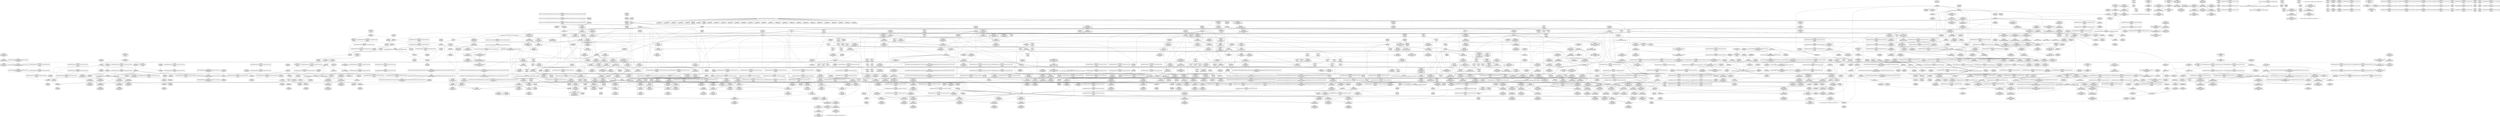 digraph {
	CE0x52a5b30 [shape=record,shape=Mrecord,label="{CE0x52a5b30|_ret_void,_!dbg_!27717|include/linux/rcupdate.h,419|*SummSource*}"]
	CE0x523ca50 [shape=record,shape=Mrecord,label="{CE0x523ca50|i1_true|*Constant*}"]
	CE0x52e5290 [shape=record,shape=Mrecord,label="{CE0x52e5290|rcu_read_unlock:tobool1|include/linux/rcupdate.h,933|*SummSource*}"]
	CE0x5285170 [shape=record,shape=Mrecord,label="{CE0x5285170|task_sid:real_cred|security/selinux/hooks.c,208|*SummSink*}"]
	CE0x52e8ac0 [shape=record,shape=Mrecord,label="{CE0x52e8ac0|rcu_read_lock:tmp6|include/linux/rcupdate.h,882|*SummSink*}"]
	CE0x524d150 [shape=record,shape=Mrecord,label="{CE0x524d150|current_has_perm:tsk|Function::current_has_perm&Arg::tsk::|*SummSink*}"]
	CE0x52a4b60 [shape=record,shape=Mrecord,label="{CE0x52a4b60|_call_void_mcount()_#3|*SummSink*}"]
	CE0x53262f0 [shape=record,shape=Mrecord,label="{CE0x53262f0|__rcu_read_unlock:tmp7|include/linux/rcupdate.h,245|*SummSink*}"]
	CE0x5333e30 [shape=record,shape=Mrecord,label="{CE0x5333e30|__rcu_read_unlock:tmp}"]
	CE0x533fcb0 [shape=record,shape=Mrecord,label="{CE0x533fcb0|__preempt_count_add:tmp1|*SummSource*}"]
	CE0x5229690 [shape=record,shape=Mrecord,label="{CE0x5229690|i64*_getelementptr_inbounds_(_6_x_i64_,_6_x_i64_*___llvm_gcov_ctr139,_i64_0,_i64_0)|*Constant*|*SummSource*}"]
	CE0x527f1c0 [shape=record,shape=Mrecord,label="{CE0x527f1c0|i1_true|*Constant*|*SummSink*}"]
	CE0x527c990 [shape=record,shape=Mrecord,label="{CE0x527c990|rcu_read_lock:tobool|include/linux/rcupdate.h,882|*SummSink*}"]
	CE0x5294de0 [shape=record,shape=Mrecord,label="{CE0x5294de0|task_sid:do.end6|*SummSink*}"]
	CE0x52d87e0 [shape=record,shape=Mrecord,label="{CE0x52d87e0|cred_sid:tmp6|security/selinux/hooks.c,197}"]
	CE0x52ef0e0 [shape=record,shape=Mrecord,label="{CE0x52ef0e0|rcu_read_lock:tmp17|include/linux/rcupdate.h,882|*SummSource*}"]
	CE0x52796f0 [shape=record,shape=Mrecord,label="{CE0x52796f0|current_sid:tmp19|security/selinux/hooks.c,218|*SummSource*}"]
	CE0x52d2640 [shape=record,shape=Mrecord,label="{CE0x52d2640|i32_0|*Constant*}"]
	CE0x52e5f80 [shape=record,shape=Mrecord,label="{CE0x52e5f80|__preempt_count_add:val|Function::__preempt_count_add&Arg::val::|*SummSource*}"]
	CE0x52397a0 [shape=record,shape=Mrecord,label="{CE0x52397a0|avc_has_perm:tclass|Function::avc_has_perm&Arg::tclass::|*SummSource*}"]
	CE0x52d6e90 [shape=record,shape=Mrecord,label="{CE0x52d6e90|i64*_getelementptr_inbounds_(_11_x_i64_,_11_x_i64_*___llvm_gcov_ctr127,_i64_0,_i64_9)|*Constant*|*SummSource*}"]
	CE0x52bc3a0 [shape=record,shape=Mrecord,label="{CE0x52bc3a0|%struct.lockdep_map*_null|*Constant*}"]
	CE0x52421d0 [shape=record,shape=Mrecord,label="{CE0x52421d0|selinux_capget:return}"]
	CE0x5292360 [shape=record,shape=Mrecord,label="{CE0x5292360|_call_void_mcount()_#3|*SummSink*}"]
	CE0x52e0730 [shape=record,shape=Mrecord,label="{CE0x52e0730|rcu_read_unlock:tmp9|include/linux/rcupdate.h,933|*SummSink*}"]
	CE0x52bb830 [shape=record,shape=Mrecord,label="{CE0x52bb830|__rcu_read_lock:bb}"]
	CE0x527b660 [shape=record,shape=Mrecord,label="{CE0x527b660|task_sid:tmp18|security/selinux/hooks.c,208|*SummSink*}"]
	CE0x52ea000 [shape=record,shape=Mrecord,label="{CE0x52ea000|rcu_read_lock:tmp5|include/linux/rcupdate.h,882|*SummSource*}"]
	CE0x5254190 [shape=record,shape=Mrecord,label="{CE0x5254190|selinux_capget:tmp9|security/selinux/hooks.c,1974|*SummSource*}"]
	CE0x52d1ee0 [shape=record,shape=Mrecord,label="{CE0x52d1ee0|i64*_getelementptr_inbounds_(_4_x_i64_,_4_x_i64_*___llvm_gcov_ctr130,_i64_0,_i64_2)|*Constant*|*SummSink*}"]
	CE0x5266f20 [shape=record,shape=Mrecord,label="{CE0x5266f20|GLOBAL:get_current|*Constant*}"]
	CE0x52a3e10 [shape=record,shape=Mrecord,label="{CE0x52a3e10|rcu_read_lock:tmp4|include/linux/rcupdate.h,882|*SummSink*}"]
	CE0x52dff80 [shape=record,shape=Mrecord,label="{CE0x52dff80|__rcu_read_lock:tmp1}"]
	CE0x52869b0 [shape=record,shape=Mrecord,label="{CE0x52869b0|current_sid:if.end|*SummSource*}"]
	CE0x5297e30 [shape=record,shape=Mrecord,label="{CE0x5297e30|_ret_void,_!dbg_!27735|include/linux/rcupdate.h,884|*SummSource*}"]
	CE0x52388d0 [shape=record,shape=Mrecord,label="{CE0x52388d0|current_sid:tmp|*SummSink*}"]
	CE0x5265fe0 [shape=record,shape=Mrecord,label="{CE0x5265fe0|current_sid:tmp11|security/selinux/hooks.c,218|*SummSink*}"]
	CE0x52f5e10 [shape=record,shape=Mrecord,label="{CE0x52f5e10|rcu_read_unlock:tmp}"]
	CE0x52d7560 [shape=record,shape=Mrecord,label="{CE0x52d7560|i64*_getelementptr_inbounds_(_2_x_i64_,_2_x_i64_*___llvm_gcov_ctr131,_i64_0,_i64_0)|*Constant*}"]
	CE0x5267600 [shape=record,shape=Mrecord,label="{CE0x5267600|get_current:entry|*SummSource*}"]
	CE0x52d7020 [shape=record,shape=Mrecord,label="{CE0x52d7020|i64*_getelementptr_inbounds_(_11_x_i64_,_11_x_i64_*___llvm_gcov_ctr127,_i64_0,_i64_9)|*Constant*|*SummSink*}"]
	CE0x5265840 [shape=record,shape=Mrecord,label="{CE0x5265840|cred_sid:cred|Function::cred_sid&Arg::cred::|*SummSink*}"]
	CE0x52cee30 [shape=record,shape=Mrecord,label="{CE0x52cee30|i64*_getelementptr_inbounds_(_4_x_i64_,_4_x_i64_*___llvm_gcov_ctr134,_i64_0,_i64_3)|*Constant*|*SummSource*}"]
	CE0x524d6f0 [shape=record,shape=Mrecord,label="{CE0x524d6f0|avc_has_perm:auditdata|Function::avc_has_perm&Arg::auditdata::}"]
	CE0x52abd20 [shape=record,shape=Mrecord,label="{CE0x52abd20|task_sid:do.end|*SummSink*}"]
	CE0x52b2e80 [shape=record,shape=Mrecord,label="{CE0x52b2e80|i64*_getelementptr_inbounds_(_13_x_i64_,_13_x_i64_*___llvm_gcov_ctr126,_i64_0,_i64_9)|*Constant*|*SummSource*}"]
	CE0x526d370 [shape=record,shape=Mrecord,label="{CE0x526d370|selinux_capget:tmp8|security/selinux/hooks.c,1974}"]
	CE0x5231f60 [shape=record,shape=Mrecord,label="{CE0x5231f60|selinux_capget:if.end|*SummSource*}"]
	CE0x523b300 [shape=record,shape=Mrecord,label="{CE0x523b300|_call_void_mcount()_#3|*SummSink*}"]
	CE0x52f4410 [shape=record,shape=Mrecord,label="{CE0x52f4410|0:_i8,_:_GCMR_rcu_read_lock.__warned_internal_global_i8_0,_section_.data.unlikely_,_align_1:_elem_0:default:}"]
	CE0x525ddc0 [shape=record,shape=Mrecord,label="{CE0x525ddc0|i64_1|*Constant*}"]
	CE0x527dde0 [shape=record,shape=Mrecord,label="{CE0x527dde0|get_current:tmp4|./arch/x86/include/asm/current.h,14}"]
	CE0x524bcc0 [shape=record,shape=Mrecord,label="{CE0x524bcc0|task_sid:task|Function::task_sid&Arg::task::|*SummSink*}"]
	CE0x5228a60 [shape=record,shape=Mrecord,label="{CE0x5228a60|VOIDTB_TE:_CE_136,144_}"]
	CE0x52bd4c0 [shape=record,shape=Mrecord,label="{CE0x52bd4c0|__rcu_read_lock:tmp4|include/linux/rcupdate.h,239|*SummSource*}"]
	CE0x52ecce0 [shape=record,shape=Mrecord,label="{CE0x52ecce0|i64*_getelementptr_inbounds_(_11_x_i64_,_11_x_i64_*___llvm_gcov_ctr127,_i64_0,_i64_8)|*Constant*|*SummSink*}"]
	CE0x52ba500 [shape=record,shape=Mrecord,label="{CE0x52ba500|_call_void___rcu_read_unlock()_#10,_!dbg_!27734|include/linux/rcupdate.h,937|*SummSource*}"]
	CE0x52cfee0 [shape=record,shape=Mrecord,label="{CE0x52cfee0|__preempt_count_sub:sub|./arch/x86/include/asm/preempt.h,77|*SummSink*}"]
	CE0x52fb450 [shape=record,shape=Mrecord,label="{CE0x52fb450|__preempt_count_add:entry|*SummSink*}"]
	CE0x52ae560 [shape=record,shape=Mrecord,label="{CE0x52ae560|task_sid:land.lhs.true}"]
	CE0x5279b30 [shape=record,shape=Mrecord,label="{CE0x5279b30|current_sid:tmp20|security/selinux/hooks.c,218}"]
	CE0x5235330 [shape=record,shape=Mrecord,label="{CE0x5235330|VOIDTB_TE:_CE:_elem_0:default:}"]
	CE0x52412f0 [shape=record,shape=Mrecord,label="{CE0x52412f0|avc_has_perm:ssid|Function::avc_has_perm&Arg::ssid::|*SummSink*}"]
	CE0x5338430 [shape=record,shape=Mrecord,label="{CE0x5338430|i32_0|*Constant*}"]
	CE0x52e90b0 [shape=record,shape=Mrecord,label="{CE0x52e90b0|i64*_getelementptr_inbounds_(_11_x_i64_,_11_x_i64_*___llvm_gcov_ctr127,_i64_0,_i64_1)|*Constant*|*SummSink*}"]
	CE0x52a17b0 [shape=record,shape=Mrecord,label="{CE0x52a17b0|0:_i8,_:_GCMR_task_sid.__warned_internal_global_i8_0,_section_.data.unlikely_,_align_1:_elem_0:default:}"]
	CE0x524eea0 [shape=record,shape=Mrecord,label="{CE0x524eea0|selinux_capget:tmp5|security/selinux/hooks.c,1971|*SummSink*}"]
	CE0x5264d30 [shape=record,shape=Mrecord,label="{CE0x5264d30|task_sid:call7|security/selinux/hooks.c,208|*SummSink*}"]
	CE0x52b0a30 [shape=record,shape=Mrecord,label="{CE0x52b0a30|rcu_read_unlock:tmp19|include/linux/rcupdate.h,933|*SummSink*}"]
	CE0x52aac50 [shape=record,shape=Mrecord,label="{CE0x52aac50|task_sid:call3|security/selinux/hooks.c,208}"]
	CE0x52d91c0 [shape=record,shape=Mrecord,label="{CE0x52d91c0|rcu_read_unlock:do.body}"]
	CE0x52469b0 [shape=record,shape=Mrecord,label="{CE0x52469b0|i64*_getelementptr_inbounds_(_11_x_i64_,_11_x_i64_*___llvm_gcov_ctr125,_i64_0,_i64_1)|*Constant*|*SummSource*}"]
	CE0x53369d0 [shape=record,shape=Mrecord,label="{CE0x53369d0|_call_void_mcount()_#3|*SummSource*}"]
	CE0x52e1600 [shape=record,shape=Mrecord,label="{CE0x52e1600|rcu_read_unlock:tmp10|include/linux/rcupdate.h,933|*SummSource*}"]
	CE0x5338b00 [shape=record,shape=Mrecord,label="{CE0x5338b00|i64*_getelementptr_inbounds_(_4_x_i64_,_4_x_i64_*___llvm_gcov_ctr130,_i64_0,_i64_0)|*Constant*}"]
	CE0x5244f10 [shape=record,shape=Mrecord,label="{CE0x5244f10|rcu_read_lock:land.lhs.true2}"]
	CE0x52a9310 [shape=record,shape=Mrecord,label="{CE0x52a9310|rcu_read_lock:tmp10|include/linux/rcupdate.h,882}"]
	CE0x5232560 [shape=record,shape=Mrecord,label="{CE0x5232560|selinux_capget:if.end|*SummSink*}"]
	CE0x525f210 [shape=record,shape=Mrecord,label="{CE0x525f210|current_sid:security|security/selinux/hooks.c,218}"]
	CE0x52fb140 [shape=record,shape=Mrecord,label="{CE0x52fb140|GLOBAL:__preempt_count|Global_var:__preempt_count}"]
	CE0x5326180 [shape=record,shape=Mrecord,label="{CE0x5326180|__rcu_read_unlock:tmp7|include/linux/rcupdate.h,245|*SummSource*}"]
	CE0x531f9d0 [shape=record,shape=Mrecord,label="{CE0x531f9d0|__preempt_count_sub:val|Function::__preempt_count_sub&Arg::val::}"]
	CE0x52e1fb0 [shape=record,shape=Mrecord,label="{CE0x52e1fb0|_call_void_mcount()_#3|*SummSource*}"]
	CE0x5290e00 [shape=record,shape=Mrecord,label="{CE0x5290e00|task_sid:tmp8|security/selinux/hooks.c,208|*SummSource*}"]
	CE0x527d290 [shape=record,shape=Mrecord,label="{CE0x527d290|current_sid:land.lhs.true}"]
	CE0x5276080 [shape=record,shape=Mrecord,label="{CE0x5276080|i64_3|*Constant*}"]
	CE0x533a330 [shape=record,shape=Mrecord,label="{CE0x533a330|rcu_lock_acquire:indirectgoto|*SummSource*}"]
	CE0x52401c0 [shape=record,shape=Mrecord,label="{CE0x52401c0|get_current:tmp1|*SummSource*}"]
	CE0x524bc20 [shape=record,shape=Mrecord,label="{CE0x524bc20|task_sid:task|Function::task_sid&Arg::task::|*SummSource*}"]
	CE0x5267730 [shape=record,shape=Mrecord,label="{CE0x5267730|get_current:entry|*SummSink*}"]
	CE0x52515f0 [shape=record,shape=Mrecord,label="{CE0x52515f0|GLOBAL:task_sid|*Constant*|*SummSink*}"]
	CE0x52e38b0 [shape=record,shape=Mrecord,label="{CE0x52e38b0|rcu_lock_acquire:tmp7|*SummSink*}"]
	CE0x52ae270 [shape=record,shape=Mrecord,label="{CE0x52ae270|rcu_read_lock:do.end|*SummSink*}"]
	CE0x52e3de0 [shape=record,shape=Mrecord,label="{CE0x52e3de0|rcu_lock_release:indirectgoto|*SummSource*}"]
	CE0x52790c0 [shape=record,shape=Mrecord,label="{CE0x52790c0|current_sid:tmp18|security/selinux/hooks.c,218|*SummSink*}"]
	CE0x52e8c30 [shape=record,shape=Mrecord,label="{CE0x52e8c30|rcu_read_lock:tmp7|include/linux/rcupdate.h,882}"]
	CE0x52a44a0 [shape=record,shape=Mrecord,label="{CE0x52a44a0|task_sid:if.end|*SummSource*}"]
	CE0x531f780 [shape=record,shape=Mrecord,label="{CE0x531f780|__preempt_count_sub:entry|*SummSink*}"]
	CE0x52f2d10 [shape=record,shape=Mrecord,label="{CE0x52f2d10|rcu_read_unlock:tmp17|include/linux/rcupdate.h,933}"]
	CE0x52da5e0 [shape=record,shape=Mrecord,label="{CE0x52da5e0|rcu_read_unlock:tmp13|include/linux/rcupdate.h,933}"]
	CE0x52e0320 [shape=record,shape=Mrecord,label="{CE0x52e0320|__rcu_read_lock:do.body|*SummSource*}"]
	CE0x52377d0 [shape=record,shape=Mrecord,label="{CE0x52377d0|VOIDTB_TE:_CE_64,72_}"]
	CE0x52ba0f0 [shape=record,shape=Mrecord,label="{CE0x52ba0f0|_ret_void,_!dbg_!27717|include/linux/rcupdate.h,424}"]
	CE0x52f6910 [shape=record,shape=Mrecord,label="{CE0x52f6910|rcu_lock_release:tmp3}"]
	CE0x5294d50 [shape=record,shape=Mrecord,label="{CE0x5294d50|task_sid:do.end6|*SummSource*}"]
	CE0x525f2f0 [shape=record,shape=Mrecord,label="{CE0x525f2f0|current_sid:security|security/selinux/hooks.c,218|*SummSink*}"]
	CE0x525dba0 [shape=record,shape=Mrecord,label="{CE0x525dba0|GLOBAL:__llvm_gcov_ctr126|Global_var:__llvm_gcov_ctr126|*SummSource*}"]
	CE0x5294bf0 [shape=record,shape=Mrecord,label="{CE0x5294bf0|task_sid:do.body|*SummSink*}"]
	CE0x52aa610 [shape=record,shape=Mrecord,label="{CE0x52aa610|__rcu_read_lock:entry|*SummSource*}"]
	CE0x52bd7e0 [shape=record,shape=Mrecord,label="{CE0x52bd7e0|i64*_getelementptr_inbounds_(_4_x_i64_,_4_x_i64_*___llvm_gcov_ctr128,_i64_0,_i64_0)|*Constant*|*SummSource*}"]
	CE0x5254750 [shape=record,shape=Mrecord,label="{CE0x5254750|_call_void_mcount()_#3}"]
	CE0x52f5b50 [shape=record,shape=Mrecord,label="{CE0x52f5b50|i64*_getelementptr_inbounds_(_11_x_i64_,_11_x_i64_*___llvm_gcov_ctr132,_i64_0,_i64_0)|*Constant*|*SummSource*}"]
	CE0x52b6f30 [shape=record,shape=Mrecord,label="{CE0x52b6f30|i64*_getelementptr_inbounds_(_4_x_i64_,_4_x_i64_*___llvm_gcov_ctr134,_i64_0,_i64_1)|*Constant*|*SummSource*}"]
	CE0x525f840 [shape=record,shape=Mrecord,label="{CE0x525f840|current_sid:tmp22|security/selinux/hooks.c,218|*SummSource*}"]
	CE0x5240690 [shape=record,shape=Mrecord,label="{CE0x5240690|avc_has_perm:entry}"]
	CE0x52b9da0 [shape=record,shape=Mrecord,label="{CE0x52b9da0|rcu_lock_release:map|Function::rcu_lock_release&Arg::map::|*SummSink*}"]
	CE0x527d090 [shape=record,shape=Mrecord,label="{CE0x527d090|current_sid:if.end}"]
	CE0x5277190 [shape=record,shape=Mrecord,label="{CE0x5277190|current_sid:tmp4|security/selinux/hooks.c,218|*SummSink*}"]
	CE0x52578d0 [shape=record,shape=Mrecord,label="{CE0x52578d0|VOIDTB_TE:_CE_128,136_}"]
	CE0x52a42b0 [shape=record,shape=Mrecord,label="{CE0x52a42b0|task_sid:land.lhs.true|*SummSink*}"]
	CE0x524f4a0 [shape=record,shape=Mrecord,label="{CE0x524f4a0|selinux_capget:inheritable|Function::selinux_capget&Arg::inheritable::|*SummSource*}"]
	CE0x524c280 [shape=record,shape=Mrecord,label="{CE0x524c280|i32_(i32,_i32,_i16,_i32,_%struct.common_audit_data*)*_bitcast_(i32_(i32,_i32,_i16,_i32,_%struct.common_audit_data.495*)*_avc_has_perm_to_i32_(i32,_i32,_i16,_i32,_%struct.common_audit_data*)*)|*Constant*}"]
	CE0x5266960 [shape=record,shape=Mrecord,label="{CE0x5266960|current_sid:call4|security/selinux/hooks.c,218}"]
	CE0x5323480 [shape=record,shape=Mrecord,label="{CE0x5323480|__preempt_count_add:tmp3|*SummSink*}"]
	CE0x5247e90 [shape=record,shape=Mrecord,label="{CE0x5247e90|get_current:tmp2}"]
	CE0x5375b20 [shape=record,shape=Mrecord,label="{CE0x5375b20|__preempt_count_sub:do.end}"]
	CE0x529daf0 [shape=record,shape=Mrecord,label="{CE0x529daf0|get_current:tmp}"]
	CE0x525dd50 [shape=record,shape=Mrecord,label="{CE0x525dd50|get_current:tmp|*SummSink*}"]
	CE0x52b7f80 [shape=record,shape=Mrecord,label="{CE0x52b7f80|cred_sid:tmp|*SummSource*}"]
	CE0x52b6d00 [shape=record,shape=Mrecord,label="{CE0x52b6d00|__rcu_read_unlock:bb}"]
	CE0x523e4d0 [shape=record,shape=Mrecord,label="{CE0x523e4d0|VOIDTB_TE:_CE_0,4_}"]
	CE0x52b2400 [shape=record,shape=Mrecord,label="{CE0x52b2400|i32_208|*Constant*|*SummSink*}"]
	CE0x52f6e90 [shape=record,shape=Mrecord,label="{CE0x52f6e90|rcu_read_unlock:tmp10|include/linux/rcupdate.h,933|*SummSink*}"]
	CE0x52bad90 [shape=record,shape=Mrecord,label="{CE0x52bad90|__rcu_read_unlock:entry|*SummSink*}"]
	CE0x52556d0 [shape=record,shape=Mrecord,label="{CE0x52556d0|current_has_perm:tmp1|*SummSink*}"]
	CE0x5228260 [shape=record,shape=Mrecord,label="{CE0x5228260|current_sid:tmp16|security/selinux/hooks.c,218|*SummSource*}"]
	CE0x5239390 [shape=record,shape=Mrecord,label="{CE0x5239390|i16_2|*Constant*|*SummSource*}"]
	CE0x52ee520 [shape=record,shape=Mrecord,label="{CE0x52ee520|i8*_getelementptr_inbounds_(_25_x_i8_,_25_x_i8_*_.str45,_i32_0,_i32_0)|*Constant*|*SummSink*}"]
	CE0x5280f50 [shape=record,shape=Mrecord,label="{CE0x5280f50|i64_2|*Constant*}"]
	CE0x52ae7b0 [shape=record,shape=Mrecord,label="{CE0x52ae7b0|cred_sid:tmp|*SummSink*}"]
	CE0x52e4700 [shape=record,shape=Mrecord,label="{CE0x52e4700|rcu_lock_release:tmp1}"]
	CE0x52e0d20 [shape=record,shape=Mrecord,label="{CE0x52e0d20|_call_void_mcount()_#3|*SummSink*}"]
	CE0x52cfcb0 [shape=record,shape=Mrecord,label="{CE0x52cfcb0|void_(i32*,_i32,_i32*)*_asm_addl_$1,_%gs:$0_,_*m,ri,*m,_dirflag_,_fpsr_,_flags_|*SummSource*}"]
	CE0x527b000 [shape=record,shape=Mrecord,label="{CE0x527b000|current_sid:tmp10|security/selinux/hooks.c,218|*SummSink*}"]
	CE0x52b6330 [shape=record,shape=Mrecord,label="{CE0x52b6330|i8*_undef|*Constant*}"]
	CE0x5323120 [shape=record,shape=Mrecord,label="{CE0x5323120|__preempt_count_add:tmp2|*SummSource*}"]
	CE0x533f690 [shape=record,shape=Mrecord,label="{CE0x533f690|__preempt_count_sub:tmp7|./arch/x86/include/asm/preempt.h,78|*SummSource*}"]
	CE0x5232010 [shape=record,shape=Mrecord,label="{CE0x5232010|current_has_perm:perms|Function::current_has_perm&Arg::perms::}"]
	CE0x52bbd60 [shape=record,shape=Mrecord,label="{CE0x52bbd60|i32_2|*Constant*|*SummSource*}"]
	CE0x523b600 [shape=record,shape=Mrecord,label="{CE0x523b600|GLOBAL:__llvm_gcov_ctr125|Global_var:__llvm_gcov_ctr125|*SummSink*}"]
	CE0x523e5b0 [shape=record,shape=Mrecord,label="{CE0x523e5b0|VOIDTB_TE:_CE_8,16_}"]
	CE0x522fff0 [shape=record,shape=Mrecord,label="{CE0x522fff0|selinux_capget:entry}"]
	CE0x52657d0 [shape=record,shape=Mrecord,label="{CE0x52657d0|cred_sid:cred|Function::cred_sid&Arg::cred::|*SummSource*}"]
	CE0x5322700 [shape=record,shape=Mrecord,label="{CE0x5322700|_call_void_asm_sideeffect_,_memory_,_dirflag_,_fpsr_,_flags_()_#3,_!dbg_!27711,_!srcloc_!27714|include/linux/rcupdate.h,244}"]
	CE0x52345f0 [shape=record,shape=Mrecord,label="{CE0x52345f0|selinux_capget:bb|*SummSink*}"]
	CE0x524c800 [shape=record,shape=Mrecord,label="{CE0x524c800|i32_(i32,_i32,_i16,_i32,_%struct.common_audit_data*)*_bitcast_(i32_(i32,_i32,_i16,_i32,_%struct.common_audit_data.495*)*_avc_has_perm_to_i32_(i32,_i32,_i16,_i32,_%struct.common_audit_data*)*)|*Constant*|*SummSink*}"]
	CE0x52e84e0 [shape=record,shape=Mrecord,label="{CE0x52e84e0|rcu_lock_acquire:tmp4|include/linux/rcupdate.h,418|*SummSource*}"]
	CE0x5234c20 [shape=record,shape=Mrecord,label="{CE0x5234c20|selinux_capget:tmp1|*SummSink*}"]
	CE0x5256480 [shape=record,shape=Mrecord,label="{CE0x5256480|GLOBAL:current_has_perm|*Constant*|*SummSink*}"]
	CE0x5338fb0 [shape=record,shape=Mrecord,label="{CE0x5338fb0|__rcu_read_unlock:tmp3}"]
	CE0x5231720 [shape=record,shape=Mrecord,label="{CE0x5231720|selinux_capget:entry|*SummSource*}"]
	CE0x52c2e30 [shape=record,shape=Mrecord,label="{CE0x52c2e30|__preempt_count_add:tmp5|./arch/x86/include/asm/preempt.h,72|*SummSource*}"]
	CE0x5297ec0 [shape=record,shape=Mrecord,label="{CE0x5297ec0|cred_sid:tmp1}"]
	CE0x52826f0 [shape=record,shape=Mrecord,label="{CE0x52826f0|rcu_read_lock:tmp15|include/linux/rcupdate.h,882}"]
	CE0x523d7e0 [shape=record,shape=Mrecord,label="{CE0x523d7e0|i64*_getelementptr_inbounds_(_6_x_i64_,_6_x_i64_*___llvm_gcov_ctr139,_i64_0,_i64_3)|*Constant*|*SummSource*}"]
	CE0x52950e0 [shape=record,shape=Mrecord,label="{CE0x52950e0|GLOBAL:current_task|Global_var:current_task|*SummSource*}"]
	CE0x52ad9f0 [shape=record,shape=Mrecord,label="{CE0x52ad9f0|i64*_getelementptr_inbounds_(_2_x_i64_,_2_x_i64_*___llvm_gcov_ctr131,_i64_0,_i64_1)|*Constant*|*SummSource*}"]
	CE0x52a4890 [shape=record,shape=Mrecord,label="{CE0x52a4890|task_sid:do.end6}"]
	CE0x52b9a10 [shape=record,shape=Mrecord,label="{CE0x52b9a10|rcu_lock_release:entry|*SummSink*}"]
	CE0x52b61c0 [shape=record,shape=Mrecord,label="{CE0x52b61c0|rcu_lock_release:tmp7|*SummSource*}"]
	CE0x5263b90 [shape=record,shape=Mrecord,label="{CE0x5263b90|GLOBAL:lock_release|*Constant*|*SummSource*}"]
	CE0x52b6610 [shape=record,shape=Mrecord,label="{CE0x52b6610|__rcu_read_unlock:do.body}"]
	CE0x523dd50 [shape=record,shape=Mrecord,label="{CE0x523dd50|GLOBAL:current_sid.__warned|Global_var:current_sid.__warned}"]
	CE0x529f330 [shape=record,shape=Mrecord,label="{CE0x529f330|rcu_read_unlock:tmp7|include/linux/rcupdate.h,933|*SummSink*}"]
	CE0x52f1250 [shape=record,shape=Mrecord,label="{CE0x52f1250|rcu_read_unlock:if.end|*SummSink*}"]
	CE0x53265e0 [shape=record,shape=Mrecord,label="{CE0x53265e0|COLLAPSED:_GCMRE___llvm_gcov_ctr130_internal_global_4_x_i64_zeroinitializer:_elem_0:default:}"]
	CE0x529ef10 [shape=record,shape=Mrecord,label="{CE0x529ef10|__rcu_read_lock:entry}"]
	CE0x53648b0 [shape=record,shape=Mrecord,label="{CE0x53648b0|__preempt_count_sub:tmp3|*SummSource*}"]
	CE0x5297f30 [shape=record,shape=Mrecord,label="{CE0x5297f30|cred_sid:tmp1|*SummSource*}"]
	CE0x5268090 [shape=record,shape=Mrecord,label="{CE0x5268090|i32_78|*Constant*|*SummSink*}"]
	CE0x525b810 [shape=record,shape=Mrecord,label="{CE0x525b810|current_sid:sid|security/selinux/hooks.c,220}"]
	CE0x5240f70 [shape=record,shape=Mrecord,label="{CE0x5240f70|avc_has_perm:ssid|Function::avc_has_perm&Arg::ssid::}"]
	CE0x5265270 [shape=record,shape=Mrecord,label="{CE0x5265270|cred_sid:entry}"]
	CE0x52a8d70 [shape=record,shape=Mrecord,label="{CE0x52a8d70|rcu_read_lock:tobool1|include/linux/rcupdate.h,882|*SummSink*}"]
	CE0x5295d30 [shape=record,shape=Mrecord,label="{CE0x5295d30|task_sid:real_cred|security/selinux/hooks.c,208}"]
	CE0x529e4b0 [shape=record,shape=Mrecord,label="{CE0x529e4b0|rcu_lock_acquire:bb|*SummSink*}"]
	CE0x5338730 [shape=record,shape=Mrecord,label="{CE0x5338730|GLOBAL:lock_acquire|*Constant*}"]
	CE0x525b8e0 [shape=record,shape=Mrecord,label="{CE0x525b8e0|current_sid:sid|security/selinux/hooks.c,220|*SummSource*}"]
	CE0x52b3700 [shape=record,shape=Mrecord,label="{CE0x52b3700|task_sid:tmp20|security/selinux/hooks.c,208|*SummSource*}"]
	CE0x525cd70 [shape=record,shape=Mrecord,label="{CE0x525cd70|current_sid:tmp24|security/selinux/hooks.c,220|*SummSource*}"]
	CE0x5236690 [shape=record,shape=Mrecord,label="{CE0x5236690|GLOBAL:current_sid|*Constant*}"]
	CE0x5336560 [shape=record,shape=Mrecord,label="{CE0x5336560|_call_void___preempt_count_add(i32_1)_#10,_!dbg_!27711|include/linux/rcupdate.h,239|*SummSource*}"]
	CE0x52502f0 [shape=record,shape=Mrecord,label="{CE0x52502f0|i64*_getelementptr_inbounds_(_6_x_i64_,_6_x_i64_*___llvm_gcov_ctr139,_i64_0,_i64_5)|*Constant*|*SummSource*}"]
	CE0x5253c00 [shape=record,shape=Mrecord,label="{CE0x5253c00|i64_1|*Constant*}"]
	CE0x5325bd0 [shape=record,shape=Mrecord,label="{CE0x5325bd0|__rcu_read_unlock:tmp1|*SummSink*}"]
	CE0x52b3c30 [shape=record,shape=Mrecord,label="{CE0x52b3c30|task_sid:tmp21|security/selinux/hooks.c,208|*SummSource*}"]
	CE0x527b9a0 [shape=record,shape=Mrecord,label="{CE0x527b9a0|task_sid:tmp19|security/selinux/hooks.c,208|*SummSource*}"]
	CE0x52bd730 [shape=record,shape=Mrecord,label="{CE0x52bd730|__rcu_read_lock:tmp|*SummSource*}"]
	CE0x52b6760 [shape=record,shape=Mrecord,label="{CE0x52b6760|__rcu_read_unlock:do.body|*SummSink*}"]
	CE0x52fb250 [shape=record,shape=Mrecord,label="{CE0x52fb250|__preempt_count_add:entry}"]
	CE0x52c8940 [shape=record,shape=Mrecord,label="{CE0x52c8940|__preempt_count_add:tmp4|./arch/x86/include/asm/preempt.h,72|*SummSink*}"]
	CE0x52f2d80 [shape=record,shape=Mrecord,label="{CE0x52f2d80|rcu_read_unlock:tmp17|include/linux/rcupdate.h,933|*SummSource*}"]
	CE0x5244010 [shape=record,shape=Mrecord,label="{CE0x5244010|task_sid:entry|*SummSink*}"]
	CE0x52e6180 [shape=record,shape=Mrecord,label="{CE0x52e6180|_ret_void,_!dbg_!27719|./arch/x86/include/asm/preempt.h,73|*SummSource*}"]
	CE0x52d6aa0 [shape=record,shape=Mrecord,label="{CE0x52d6aa0|cred_sid:bb}"]
	CE0x5231e00 [shape=record,shape=Mrecord,label="{CE0x5231e00|selinux_capget:tmp}"]
	CE0x525bf10 [shape=record,shape=Mrecord,label="{CE0x525bf10|cred_sid:security|security/selinux/hooks.c,196|*SummSink*}"]
	CE0x529dbc0 [shape=record,shape=Mrecord,label="{CE0x529dbc0|get_current:bb|*SummSource*}"]
	CE0x52d35a0 [shape=record,shape=Mrecord,label="{CE0x52d35a0|rcu_read_lock:tmp8|include/linux/rcupdate.h,882|*SummSink*}"]
	CE0x52b10e0 [shape=record,shape=Mrecord,label="{CE0x52b10e0|rcu_read_unlock:tmp21|include/linux/rcupdate.h,935}"]
	CE0x529d2f0 [shape=record,shape=Mrecord,label="{CE0x529d2f0|rcu_lock_release:tmp|*SummSource*}"]
	CE0x52384f0 [shape=record,shape=Mrecord,label="{CE0x52384f0|i64_0|*Constant*}"]
	CE0x525da30 [shape=record,shape=Mrecord,label="{CE0x525da30|GLOBAL:__llvm_gcov_ctr126|Global_var:__llvm_gcov_ctr126}"]
	CE0x52e0e70 [shape=record,shape=Mrecord,label="{CE0x52e0e70|rcu_read_unlock:call|include/linux/rcupdate.h,933}"]
	CE0x5239f20 [shape=record,shape=Mrecord,label="{CE0x5239f20|%struct.common_audit_data*_null|*Constant*|*SummSource*}"]
	CE0x52911d0 [shape=record,shape=Mrecord,label="{CE0x52911d0|i64*_getelementptr_inbounds_(_2_x_i64_,_2_x_i64_*___llvm_gcov_ctr98,_i64_0,_i64_1)|*Constant*|*SummSource*}"]
	CE0x5233570 [shape=record,shape=Mrecord,label="{CE0x5233570|COLLAPSED:_GCMRE___llvm_gcov_ctr139_internal_global_6_x_i64_zeroinitializer:_elem_0:default:}"]
	CE0x524c900 [shape=record,shape=Mrecord,label="{CE0x524c900|selinux_capget:tmp3|security/selinux/hooks.c,1971|*SummSource*}"]
	CE0x5236840 [shape=record,shape=Mrecord,label="{CE0x5236840|GLOBAL:current_sid|*Constant*|*SummSource*}"]
	CE0x527ffd0 [shape=record,shape=Mrecord,label="{CE0x527ffd0|rcu_read_lock:tmp3|*SummSink*}"]
	CE0x529f4a0 [shape=record,shape=Mrecord,label="{CE0x529f4a0|GLOBAL:rcu_read_unlock.__warned|Global_var:rcu_read_unlock.__warned}"]
	CE0x52ed3a0 [shape=record,shape=Mrecord,label="{CE0x52ed3a0|i8_1|*Constant*}"]
	CE0x5283a20 [shape=record,shape=Mrecord,label="{CE0x5283a20|i64*_getelementptr_inbounds_(_11_x_i64_,_11_x_i64_*___llvm_gcov_ctr127,_i64_0,_i64_1)|*Constant*}"]
	CE0x5276f30 [shape=record,shape=Mrecord,label="{CE0x5276f30|i64_0|*Constant*}"]
	CE0x52500f0 [shape=record,shape=Mrecord,label="{CE0x52500f0|task_sid:tmp}"]
	CE0x535e2e0 [shape=record,shape=Mrecord,label="{CE0x535e2e0|__rcu_read_unlock:do.end|*SummSource*}"]
	CE0x52440f0 [shape=record,shape=Mrecord,label="{CE0x52440f0|task_sid:task|Function::task_sid&Arg::task::}"]
	CE0x52ceaf0 [shape=record,shape=Mrecord,label="{CE0x52ceaf0|_ret_void,_!dbg_!27720|./arch/x86/include/asm/preempt.h,78|*SummSink*}"]
	CE0x52f5920 [shape=record,shape=Mrecord,label="{CE0x52f5920|GLOBAL:__preempt_count_add|*Constant*|*SummSource*}"]
	CE0x535e6b0 [shape=record,shape=Mrecord,label="{CE0x535e6b0|__preempt_count_add:tmp|*SummSource*}"]
	CE0x52e86d0 [shape=record,shape=Mrecord,label="{CE0x52e86d0|rcu_read_unlock:do.body|*SummSink*}"]
	CE0x527f2f0 [shape=record,shape=Mrecord,label="{CE0x527f2f0|i64*_getelementptr_inbounds_(_11_x_i64_,_11_x_i64_*___llvm_gcov_ctr125,_i64_0,_i64_8)|*Constant*|*SummSink*}"]
	CE0x52abc80 [shape=record,shape=Mrecord,label="{CE0x52abc80|task_sid:do.end|*SummSource*}"]
	CE0x52b8290 [shape=record,shape=Mrecord,label="{CE0x52b8290|rcu_read_unlock:tmp21|include/linux/rcupdate.h,935|*SummSink*}"]
	CE0x52c21b0 [shape=record,shape=Mrecord,label="{CE0x52c21b0|i64*_getelementptr_inbounds_(_4_x_i64_,_4_x_i64_*___llvm_gcov_ctr128,_i64_0,_i64_1)|*Constant*|*SummSink*}"]
	CE0x52fa810 [shape=record,shape=Mrecord,label="{CE0x52fa810|i8*_getelementptr_inbounds_(_44_x_i8_,_44_x_i8_*_.str47,_i32_0,_i32_0)|*Constant*|*SummSink*}"]
	CE0x52865c0 [shape=record,shape=Mrecord,label="{CE0x52865c0|task_sid:call|security/selinux/hooks.c,208}"]
	CE0x52e6d20 [shape=record,shape=Mrecord,label="{CE0x52e6d20|rcu_read_unlock:tmp16|include/linux/rcupdate.h,933|*SummSink*}"]
	CE0x527be70 [shape=record,shape=Mrecord,label="{CE0x527be70|_call_void_lockdep_rcu_suspicious(i8*_getelementptr_inbounds_(_25_x_i8_,_25_x_i8_*_.str3,_i32_0,_i32_0),_i32_208,_i8*_getelementptr_inbounds_(_41_x_i8_,_41_x_i8_*_.str44,_i32_0,_i32_0))_#10,_!dbg_!27732|security/selinux/hooks.c,208|*SummSink*}"]
	CE0x5250fd0 [shape=record,shape=Mrecord,label="{CE0x5250fd0|current_has_perm:call1|security/selinux/hooks.c,1543|*SummSink*}"]
	CE0x5325b60 [shape=record,shape=Mrecord,label="{CE0x5325b60|__rcu_read_unlock:tmp1|*SummSource*}"]
	CE0x52f3230 [shape=record,shape=Mrecord,label="{CE0x52f3230|__rcu_read_lock:tmp2|*SummSink*}"]
	CE0x535e240 [shape=record,shape=Mrecord,label="{CE0x535e240|__preempt_count_add:tmp1}"]
	CE0x5286750 [shape=record,shape=Mrecord,label="{CE0x5286750|task_sid:call|security/selinux/hooks.c,208|*SummSource*}"]
	CE0x52ee940 [shape=record,shape=Mrecord,label="{CE0x52ee940|GLOBAL:lockdep_rcu_suspicious|*Constant*}"]
	CE0x52e22f0 [shape=record,shape=Mrecord,label="{CE0x52e22f0|rcu_read_unlock:tmp|*SummSource*}"]
	CE0x524f660 [shape=record,shape=Mrecord,label="{CE0x524f660|selinux_capget:inheritable|Function::selinux_capget&Arg::inheritable::|*SummSink*}"]
	CE0x5278ae0 [shape=record,shape=Mrecord,label="{CE0x5278ae0|current_sid:tmp17|security/selinux/hooks.c,218|*SummSink*}"]
	CE0x525be10 [shape=record,shape=Mrecord,label="{CE0x525be10|cred_sid:security|security/selinux/hooks.c,196}"]
	CE0x52e9b50 [shape=record,shape=Mrecord,label="{CE0x52e9b50|rcu_read_lock:tmp5|include/linux/rcupdate.h,882}"]
	CE0x52dc180 [shape=record,shape=Mrecord,label="{CE0x52dc180|__preempt_count_sub:entry|*SummSource*}"]
	CE0x52ef070 [shape=record,shape=Mrecord,label="{CE0x52ef070|rcu_read_lock:tmp17|include/linux/rcupdate.h,882}"]
	CE0x5293190 [shape=record,shape=Mrecord,label="{CE0x5293190|task_sid:tmp15|security/selinux/hooks.c,208}"]
	CE0x524d3d0 [shape=record,shape=Mrecord,label="{CE0x524d3d0|avc_has_perm:auditdata|Function::avc_has_perm&Arg::auditdata::|*SummSink*}"]
	CE0x52b9a80 [shape=record,shape=Mrecord,label="{CE0x52b9a80|rcu_lock_release:map|Function::rcu_lock_release&Arg::map::}"]
	CE0x52bb5b0 [shape=record,shape=Mrecord,label="{CE0x52bb5b0|GLOBAL:rcu_lock_release|*Constant*}"]
	CE0x52f71a0 [shape=record,shape=Mrecord,label="{CE0x52f71a0|_call_void_lock_acquire(%struct.lockdep_map*_%map,_i32_0,_i32_0,_i32_2,_i32_0,_%struct.lockdep_map*_null,_i64_ptrtoint_(i8*_blockaddress(_rcu_lock_acquire,_%__here)_to_i64))_#10,_!dbg_!27716|include/linux/rcupdate.h,418|*SummSink*}"]
	CE0x52cf990 [shape=record,shape=Mrecord,label="{CE0x52cf990|void_(i32*,_i32,_i32*)*_asm_addl_$1,_%gs:$0_,_*m,ri,*m,_dirflag_,_fpsr_,_flags_}"]
	CE0x53230b0 [shape=record,shape=Mrecord,label="{CE0x53230b0|__preempt_count_add:tmp2}"]
	CE0x52f4ec0 [shape=record,shape=Mrecord,label="{CE0x52f4ec0|rcu_lock_acquire:tmp2|*SummSource*}"]
	CE0x52e3c20 [shape=record,shape=Mrecord,label="{CE0x52e3c20|i8*_undef|*Constant*|*SummSource*}"]
	CE0x5252300 [shape=record,shape=Mrecord,label="{CE0x5252300|rcu_lock_acquire:tmp}"]
	CE0x533f8c0 [shape=record,shape=Mrecord,label="{CE0x533f8c0|__preempt_count_sub:val|Function::__preempt_count_sub&Arg::val::|*SummSink*}"]
	CE0x5293840 [shape=record,shape=Mrecord,label="{CE0x5293840|rcu_read_lock:tmp3}"]
	CE0x53689e0 [shape=record,shape=Mrecord,label="{CE0x53689e0|__preempt_count_add:tmp1|*SummSink*}"]
	CE0x525e160 [shape=record,shape=Mrecord,label="{CE0x525e160|i32_77|*Constant*|*SummSource*}"]
	CE0x52330a0 [shape=record,shape=Mrecord,label="{CE0x52330a0|i32_8192|*Constant*|*SummSink*}"]
	CE0x523a070 [shape=record,shape=Mrecord,label="{CE0x523a070|i64*_getelementptr_inbounds_(_6_x_i64_,_6_x_i64_*___llvm_gcov_ctr139,_i64_0,_i64_0)|*Constant*|*SummSink*}"]
	CE0x5236bb0 [shape=record,shape=Mrecord,label="{CE0x5236bb0|GLOBAL:__llvm_gcov_ctr139|Global_var:__llvm_gcov_ctr139|*SummSink*}"]
	CE0x52a25c0 [shape=record,shape=Mrecord,label="{CE0x52a25c0|task_sid:tobool1|security/selinux/hooks.c,208|*SummSource*}"]
	CE0x5339050 [shape=record,shape=Mrecord,label="{CE0x5339050|%struct.lockdep_map*_null|*Constant*|*SummSink*}"]
	CE0x52abe30 [shape=record,shape=Mrecord,label="{CE0x52abe30|rcu_read_lock:if.then}"]
	CE0x52d0670 [shape=record,shape=Mrecord,label="{CE0x52d0670|rcu_read_lock:tmp4|include/linux/rcupdate.h,882}"]
	CE0x52662b0 [shape=record,shape=Mrecord,label="{CE0x52662b0|current_sid:tmp12|security/selinux/hooks.c,218|*SummSource*}"]
	CE0x52a4f10 [shape=record,shape=Mrecord,label="{CE0x52a4f10|task_sid:tmp9|security/selinux/hooks.c,208}"]
	CE0x526c0b0 [shape=record,shape=Mrecord,label="{CE0x526c0b0|i64*_getelementptr_inbounds_(_6_x_i64_,_6_x_i64_*___llvm_gcov_ctr139,_i64_0,_i64_4)|*Constant*|*SummSink*}"]
	CE0x52490c0 [shape=record,shape=Mrecord,label="{CE0x52490c0|i64*_getelementptr_inbounds_(_11_x_i64_,_11_x_i64_*___llvm_gcov_ctr125,_i64_0,_i64_6)|*Constant*|*SummSource*}"]
	CE0x52bc610 [shape=record,shape=Mrecord,label="{CE0x52bc610|void_(i32*,_i32,_i32*)*_asm_addl_$1,_%gs:$0_,_*m,ri,*m,_dirflag_,_fpsr_,_flags_}"]
	CE0x5258650 [shape=record,shape=Mrecord,label="{CE0x5258650|i8*_getelementptr_inbounds_(_25_x_i8_,_25_x_i8_*_.str3,_i32_0,_i32_0)|*Constant*|*SummSink*}"]
	CE0x5252a40 [shape=record,shape=Mrecord,label="{CE0x5252a40|GLOBAL:cap_capget|*Constant*|*SummSink*}"]
	CE0x52e7540 [shape=record,shape=Mrecord,label="{CE0x52e7540|rcu_read_unlock:land.lhs.true2|*SummSource*}"]
	CE0x533c410 [shape=record,shape=Mrecord,label="{CE0x533c410|__preempt_count_add:tmp6|./arch/x86/include/asm/preempt.h,73|*SummSource*}"]
	CE0x52351b0 [shape=record,shape=Mrecord,label="{CE0x52351b0|selinux_capget:call1|security/selinux/hooks.c,1974}"]
	CE0x524d280 [shape=record,shape=Mrecord,label="{CE0x524d280|%struct.common_audit_data*_null|*Constant*|*SummSink*}"]
	CE0x52f6460 [shape=record,shape=Mrecord,label="{CE0x52f6460|0:_i8,_:_GCMR_rcu_read_unlock.__warned_internal_global_i8_0,_section_.data.unlikely_,_align_1:_elem_0:default:}"]
	CE0x52e5560 [shape=record,shape=Mrecord,label="{CE0x52e5560|__preempt_count_add:val|Function::__preempt_count_add&Arg::val::}"]
	CE0x52e3120 [shape=record,shape=Mrecord,label="{CE0x52e3120|rcu_lock_acquire:tmp6}"]
	CE0x52549c0 [shape=record,shape=Mrecord,label="{CE0x52549c0|_call_void_mcount()_#3|*SummSource*}"]
	CE0x52d1ac0 [shape=record,shape=Mrecord,label="{CE0x52d1ac0|rcu_read_lock:call3|include/linux/rcupdate.h,882}"]
	CE0x5282e10 [shape=record,shape=Mrecord,label="{CE0x5282e10|rcu_read_lock:tmp16|include/linux/rcupdate.h,882|*SummSource*}"]
	CE0x525a090 [shape=record,shape=Mrecord,label="{CE0x525a090|current_has_perm:bb}"]
	CE0x52e4200 [shape=record,shape=Mrecord,label="{CE0x52e4200|rcu_read_unlock:tmp12|include/linux/rcupdate.h,933}"]
	CE0x523e200 [shape=record,shape=Mrecord,label="{CE0x523e200|current_sid:tmp8|security/selinux/hooks.c,218}"]
	CE0x52c7ba0 [shape=record,shape=Mrecord,label="{CE0x52c7ba0|i64*_getelementptr_inbounds_(_4_x_i64_,_4_x_i64_*___llvm_gcov_ctr130,_i64_0,_i64_0)|*Constant*|*SummSource*}"]
	CE0x5323260 [shape=record,shape=Mrecord,label="{CE0x5323260|__preempt_count_add:tmp3}"]
	CE0x5292f90 [shape=record,shape=Mrecord,label="{CE0x5292f90|i64_7|*Constant*|*SummSink*}"]
	CE0x52bc1b0 [shape=record,shape=Mrecord,label="{CE0x52bc1b0|i32_2|*Constant*|*SummSink*}"]
	CE0x52ac3d0 [shape=record,shape=Mrecord,label="{CE0x52ac3d0|task_sid:tmp13|security/selinux/hooks.c,208}"]
	CE0x5257810 [shape=record,shape=Mrecord,label="{CE0x5257810|VOIDTB_TE:_CE_120,128_}"]
	CE0x52417c0 [shape=record,shape=Mrecord,label="{CE0x52417c0|VOIDTB_TE:_CE_32,36_}"]
	CE0x52a20a0 [shape=record,shape=Mrecord,label="{CE0x52a20a0|task_sid:call3|security/selinux/hooks.c,208|*SummSink*}"]
	CE0x52f7460 [shape=record,shape=Mrecord,label="{CE0x52f7460|rcu_read_unlock:tmp9|include/linux/rcupdate.h,933}"]
	CE0x53364f0 [shape=record,shape=Mrecord,label="{CE0x53364f0|_call_void___preempt_count_add(i32_1)_#10,_!dbg_!27711|include/linux/rcupdate.h,239}"]
	CE0x5376590 [shape=record,shape=Mrecord,label="{CE0x5376590|_call_void_mcount()_#3|*SummSink*}"]
	CE0x52a1820 [shape=record,shape=Mrecord,label="{CE0x52a1820|task_sid:tmp9|security/selinux/hooks.c,208|*SummSource*}"]
	CE0x52673c0 [shape=record,shape=Mrecord,label="{CE0x52673c0|GLOBAL:get_current|*Constant*|*SummSink*}"]
	CE0x52c63e0 [shape=record,shape=Mrecord,label="{CE0x52c63e0|__rcu_read_unlock:tmp6|include/linux/rcupdate.h,245|*SummSource*}"]
	CE0x5260860 [shape=record,shape=Mrecord,label="{CE0x5260860|get_current:tmp3|*SummSink*}"]
	CE0x5239840 [shape=record,shape=Mrecord,label="{CE0x5239840|avc_has_perm:tclass|Function::avc_has_perm&Arg::tclass::|*SummSink*}"]
	CE0x5292230 [shape=record,shape=Mrecord,label="{CE0x5292230|_call_void_mcount()_#3}"]
	CE0x527ff30 [shape=record,shape=Mrecord,label="{CE0x527ff30|rcu_read_lock:tmp3|*SummSource*}"]
	CE0x52b3690 [shape=record,shape=Mrecord,label="{CE0x52b3690|task_sid:tmp21|security/selinux/hooks.c,208}"]
	CE0x5296320 [shape=record,shape=Mrecord,label="{CE0x5296320|task_sid:bb|*SummSink*}"]
	CE0x5364f00 [shape=record,shape=Mrecord,label="{CE0x5364f00|__preempt_count_add:tmp}"]
	CE0x5294a70 [shape=record,shape=Mrecord,label="{CE0x5294a70|task_sid:do.body5}"]
	CE0x5237610 [shape=record,shape=Mrecord,label="{CE0x5237610|VOIDTB_TE:_CE_44,48_}"]
	CE0x5333ea0 [shape=record,shape=Mrecord,label="{CE0x5333ea0|COLLAPSED:_GCMRE___llvm_gcov_ctr134_internal_global_4_x_i64_zeroinitializer:_elem_0:default:}"]
	CE0x5263b20 [shape=record,shape=Mrecord,label="{CE0x5263b20|GLOBAL:lock_release|*Constant*}"]
	CE0x52c6da0 [shape=record,shape=Mrecord,label="{CE0x52c6da0|__preempt_count_sub:tmp6|./arch/x86/include/asm/preempt.h,78|*SummSource*}"]
	CE0x5251720 [shape=record,shape=Mrecord,label="{CE0x5251720|task_sid:entry}"]
	CE0x5266c70 [shape=record,shape=Mrecord,label="{CE0x5266c70|current_sid:call4|security/selinux/hooks.c,218|*SummSource*}"]
	CE0x52db340 [shape=record,shape=Mrecord,label="{CE0x52db340|_call_void_asm_sideeffect_,_memory_,_dirflag_,_fpsr_,_flags_()_#3,_!dbg_!27714,_!srcloc_!27715|include/linux/rcupdate.h,239}"]
	CE0x52b5d20 [shape=record,shape=Mrecord,label="{CE0x52b5d20|rcu_lock_release:tmp6|*SummSink*}"]
	CE0x523ae80 [shape=record,shape=Mrecord,label="{CE0x523ae80|selinux_capget:retval.0|*SummSink*}"]
	CE0x52e0fc0 [shape=record,shape=Mrecord,label="{CE0x52e0fc0|i64*_getelementptr_inbounds_(_4_x_i64_,_4_x_i64_*___llvm_gcov_ctr128,_i64_0,_i64_2)|*Constant*|*SummSource*}"]
	CE0x52b5cb0 [shape=record,shape=Mrecord,label="{CE0x52b5cb0|rcu_lock_release:tmp6|*SummSource*}"]
	CE0x52a7620 [shape=record,shape=Mrecord,label="{CE0x52a7620|%struct.task_struct*_(%struct.task_struct**)*_asm_movq_%gs:$_1:P_,$0_,_r,im,_dirflag_,_fpsr_,_flags_|*SummSource*}"]
	CE0x52ab7b0 [shape=record,shape=Mrecord,label="{CE0x52ab7b0|i64*_getelementptr_inbounds_(_2_x_i64_,_2_x_i64_*___llvm_gcov_ctr131,_i64_0,_i64_0)|*Constant*|*SummSource*}"]
	CE0x52955f0 [shape=record,shape=Mrecord,label="{CE0x52955f0|task_sid:tmp6|security/selinux/hooks.c,208}"]
	CE0x5263fc0 [shape=record,shape=Mrecord,label="{CE0x5263fc0|i64_ptrtoint_(i8*_blockaddress(_rcu_lock_release,_%__here)_to_i64)|*Constant*}"]
	CE0x5372060 [shape=record,shape=Mrecord,label="{CE0x5372060|i32_0|*Constant*}"]
	CE0x52e2b10 [shape=record,shape=Mrecord,label="{CE0x52e2b10|rcu_read_unlock:tmp6|include/linux/rcupdate.h,933}"]
	CE0x5279cb0 [shape=record,shape=Mrecord,label="{CE0x5279cb0|current_sid:tmp20|security/selinux/hooks.c,218|*SummSource*}"]
	CE0x525c570 [shape=record,shape=Mrecord,label="{CE0x525c570|rcu_read_lock:if.end|*SummSink*}"]
	CE0x527e8e0 [shape=record,shape=Mrecord,label="{CE0x527e8e0|i64_5|*Constant*|*SummSink*}"]
	CE0x533c480 [shape=record,shape=Mrecord,label="{CE0x533c480|__preempt_count_add:tmp6|./arch/x86/include/asm/preempt.h,73|*SummSink*}"]
	CE0x52a6000 [shape=record,shape=Mrecord,label="{CE0x52a6000|GLOBAL:task_sid.__warned|Global_var:task_sid.__warned|*SummSource*}"]
	CE0x53228f0 [shape=record,shape=Mrecord,label="{CE0x53228f0|__rcu_read_unlock:tmp5|include/linux/rcupdate.h,244|*SummSource*}"]
	CE0x524cdf0 [shape=record,shape=Mrecord,label="{CE0x524cdf0|_call_void_mcount()_#3}"]
	CE0x52a73f0 [shape=record,shape=Mrecord,label="{CE0x52a73f0|task_sid:tmp2|*SummSource*}"]
	CE0x5246830 [shape=record,shape=Mrecord,label="{CE0x5246830|current_sid:tmp1|*SummSink*}"]
	CE0x529f9e0 [shape=record,shape=Mrecord,label="{CE0x529f9e0|GLOBAL:rcu_read_unlock|*Constant*}"]
	CE0x5235400 [shape=record,shape=Mrecord,label="{CE0x5235400|selinux_capget:effective|Function::selinux_capget&Arg::effective::}"]
	CE0x52b2180 [shape=record,shape=Mrecord,label="{CE0x52b2180|i32_208|*Constant*|*SummSource*}"]
	CE0x52b8480 [shape=record,shape=Mrecord,label="{CE0x52b8480|rcu_read_unlock:tmp22|include/linux/rcupdate.h,935}"]
	CE0x527ae80 [shape=record,shape=Mrecord,label="{CE0x527ae80|current_sid:tmp10|security/selinux/hooks.c,218|*SummSource*}"]
	CE0x52982d0 [shape=record,shape=Mrecord,label="{CE0x52982d0|task_sid:bb}"]
	CE0x5228760 [shape=record,shape=Mrecord,label="{CE0x5228760|i8_1|*Constant*|*SummSource*}"]
	CE0x5258420 [shape=record,shape=Mrecord,label="{CE0x5258420|GLOBAL:lockdep_rcu_suspicious|*Constant*|*SummSink*}"]
	CE0x52f3ee0 [shape=record,shape=Mrecord,label="{CE0x52f3ee0|rcu_read_lock:bb}"]
	CE0x5333800 [shape=record,shape=Mrecord,label="{CE0x5333800|__rcu_read_unlock:tmp|*SummSink*}"]
	CE0x527faf0 [shape=record,shape=Mrecord,label="{CE0x527faf0|current_sid:tmp15|security/selinux/hooks.c,218|*SummSink*}"]
	CE0x52de900 [shape=record,shape=Mrecord,label="{CE0x52de900|rcu_read_unlock:tmp1|*SummSink*}"]
	CE0x52a7d50 [shape=record,shape=Mrecord,label="{CE0x52a7d50|i64*_getelementptr_inbounds_(_2_x_i64_,_2_x_i64_*___llvm_gcov_ctr98,_i64_0,_i64_1)|*Constant*|*SummSink*}"]
	CE0x527b890 [shape=record,shape=Mrecord,label="{CE0x527b890|_call_void_lockdep_rcu_suspicious(i8*_getelementptr_inbounds_(_25_x_i8_,_25_x_i8_*_.str3,_i32_0,_i32_0),_i32_208,_i8*_getelementptr_inbounds_(_41_x_i8_,_41_x_i8_*_.str44,_i32_0,_i32_0))_#10,_!dbg_!27732|security/selinux/hooks.c,208}"]
	CE0x52d8b20 [shape=record,shape=Mrecord,label="{CE0x52d8b20|cred_sid:tmp6|security/selinux/hooks.c,197|*SummSink*}"]
	CE0x52df640 [shape=record,shape=Mrecord,label="{CE0x52df640|rcu_read_unlock:land.lhs.true|*SummSink*}"]
	CE0x52c31d0 [shape=record,shape=Mrecord,label="{CE0x52c31d0|rcu_lock_release:tmp4|include/linux/rcupdate.h,423}"]
	CE0x533c160 [shape=record,shape=Mrecord,label="{CE0x533c160|__preempt_count_sub:tmp1|*SummSink*}"]
	CE0x525a340 [shape=record,shape=Mrecord,label="{CE0x525a340|COLLAPSED:_GCMRE_current_task_external_global_%struct.task_struct*:_elem_0::|security/selinux/hooks.c,218}"]
	CE0x525a870 [shape=record,shape=Mrecord,label="{CE0x525a870|current_sid:tmp21|security/selinux/hooks.c,218|*SummSource*}"]
	CE0x5255a20 [shape=record,shape=Mrecord,label="{CE0x5255a20|current_has_perm:tmp2|*SummSource*}"]
	CE0x52f3050 [shape=record,shape=Mrecord,label="{CE0x52f3050|rcu_read_lock:bb|*SummSource*}"]
	CE0x5247f70 [shape=record,shape=Mrecord,label="{CE0x5247f70|get_current:tmp2|*SummSink*}"]
	CE0x5237680 [shape=record,shape=Mrecord,label="{CE0x5237680|VOIDTB_TE:_CE_48,52_}"]
	CE0x527b4f0 [shape=record,shape=Mrecord,label="{CE0x527b4f0|task_sid:tmp3}"]
	CE0x5285e00 [shape=record,shape=Mrecord,label="{CE0x5285e00|_call_void_lockdep_rcu_suspicious(i8*_getelementptr_inbounds_(_25_x_i8_,_25_x_i8_*_.str3,_i32_0,_i32_0),_i32_218,_i8*_getelementptr_inbounds_(_45_x_i8_,_45_x_i8_*_.str12,_i32_0,_i32_0))_#10,_!dbg_!27727|security/selinux/hooks.c,218|*SummSink*}"]
	CE0x52e2c30 [shape=record,shape=Mrecord,label="{CE0x52e2c30|rcu_read_unlock:tmp6|include/linux/rcupdate.h,933|*SummSource*}"]
	CE0x53766d0 [shape=record,shape=Mrecord,label="{CE0x53766d0|i64*_getelementptr_inbounds_(_4_x_i64_,_4_x_i64_*___llvm_gcov_ctr129,_i64_0,_i64_0)|*Constant*|*SummSource*}"]
	CE0x52dac80 [shape=record,shape=Mrecord,label="{CE0x52dac80|_call_void_mcount()_#3}"]
	"CONST[source:0(mediator),value:0(static)][purpose:{operation}][SnkIdx:3]"
	CE0x52bbe70 [shape=record,shape=Mrecord,label="{CE0x52bbe70|i64*_getelementptr_inbounds_(_4_x_i64_,_4_x_i64_*___llvm_gcov_ctr130,_i64_0,_i64_3)|*Constant*}"]
	CE0x5252ab0 [shape=record,shape=Mrecord,label="{CE0x5252ab0|GLOBAL:cap_capget|*Constant*|*SummSource*}"]
	CE0x533ec90 [shape=record,shape=Mrecord,label="{CE0x533ec90|i64*_getelementptr_inbounds_(_4_x_i64_,_4_x_i64_*___llvm_gcov_ctr129,_i64_0,_i64_0)|*Constant*}"]
	CE0x5331580 [shape=record,shape=Mrecord,label="{CE0x5331580|rcu_lock_release:bb|*SummSink*}"]
	CE0x5293ce0 [shape=record,shape=Mrecord,label="{CE0x5293ce0|_ret_void,_!dbg_!27717|include/linux/rcupdate.h,240}"]
	CE0x522e730 [shape=record,shape=Mrecord,label="{CE0x522e730|selinux_capget:tmp3|security/selinux/hooks.c,1971}"]
	CE0x5257630 [shape=record,shape=Mrecord,label="{CE0x5257630|VOIDTB_TE:_CE_88,89_}"]
	CE0x5248a20 [shape=record,shape=Mrecord,label="{CE0x5248a20|task_sid:tmp16|security/selinux/hooks.c,208}"]
	CE0x52d14b0 [shape=record,shape=Mrecord,label="{CE0x52d14b0|rcu_read_lock:tmp11|include/linux/rcupdate.h,882|*SummSink*}"]
	CE0x52a43c0 [shape=record,shape=Mrecord,label="{CE0x52a43c0|task_sid:if.end}"]
	CE0x52d5b70 [shape=record,shape=Mrecord,label="{CE0x52d5b70|rcu_read_lock:tmp21|include/linux/rcupdate.h,884|*SummSource*}"]
	CE0x52a2e20 [shape=record,shape=Mrecord,label="{CE0x52a2e20|_call_void_rcu_read_lock()_#10,_!dbg_!27712|security/selinux/hooks.c,207}"]
	CE0x5361ea0 [shape=record,shape=Mrecord,label="{CE0x5361ea0|__preempt_count_sub:tmp2|*SummSource*}"]
	CE0x531f890 [shape=record,shape=Mrecord,label="{CE0x531f890|_ret_void,_!dbg_!27720|./arch/x86/include/asm/preempt.h,78}"]
	CE0x52d5ee0 [shape=record,shape=Mrecord,label="{CE0x52d5ee0|rcu_read_lock:tmp21|include/linux/rcupdate.h,884|*SummSink*}"]
	CE0x527a070 [shape=record,shape=Mrecord,label="{CE0x527a070|current_sid:tmp13|security/selinux/hooks.c,218|*SummSink*}"]
	CE0x5267240 [shape=record,shape=Mrecord,label="{CE0x5267240|GLOBAL:get_current|*Constant*|*SummSource*}"]
	CE0x52f8180 [shape=record,shape=Mrecord,label="{CE0x52f8180|i64*_getelementptr_inbounds_(_4_x_i64_,_4_x_i64_*___llvm_gcov_ctr133,_i64_0,_i64_1)|*Constant*|*SummSource*}"]
	CE0x53393e0 [shape=record,shape=Mrecord,label="{CE0x53393e0|i64_ptrtoint_(i8*_blockaddress(_rcu_lock_acquire,_%__here)_to_i64)|*Constant*|*SummSource*}"]
	CE0x52c6b00 [shape=record,shape=Mrecord,label="{CE0x52c6b00|i64*_getelementptr_inbounds_(_4_x_i64_,_4_x_i64_*___llvm_gcov_ctr129,_i64_0,_i64_3)|*Constant*|*SummSource*}"]
	CE0x52ce930 [shape=record,shape=Mrecord,label="{CE0x52ce930|i64*_getelementptr_inbounds_(_4_x_i64_,_4_x_i64_*___llvm_gcov_ctr129,_i64_0,_i64_1)|*Constant*|*SummSink*}"]
	CE0x5292990 [shape=record,shape=Mrecord,label="{CE0x5292990|rcu_read_lock:tobool1|include/linux/rcupdate.h,882}"]
	CE0x527f600 [shape=record,shape=Mrecord,label="{CE0x527f600|i64*_getelementptr_inbounds_(_11_x_i64_,_11_x_i64_*___llvm_gcov_ctr125,_i64_0,_i64_8)|*Constant*|*SummSource*}"]
	CE0x5290ba0 [shape=record,shape=Mrecord,label="{CE0x5290ba0|task_sid:tmp8|security/selinux/hooks.c,208}"]
	CE0x5237860 [shape=record,shape=Mrecord,label="{CE0x5237860|VOIDTB_TE:_CE_72,80_}"]
	CE0x52c6370 [shape=record,shape=Mrecord,label="{CE0x52c6370|__rcu_read_unlock:tmp6|include/linux/rcupdate.h,245}"]
	CE0x52682d0 [shape=record,shape=Mrecord,label="{CE0x52682d0|current_sid:cred|security/selinux/hooks.c,218|*SummSink*}"]
	CE0x52ef360 [shape=record,shape=Mrecord,label="{CE0x52ef360|rcu_read_lock:tmp18|include/linux/rcupdate.h,882}"]
	CE0x52d6e20 [shape=record,shape=Mrecord,label="{CE0x52d6e20|i64*_getelementptr_inbounds_(_11_x_i64_,_11_x_i64_*___llvm_gcov_ctr127,_i64_0,_i64_9)|*Constant*}"]
	CE0x5261a30 [shape=record,shape=Mrecord,label="{CE0x5261a30|task_sid:tmp27|security/selinux/hooks.c,208|*SummSink*}"]
	CE0x52d73f0 [shape=record,shape=Mrecord,label="{CE0x52d73f0|cred_sid:bb|*SummSink*}"]
	CE0x52da0b0 [shape=record,shape=Mrecord,label="{CE0x52da0b0|_call_void_asm_sideeffect_,_memory_,_dirflag_,_fpsr_,_flags_()_#3,_!dbg_!27714,_!srcloc_!27715|include/linux/rcupdate.h,239|*SummSink*}"]
	CE0x52b02a0 [shape=record,shape=Mrecord,label="{CE0x52b02a0|i64*_getelementptr_inbounds_(_11_x_i64_,_11_x_i64_*___llvm_gcov_ctr132,_i64_0,_i64_9)|*Constant*|*SummSink*}"]
	CE0x52ddae0 [shape=record,shape=Mrecord,label="{CE0x52ddae0|rcu_lock_release:tmp|*SummSink*}"]
	CE0x5337150 [shape=record,shape=Mrecord,label="{CE0x5337150|__rcu_read_lock:tmp5|include/linux/rcupdate.h,239|*SummSource*}"]
	CE0x5364650 [shape=record,shape=Mrecord,label="{CE0x5364650|__preempt_count_sub:tmp5|./arch/x86/include/asm/preempt.h,77|*SummSink*}"]
	CE0x5339540 [shape=record,shape=Mrecord,label="{CE0x5339540|i64_ptrtoint_(i8*_blockaddress(_rcu_lock_acquire,_%__here)_to_i64)|*Constant*|*SummSink*}"]
	CE0x527da10 [shape=record,shape=Mrecord,label="{CE0x527da10|current_sid:tobool1|security/selinux/hooks.c,218}"]
	CE0x527a000 [shape=record,shape=Mrecord,label="{CE0x527a000|current_sid:tmp13|security/selinux/hooks.c,218|*SummSource*}"]
	CE0x5291f70 [shape=record,shape=Mrecord,label="{CE0x5291f70|cred_sid:tmp3}"]
	CE0x52ea280 [shape=record,shape=Mrecord,label="{CE0x52ea280|rcu_read_lock:tmp5|include/linux/rcupdate.h,882|*SummSink*}"]
	CE0x535e540 [shape=record,shape=Mrecord,label="{CE0x535e540|i64*_getelementptr_inbounds_(_4_x_i64_,_4_x_i64_*___llvm_gcov_ctr134,_i64_0,_i64_0)|*Constant*}"]
	CE0x527e270 [shape=record,shape=Mrecord,label="{CE0x527e270|current_sid:tobool1|security/selinux/hooks.c,218|*SummSource*}"]
	CE0x5335ae0 [shape=record,shape=Mrecord,label="{CE0x5335ae0|_call_void___preempt_count_sub(i32_1)_#10,_!dbg_!27715|include/linux/rcupdate.h,244}"]
	CE0x52d5150 [shape=record,shape=Mrecord,label="{CE0x52d5150|rcu_read_lock:tmp20|include/linux/rcupdate.h,882}"]
	CE0x5242f70 [shape=record,shape=Mrecord,label="{CE0x5242f70|i64*_getelementptr_inbounds_(_11_x_i64_,_11_x_i64_*___llvm_gcov_ctr125,_i64_0,_i64_6)|*Constant*|*SummSink*}"]
	CE0x52a45e0 [shape=record,shape=Mrecord,label="{CE0x52a45e0|task_sid:do.body|*SummSource*}"]
	CE0x527efb0 [shape=record,shape=Mrecord,label="{CE0x527efb0|_call_void_mcount()_#3}"]
	CE0x52f05f0 [shape=record,shape=Mrecord,label="{CE0x52f05f0|i64*_getelementptr_inbounds_(_11_x_i64_,_11_x_i64_*___llvm_gcov_ctr132,_i64_0,_i64_0)|*Constant*}"]
	CE0x52976f0 [shape=record,shape=Mrecord,label="{CE0x52976f0|i64_6|*Constant*|*SummSink*}"]
	CE0x52d6270 [shape=record,shape=Mrecord,label="{CE0x52d6270|rcu_read_lock:tmp22|include/linux/rcupdate.h,884|*SummSource*}"]
	CE0x5237140 [shape=record,shape=Mrecord,label="{CE0x5237140|selinux_capget:if.then}"]
	CE0x52bbb00 [shape=record,shape=Mrecord,label="{CE0x52bbb00|__rcu_read_lock:do.body}"]
	CE0x5252890 [shape=record,shape=Mrecord,label="{CE0x5252890|current_sid:tmp3}"]
	CE0x529e5b0 [shape=record,shape=Mrecord,label="{CE0x529e5b0|_call_void___rcu_read_lock()_#10,_!dbg_!27710|include/linux/rcupdate.h,879|*SummSource*}"]
	CE0x52d4080 [shape=record,shape=Mrecord,label="{CE0x52d4080|rcu_read_lock:tmp7|include/linux/rcupdate.h,882|*SummSink*}"]
	CE0x53720d0 [shape=record,shape=Mrecord,label="{CE0x53720d0|__preempt_count_sub:sub|./arch/x86/include/asm/preempt.h,77}"]
	CE0x5235510 [shape=record,shape=Mrecord,label="{CE0x5235510|selinux_capget:effective|Function::selinux_capget&Arg::effective::|*SummSource*}"]
	CE0x52a6450 [shape=record,shape=Mrecord,label="{CE0x52a6450|GLOBAL:rcu_lock_map|Global_var:rcu_lock_map}"]
	CE0x52501a0 [shape=record,shape=Mrecord,label="{CE0x52501a0|i64*_getelementptr_inbounds_(_6_x_i64_,_6_x_i64_*___llvm_gcov_ctr139,_i64_0,_i64_0)|*Constant*}"]
	CE0x529dea0 [shape=record,shape=Mrecord,label="{CE0x529dea0|i64*_getelementptr_inbounds_(_2_x_i64_,_2_x_i64_*___llvm_gcov_ctr98,_i64_0,_i64_0)|*Constant*}"]
	CE0x523aca0 [shape=record,shape=Mrecord,label="{CE0x523aca0|i64*_getelementptr_inbounds_(_2_x_i64_,_2_x_i64_*___llvm_gcov_ctr136,_i64_0,_i64_0)|*Constant*|*SummSink*}"]
	CE0x527a0e0 [shape=record,shape=Mrecord,label="{CE0x527a0e0|current_sid:tmp14|security/selinux/hooks.c,218}"]
	CE0x52343e0 [shape=record,shape=Mrecord,label="{CE0x52343e0|i32_8192|*Constant*|*SummSource*}"]
	CE0x52f1370 [shape=record,shape=Mrecord,label="{CE0x52f1370|rcu_read_unlock:bb|*SummSource*}"]
	CE0x5241830 [shape=record,shape=Mrecord,label="{CE0x5241830|VOIDTB_TE:_CE_36,40_}"]
	CE0x52e4930 [shape=record,shape=Mrecord,label="{CE0x52e4930|rcu_read_unlock:if.end}"]
	CE0x52a9ff0 [shape=record,shape=Mrecord,label="{CE0x52a9ff0|rcu_read_unlock:tmp5|include/linux/rcupdate.h,933|*SummSource*}"]
	CE0x52a8960 [shape=record,shape=Mrecord,label="{CE0x52a8960|task_sid:tmp1}"]
	CE0x52916a0 [shape=record,shape=Mrecord,label="{CE0x52916a0|rcu_read_lock:entry|*SummSink*}"]
	CE0x52d2cb0 [shape=record,shape=Mrecord,label="{CE0x52d2cb0|i64*_getelementptr_inbounds_(_4_x_i64_,_4_x_i64_*___llvm_gcov_ctr130,_i64_0,_i64_1)|*Constant*}"]
	CE0x5251230 [shape=record,shape=Mrecord,label="{CE0x5251230|current_has_perm:call1|security/selinux/hooks.c,1543}"]
	CE0x5291ad0 [shape=record,shape=Mrecord,label="{CE0x5291ad0|GLOBAL:rcu_lock_acquire|*Constant*|*SummSource*}"]
	CE0x5320270 [shape=record,shape=Mrecord,label="{CE0x5320270|__preempt_count_add:do.body|*SummSource*}"]
	CE0x524e6c0 [shape=record,shape=Mrecord,label="{CE0x524e6c0|task_sid:tobool|security/selinux/hooks.c,208|*SummSink*}"]
	CE0x52d4fe0 [shape=record,shape=Mrecord,label="{CE0x52d4fe0|rcu_read_lock:tmp19|include/linux/rcupdate.h,882|*SummSink*}"]
	CE0x52b28c0 [shape=record,shape=Mrecord,label="{CE0x52b28c0|i8*_getelementptr_inbounds_(_41_x_i8_,_41_x_i8_*_.str44,_i32_0,_i32_0)|*Constant*}"]
	CE0x52d9cc0 [shape=record,shape=Mrecord,label="{CE0x52d9cc0|rcu_read_unlock:tmp2|*SummSink*}"]
	CE0x5291320 [shape=record,shape=Mrecord,label="{CE0x5291320|rcu_read_lock:entry|*SummSource*}"]
	CE0x5260ef0 [shape=record,shape=Mrecord,label="{CE0x5260ef0|task_sid:tmp27|security/selinux/hooks.c,208}"]
	CE0x5339fe0 [shape=record,shape=Mrecord,label="{CE0x5339fe0|i64*_getelementptr_inbounds_(_4_x_i64_,_4_x_i64_*___llvm_gcov_ctr133,_i64_0,_i64_2)|*Constant*|*SummSource*}"]
	CE0x526c040 [shape=record,shape=Mrecord,label="{CE0x526c040|i64*_getelementptr_inbounds_(_6_x_i64_,_6_x_i64_*___llvm_gcov_ctr139,_i64_0,_i64_4)|*Constant*}"]
	CE0x52f6620 [shape=record,shape=Mrecord,label="{CE0x52f6620|rcu_read_unlock:tmp8|include/linux/rcupdate.h,933|*SummSource*}"]
	CE0x52ce5e0 [shape=record,shape=Mrecord,label="{CE0x52ce5e0|__rcu_read_unlock:tmp4|include/linux/rcupdate.h,244}"]
	CE0x5261b00 [shape=record,shape=Mrecord,label="{CE0x5261b00|GLOBAL:cred_sid|*Constant*}"]
	CE0x52570f0 [shape=record,shape=Mrecord,label="{CE0x52570f0|i32_8192|*Constant*}"]
	CE0x52b5a70 [shape=record,shape=Mrecord,label="{CE0x52b5a70|i64*_getelementptr_inbounds_(_4_x_i64_,_4_x_i64_*___llvm_gcov_ctr133,_i64_0,_i64_3)|*Constant*|*SummSink*}"]
	CE0x5336820 [shape=record,shape=Mrecord,label="{CE0x5336820|i64*_getelementptr_inbounds_(_4_x_i64_,_4_x_i64_*___llvm_gcov_ctr128,_i64_0,_i64_0)|*Constant*}"]
	CE0x52391f0 [shape=record,shape=Mrecord,label="{CE0x52391f0|i16_2|*Constant*}"]
	CE0x5338a70 [shape=record,shape=Mrecord,label="{CE0x5338a70|rcu_lock_acquire:indirectgoto|*SummSink*}"]
	CE0x5276fa0 [shape=record,shape=Mrecord,label="{CE0x5276fa0|i64_2|*Constant*}"]
	CE0x52d17d0 [shape=record,shape=Mrecord,label="{CE0x52d17d0|rcu_read_lock:tmp12|include/linux/rcupdate.h,882|*SummSource*}"]
	CE0x52e4a60 [shape=record,shape=Mrecord,label="{CE0x52e4a60|rcu_read_unlock:if.end|*SummSource*}"]
	CE0x52e3840 [shape=record,shape=Mrecord,label="{CE0x52e3840|rcu_lock_acquire:tmp7|*SummSource*}"]
	CE0x5283100 [shape=record,shape=Mrecord,label="{CE0x5283100|i64*_getelementptr_inbounds_(_11_x_i64_,_11_x_i64_*___llvm_gcov_ctr127,_i64_0,_i64_8)|*Constant*}"]
	CE0x52f1ae0 [shape=record,shape=Mrecord,label="{CE0x52f1ae0|rcu_read_unlock:do.end}"]
	CE0x52a9020 [shape=record,shape=Mrecord,label="{CE0x52a9020|i64_4|*Constant*}"]
	CE0x525e0f0 [shape=record,shape=Mrecord,label="{CE0x525e0f0|i32_77|*Constant*}"]
	CE0x525ecb0 [shape=record,shape=Mrecord,label="{CE0x525ecb0|i32_22|*Constant*|*SummSource*}"]
	CE0x52e6350 [shape=record,shape=Mrecord,label="{CE0x52e6350|rcu_read_unlock:tobool|include/linux/rcupdate.h,933|*SummSource*}"]
	CE0x52b4580 [shape=record,shape=Mrecord,label="{CE0x52b4580|i64*_getelementptr_inbounds_(_13_x_i64_,_13_x_i64_*___llvm_gcov_ctr126,_i64_0,_i64_10)|*Constant*|*SummSource*}"]
	CE0x52f34b0 [shape=record,shape=Mrecord,label="{CE0x52f34b0|__rcu_read_lock:tmp3|*SummSink*}"]
	CE0x5263080 [shape=record,shape=Mrecord,label="{CE0x5263080|rcu_lock_release:tmp5|include/linux/rcupdate.h,423|*SummSource*}"]
	CE0x5246c40 [shape=record,shape=Mrecord,label="{CE0x5246c40|rcu_lock_acquire:map|Function::rcu_lock_acquire&Arg::map::|*SummSource*}"]
	CE0x52655b0 [shape=record,shape=Mrecord,label="{CE0x52655b0|cred_sid:cred|Function::cred_sid&Arg::cred::}"]
	CE0x52d3820 [shape=record,shape=Mrecord,label="{CE0x52d3820|rcu_read_lock:tobool1|include/linux/rcupdate.h,882|*SummSource*}"]
	CE0x525f950 [shape=record,shape=Mrecord,label="{CE0x525f950|selinux_capget:tmp7|security/selinux/hooks.c,1972}"]
	CE0x524feb0 [shape=record,shape=Mrecord,label="{CE0x524feb0|i64*_getelementptr_inbounds_(_13_x_i64_,_13_x_i64_*___llvm_gcov_ctr126,_i64_0,_i64_0)|*Constant*|*SummSource*}"]
	CE0x52315b0 [shape=record,shape=Mrecord,label="{CE0x52315b0|selinux_capget:if.then|*SummSink*}"]
	CE0x52e2130 [shape=record,shape=Mrecord,label="{CE0x52e2130|i64*_getelementptr_inbounds_(_4_x_i64_,_4_x_i64_*___llvm_gcov_ctr130,_i64_0,_i64_2)|*Constant*}"]
	CE0x5248ba0 [shape=record,shape=Mrecord,label="{CE0x5248ba0|task_sid:tmp15|security/selinux/hooks.c,208|*SummSink*}"]
	CE0x52dc040 [shape=record,shape=Mrecord,label="{CE0x52dc040|GLOBAL:__preempt_count_sub|*Constant*|*SummSink*}"]
	CE0x52ef830 [shape=record,shape=Mrecord,label="{CE0x52ef830|rcu_read_lock:if.then|*SummSink*}"]
	CE0x523b3a0 [shape=record,shape=Mrecord,label="{CE0x523b3a0|current_has_perm:call|security/selinux/hooks.c,1542}"]
	CE0x5262750 [shape=record,shape=Mrecord,label="{CE0x5262750|i64*_getelementptr_inbounds_(_13_x_i64_,_13_x_i64_*___llvm_gcov_ctr126,_i64_0,_i64_11)|*Constant*}"]
	CE0x52ca050 [shape=record,shape=Mrecord,label="{CE0x52ca050|_call_void_mcount()_#3|*SummSink*}"]
	CE0x529f0a0 [shape=record,shape=Mrecord,label="{CE0x529f0a0|GLOBAL:__rcu_read_lock|*Constant*|*SummSink*}"]
	CE0x522fb70 [shape=record,shape=Mrecord,label="{CE0x522fb70|i64_2|*Constant*}"]
	CE0x5280ee0 [shape=record,shape=Mrecord,label="{CE0x5280ee0|i64_3|*Constant*}"]
	CE0x52a5ca0 [shape=record,shape=Mrecord,label="{CE0x52a5ca0|_ret_void,_!dbg_!27717|include/linux/rcupdate.h,419|*SummSink*}"]
	CE0x52a9e20 [shape=record,shape=Mrecord,label="{CE0x52a9e20|GLOBAL:__llvm_gcov_ctr132|Global_var:__llvm_gcov_ctr132|*SummSink*}"]
	CE0x52d7d70 [shape=record,shape=Mrecord,label="{CE0x52d7d70|4:_i32,_:_CRE_4,8_|*MultipleSource*|security/selinux/hooks.c,196|security/selinux/hooks.c,197|*LoadInst*|security/selinux/hooks.c,196}"]
	CE0x52d5e70 [shape=record,shape=Mrecord,label="{CE0x52d5e70|i64*_getelementptr_inbounds_(_11_x_i64_,_11_x_i64_*___llvm_gcov_ctr127,_i64_0,_i64_10)|*Constant*|*SummSink*}"]
	CE0x5268720 [shape=record,shape=Mrecord,label="{CE0x5268720|current_sid:entry|*SummSink*}"]
	CE0x5249230 [shape=record,shape=Mrecord,label="{CE0x5249230|current_sid:if.then|*SummSink*}"]
	CE0x5261350 [shape=record,shape=Mrecord,label="{CE0x5261350|task_sid:tmp26|security/selinux/hooks.c,208|*SummSource*}"]
	CE0x531fcc0 [shape=record,shape=Mrecord,label="{CE0x531fcc0|i64_1|*Constant*}"]
	CE0x5245d80 [shape=record,shape=Mrecord,label="{CE0x5245d80|_ret_i32_%call2,_!dbg_!27718|security/selinux/hooks.c,1544}"]
	CE0x5278d70 [shape=record,shape=Mrecord,label="{CE0x5278d70|current_sid:tmp18|security/selinux/hooks.c,218}"]
	CE0x52db180 [shape=record,shape=Mrecord,label="{CE0x52db180|rcu_read_unlock:tobool|include/linux/rcupdate.h,933}"]
	CE0x5376cc0 [shape=record,shape=Mrecord,label="{CE0x5376cc0|__preempt_count_sub:tmp}"]
	CE0x52dbc60 [shape=record,shape=Mrecord,label="{CE0x52dbc60|_call_void_lockdep_rcu_suspicious(i8*_getelementptr_inbounds_(_25_x_i8_,_25_x_i8_*_.str45,_i32_0,_i32_0),_i32_934,_i8*_getelementptr_inbounds_(_44_x_i8_,_44_x_i8_*_.str47,_i32_0,_i32_0))_#10,_!dbg_!27726|include/linux/rcupdate.h,933}"]
	CE0x53359b0 [shape=record,shape=Mrecord,label="{CE0x53359b0|_call_void_asm_sideeffect_,_memory_,_dirflag_,_fpsr_,_flags_()_#3,_!dbg_!27711,_!srcloc_!27714|include/linux/rcupdate.h,244|*SummSink*}"]
	CE0x53205f0 [shape=record,shape=Mrecord,label="{CE0x53205f0|__preempt_count_add:do.body|*SummSink*}"]
	CE0x5258ad0 [shape=record,shape=Mrecord,label="{CE0x5258ad0|i64*_getelementptr_inbounds_(_2_x_i64_,_2_x_i64_*___llvm_gcov_ctr98,_i64_0,_i64_1)|*Constant*}"]
	CE0x52e3660 [shape=record,shape=Mrecord,label="{CE0x52e3660|rcu_lock_acquire:tmp7}"]
	CE0x5233990 [shape=record,shape=Mrecord,label="{CE0x5233990|selinux_capget:bb}"]
	CE0x5281ff0 [shape=record,shape=Mrecord,label="{CE0x5281ff0|rcu_read_lock:tmp13|include/linux/rcupdate.h,882|*SummSource*}"]
	CE0x52e7600 [shape=record,shape=Mrecord,label="{CE0x52e7600|rcu_read_unlock:land.lhs.true2|*SummSink*}"]
	CE0x52f2050 [shape=record,shape=Mrecord,label="{CE0x52f2050|rcu_read_unlock:tmp7|include/linux/rcupdate.h,933}"]
	CE0x5364120 [shape=record,shape=Mrecord,label="{CE0x5364120|__preempt_count_sub:tmp4|./arch/x86/include/asm/preempt.h,77|*SummSink*}"]
	CE0x5285d50 [shape=record,shape=Mrecord,label="{CE0x5285d50|_call_void_lockdep_rcu_suspicious(i8*_getelementptr_inbounds_(_25_x_i8_,_25_x_i8_*_.str3,_i32_0,_i32_0),_i32_218,_i8*_getelementptr_inbounds_(_45_x_i8_,_45_x_i8_*_.str12,_i32_0,_i32_0))_#10,_!dbg_!27727|security/selinux/hooks.c,218|*SummSource*}"]
	CE0x52f2430 [shape=record,shape=Mrecord,label="{CE0x52f2430|GLOBAL:rcu_read_lock.__warned|Global_var:rcu_read_lock.__warned|*SummSource*}"]
	CE0x52b58e0 [shape=record,shape=Mrecord,label="{CE0x52b58e0|i64*_getelementptr_inbounds_(_4_x_i64_,_4_x_i64_*___llvm_gcov_ctr133,_i64_0,_i64_3)|*Constant*|*SummSource*}"]
	CE0x52b0f70 [shape=record,shape=Mrecord,label="{CE0x52b0f70|rcu_read_unlock:tmp20|include/linux/rcupdate.h,933|*SummSink*}"]
	CE0x52d2a90 [shape=record,shape=Mrecord,label="{CE0x52d2a90|rcu_lock_acquire:tmp1|*SummSource*}"]
	CE0x52484a0 [shape=record,shape=Mrecord,label="{CE0x52484a0|task_sid:tmp3|*SummSource*}"]
	CE0x5258910 [shape=record,shape=Mrecord,label="{CE0x5258910|i32_218|*Constant*}"]
	CE0x5285870 [shape=record,shape=Mrecord,label="{CE0x5285870|get_current:tmp1|*SummSink*}"]
	CE0x523b7b0 [shape=record,shape=Mrecord,label="{CE0x523b7b0|current_sid:tmp5|security/selinux/hooks.c,218|*SummSource*}"]
	CE0x5276220 [shape=record,shape=Mrecord,label="{CE0x5276220|i64*_getelementptr_inbounds_(_13_x_i64_,_13_x_i64_*___llvm_gcov_ctr126,_i64_0,_i64_1)|*Constant*}"]
	CE0x5333c20 [shape=record,shape=Mrecord,label="{CE0x5333c20|__rcu_read_unlock:tmp|*SummSource*}"]
	CE0x52802d0 [shape=record,shape=Mrecord,label="{CE0x52802d0|cred_sid:tmp5|security/selinux/hooks.c,196}"]
	CE0x52db770 [shape=record,shape=Mrecord,label="{CE0x52db770|rcu_read_unlock:tmp18|include/linux/rcupdate.h,933}"]
	CE0x52791f0 [shape=record,shape=Mrecord,label="{CE0x52791f0|current_sid:tmp19|security/selinux/hooks.c,218}"]
	CE0x52f4e50 [shape=record,shape=Mrecord,label="{CE0x52f4e50|GLOBAL:rcu_read_unlock.__warned|Global_var:rcu_read_unlock.__warned|*SummSink*}"]
	CE0x52aa850 [shape=record,shape=Mrecord,label="{CE0x52aa850|_call_void_rcu_lock_acquire(%struct.lockdep_map*_rcu_lock_map)_#10,_!dbg_!27711|include/linux/rcupdate.h,881}"]
	CE0x52575a0 [shape=record,shape=Mrecord,label="{CE0x52575a0|current_sid:call|security/selinux/hooks.c,218|*SummSource*}"]
	CE0x5294980 [shape=record,shape=Mrecord,label="{CE0x5294980|task_sid:if.then|*SummSink*}"]
	CE0x5293fd0 [shape=record,shape=Mrecord,label="{CE0x5293fd0|_ret_void,_!dbg_!27717|include/linux/rcupdate.h,240|*SummSink*}"]
	CE0x523bfc0 [shape=record,shape=Mrecord,label="{CE0x523bfc0|current_has_perm:tmp|*SummSource*}"]
	CE0x525f6c0 [shape=record,shape=Mrecord,label="{CE0x525f6c0|current_sid:tmp22|security/selinux/hooks.c,218}"]
	CE0x5285060 [shape=record,shape=Mrecord,label="{CE0x5285060|task_sid:real_cred|security/selinux/hooks.c,208|*SummSource*}"]
	CE0x5258d80 [shape=record,shape=Mrecord,label="{CE0x5258d80|get_current:tmp|*SummSource*}"]
	CE0x5256a80 [shape=record,shape=Mrecord,label="{CE0x5256a80|selinux_capget:call1|security/selinux/hooks.c,1974|*SummSink*}"]
	CE0x52dc0b0 [shape=record,shape=Mrecord,label="{CE0x52dc0b0|GLOBAL:__preempt_count_sub|*Constant*|*SummSource*}"]
	CE0x5372ab0 [shape=record,shape=Mrecord,label="{CE0x5372ab0|__preempt_count_sub:tmp4|./arch/x86/include/asm/preempt.h,77|*SummSource*}"]
	CE0x52f7070 [shape=record,shape=Mrecord,label="{CE0x52f7070|_call_void_lock_acquire(%struct.lockdep_map*_%map,_i32_0,_i32_0,_i32_2,_i32_0,_%struct.lockdep_map*_null,_i64_ptrtoint_(i8*_blockaddress(_rcu_lock_acquire,_%__here)_to_i64))_#10,_!dbg_!27716|include/linux/rcupdate.h,418|*SummSource*}"]
	CE0x52a7780 [shape=record,shape=Mrecord,label="{CE0x52a7780|%struct.task_struct*_(%struct.task_struct**)*_asm_movq_%gs:$_1:P_,$0_,_r,im,_dirflag_,_fpsr_,_flags_|*SummSink*}"]
	CE0x5323190 [shape=record,shape=Mrecord,label="{CE0x5323190|__preempt_count_add:tmp2|*SummSink*}"]
	CE0x5250900 [shape=record,shape=Mrecord,label="{CE0x5250900|selinux_capget:retval.0}"]
	CE0x52a0d10 [shape=record,shape=Mrecord,label="{CE0x52a0d10|_call_void_rcu_read_lock()_#10,_!dbg_!27712|security/selinux/hooks.c,207|*SummSink*}"]
	CE0x5254300 [shape=record,shape=Mrecord,label="{CE0x5254300|selinux_capget:tmp9|security/selinux/hooks.c,1974|*SummSink*}"]
	CE0x5280950 [shape=record,shape=Mrecord,label="{CE0x5280950|rcu_read_unlock:tmp8|include/linux/rcupdate.h,933}"]
	CE0x52ddb70 [shape=record,shape=Mrecord,label="{CE0x52ddb70|i64_1|*Constant*}"]
	CE0x527e520 [shape=record,shape=Mrecord,label="{CE0x527e520|i64_5|*Constant*}"]
	CE0x52aa680 [shape=record,shape=Mrecord,label="{CE0x52aa680|__rcu_read_lock:entry|*SummSink*}"]
	CE0x525aa80 [shape=record,shape=Mrecord,label="{CE0x525aa80|current_sid:tmp23|security/selinux/hooks.c,218}"]
	CE0x52bd650 [shape=record,shape=Mrecord,label="{CE0x52bd650|__rcu_read_lock:tmp}"]
	CE0x52e7df0 [shape=record,shape=Mrecord,label="{CE0x52e7df0|i32_2|*Constant*}"]
	CE0x52e1490 [shape=record,shape=Mrecord,label="{CE0x52e1490|rcu_read_unlock:tmp10|include/linux/rcupdate.h,933}"]
	CE0x52e7230 [shape=record,shape=Mrecord,label="{CE0x52e7230|i64*_getelementptr_inbounds_(_11_x_i64_,_11_x_i64_*___llvm_gcov_ctr132,_i64_0,_i64_8)|*Constant*|*SummSource*}"]
	CE0x52419e0 [shape=record,shape=Mrecord,label="{CE0x52419e0|current_has_perm:bb|*SummSource*}"]
	CE0x52d9250 [shape=record,shape=Mrecord,label="{CE0x52d9250|rcu_read_unlock:do.body|*SummSource*}"]
	CE0x52ce7d0 [shape=record,shape=Mrecord,label="{CE0x52ce7d0|__rcu_read_unlock:tmp4|include/linux/rcupdate.h,244|*SummSink*}"]
	CE0x5291970 [shape=record,shape=Mrecord,label="{CE0x5291970|GLOBAL:rcu_lock_acquire|*Constant*|*SummSink*}"]
	CE0x52979a0 [shape=record,shape=Mrecord,label="{CE0x52979a0|i64_7|*Constant*|*SummSource*}"]
	CE0x52b3b20 [shape=record,shape=Mrecord,label="{CE0x52b3b20|task_sid:tmp22|security/selinux/hooks.c,208}"]
	CE0x52534b0 [shape=record,shape=Mrecord,label="{CE0x52534b0|current_has_perm:tmp1}"]
	CE0x52635d0 [shape=record,shape=Mrecord,label="{CE0x52635d0|_call_void_lock_release(%struct.lockdep_map*_%map,_i32_1,_i64_ptrtoint_(i8*_blockaddress(_rcu_lock_release,_%__here)_to_i64))_#10,_!dbg_!27716|include/linux/rcupdate.h,423|*SummSource*}"]
	CE0x52415e0 [shape=record,shape=Mrecord,label="{CE0x52415e0|VOIDTB_TE:_CE_16,20_}"]
	CE0x53644d0 [shape=record,shape=Mrecord,label="{CE0x53644d0|__preempt_count_sub:tmp5|./arch/x86/include/asm/preempt.h,77|*SummSource*}"]
	CE0x52df0c0 [shape=record,shape=Mrecord,label="{CE0x52df0c0|GLOBAL:__llvm_gcov_ctr132|Global_var:__llvm_gcov_ctr132}"]
	CE0x5228cd0 [shape=record,shape=Mrecord,label="{CE0x5228cd0|VOIDTB_TE:_CE_168,176_}"]
	CE0x5236f30 [shape=record,shape=Mrecord,label="{CE0x5236f30|selinux_capget:tobool|security/selinux/hooks.c,1971}"]
	CE0x5251580 [shape=record,shape=Mrecord,label="{CE0x5251580|GLOBAL:task_sid|*Constant*|*SummSource*}"]
	CE0x527e3f0 [shape=record,shape=Mrecord,label="{CE0x527e3f0|current_sid:tobool1|security/selinux/hooks.c,218|*SummSink*}"]
	CE0x52283e0 [shape=record,shape=Mrecord,label="{CE0x52283e0|current_sid:tmp16|security/selinux/hooks.c,218|*SummSink*}"]
	CE0x52654d0 [shape=record,shape=Mrecord,label="{CE0x52654d0|cred_sid:entry|*SummSink*}"]
	CE0x5254a60 [shape=record,shape=Mrecord,label="{CE0x5254a60|_call_void_mcount()_#3|*SummSink*}"]
	"CONST[source:0(mediator),value:2(dynamic)][purpose:{subject}][SnkIdx:0]"
	CE0x52d41f0 [shape=record,shape=Mrecord,label="{CE0x52d41f0|GLOBAL:rcu_read_lock.__warned|Global_var:rcu_read_lock.__warned}"]
	CE0x5278a70 [shape=record,shape=Mrecord,label="{CE0x5278a70|current_sid:tmp17|security/selinux/hooks.c,218|*SummSource*}"]
	CE0x52a6310 [shape=record,shape=Mrecord,label="{CE0x52a6310|rcu_lock_acquire:entry|*SummSource*}"]
	CE0x52a60d0 [shape=record,shape=Mrecord,label="{CE0x52a60d0|GLOBAL:task_sid.__warned|Global_var:task_sid.__warned|*SummSink*}"]
	CE0x5282af0 [shape=record,shape=Mrecord,label="{CE0x5282af0|rcu_read_lock:tmp15|include/linux/rcupdate.h,882|*SummSink*}"]
	CE0x52525d0 [shape=record,shape=Mrecord,label="{CE0x52525d0|current_sid:tmp2}"]
	CE0x527c820 [shape=record,shape=Mrecord,label="{CE0x527c820|rcu_read_lock:tobool|include/linux/rcupdate.h,882}"]
	CE0x52526b0 [shape=record,shape=Mrecord,label="{CE0x52526b0|current_sid:tmp2|*SummSink*}"]
	CE0x5266df0 [shape=record,shape=Mrecord,label="{CE0x5266df0|current_sid:call4|security/selinux/hooks.c,218|*SummSink*}"]
	CE0x52452c0 [shape=record,shape=Mrecord,label="{CE0x52452c0|current_sid:tmp3|*SummSource*}"]
	CE0x535e1d0 [shape=record,shape=Mrecord,label="{CE0x535e1d0|i64_1|*Constant*}"]
	CE0x5232d30 [shape=record,shape=Mrecord,label="{CE0x5232d30|selinux_capget:return|*SummSource*}"]
	CE0x52bc410 [shape=record,shape=Mrecord,label="{CE0x52bc410|%struct.lockdep_map*_null|*Constant*|*SummSource*}"]
	CE0x52a1be0 [shape=record,shape=Mrecord,label="{CE0x52a1be0|rcu_lock_acquire:map|Function::rcu_lock_acquire&Arg::map::}"]
	CE0x5242ca0 [shape=record,shape=Mrecord,label="{CE0x5242ca0|i64*_getelementptr_inbounds_(_11_x_i64_,_11_x_i64_*___llvm_gcov_ctr125,_i64_0,_i64_6)|*Constant*}"]
	CE0x523eeb0 [shape=record,shape=Mrecord,label="{CE0x523eeb0|current_has_perm:perms|Function::current_has_perm&Arg::perms::|*SummSource*}"]
	CE0x52b9540 [shape=record,shape=Mrecord,label="{CE0x52b9540|GLOBAL:rcu_lock_release|*Constant*|*SummSink*}"]
	CE0x52c34b0 [shape=record,shape=Mrecord,label="{CE0x52c34b0|__preempt_count_sub:sub|./arch/x86/include/asm/preempt.h,77|*SummSource*}"]
	CE0x5255500 [shape=record,shape=Mrecord,label="{CE0x5255500|i64*_getelementptr_inbounds_(_2_x_i64_,_2_x_i64_*___llvm_gcov_ctr136,_i64_0,_i64_1)|*Constant*}"]
	CE0x5239b70 [shape=record,shape=Mrecord,label="{CE0x5239b70|avc_has_perm:requested|Function::avc_has_perm&Arg::requested::|*SummSource*}"]
	CE0x5276590 [shape=record,shape=Mrecord,label="{CE0x5276590|i64*_getelementptr_inbounds_(_13_x_i64_,_13_x_i64_*___llvm_gcov_ctr126,_i64_0,_i64_1)|*Constant*|*SummSink*}"]
	CE0x52b4760 [shape=record,shape=Mrecord,label="{CE0x52b4760|task_sid:tmp22|security/selinux/hooks.c,208|*SummSink*}"]
	CE0x53732c0 [shape=record,shape=Mrecord,label="{CE0x53732c0|__preempt_count_sub:bb}"]
	CE0x52a7380 [shape=record,shape=Mrecord,label="{CE0x52a7380|task_sid:tmp2}"]
	CE0x5229170 [shape=record,shape=Mrecord,label="{CE0x5229170|i64_1|*Constant*|*SummSink*}"]
	CE0x5239730 [shape=record,shape=Mrecord,label="{CE0x5239730|avc_has_perm:tclass|Function::avc_has_perm&Arg::tclass::}"]
	CE0x5236df0 [shape=record,shape=Mrecord,label="{CE0x5236df0|selinux_capget:tmp1}"]
	CE0x52288e0 [shape=record,shape=Mrecord,label="{CE0x52288e0|i8_1|*Constant*|*SummSink*}"]
	CE0x52400e0 [shape=record,shape=Mrecord,label="{CE0x52400e0|current_has_perm:tsk|Function::current_has_perm&Arg::tsk::}"]
	CE0x52b6fc0 [shape=record,shape=Mrecord,label="{CE0x52b6fc0|rcu_lock_release:bb|*SummSource*}"]
	CE0x529dc30 [shape=record,shape=Mrecord,label="{CE0x529dc30|get_current:bb|*SummSink*}"]
	CE0x52e6670 [shape=record,shape=Mrecord,label="{CE0x52e6670|rcu_read_unlock:tmp4|include/linux/rcupdate.h,933|*SummSink*}"]
	CE0x52e61f0 [shape=record,shape=Mrecord,label="{CE0x52e61f0|_ret_void,_!dbg_!27719|./arch/x86/include/asm/preempt.h,73|*SummSink*}"]
	CE0x52e3f60 [shape=record,shape=Mrecord,label="{CE0x52e3f60|rcu_read_unlock:tmp11|include/linux/rcupdate.h,933|*SummSource*}"]
	CE0x5242760 [shape=record,shape=Mrecord,label="{CE0x5242760|i64*_getelementptr_inbounds_(_2_x_i64_,_2_x_i64_*___llvm_gcov_ctr136,_i64_0,_i64_0)|*Constant*}"]
	CE0x52ac030 [shape=record,shape=Mrecord,label="{CE0x52ac030|rcu_read_lock:do.body}"]
	CE0x52ac110 [shape=record,shape=Mrecord,label="{CE0x52ac110|rcu_read_lock:if.then|*SummSource*}"]
	CE0x523bf50 [shape=record,shape=Mrecord,label="{CE0x523bf50|COLLAPSED:_GCMRE___llvm_gcov_ctr136_internal_global_2_x_i64_zeroinitializer:_elem_0:default:}"]
	CE0x52b9eb0 [shape=record,shape=Mrecord,label="{CE0x52b9eb0|GLOBAL:__rcu_read_unlock|*Constant*}"]
	CE0x52f5150 [shape=record,shape=Mrecord,label="{CE0x52f5150|rcu_lock_acquire:tmp3}"]
	CE0x52ad1d0 [shape=record,shape=Mrecord,label="{CE0x52ad1d0|cred_sid:tmp4|*LoadInst*|security/selinux/hooks.c,196}"]
	CE0x52369c0 [shape=record,shape=Mrecord,label="{CE0x52369c0|GLOBAL:current_sid|*Constant*|*SummSink*}"]
	CE0x52607c0 [shape=record,shape=Mrecord,label="{CE0x52607c0|get_current:tmp3|*SummSource*}"]
	CE0x52c6560 [shape=record,shape=Mrecord,label="{CE0x52c6560|__rcu_read_unlock:tmp6|include/linux/rcupdate.h,245|*SummSink*}"]
	CE0x5265910 [shape=record,shape=Mrecord,label="{CE0x5265910|_ret_i32_%tmp6,_!dbg_!27716|security/selinux/hooks.c,197}"]
	CE0x52ad3f0 [shape=record,shape=Mrecord,label="{CE0x52ad3f0|task_sid:tobool4|security/selinux/hooks.c,208|*SummSink*}"]
	CE0x5297d90 [shape=record,shape=Mrecord,label="{CE0x5297d90|_ret_void,_!dbg_!27735|include/linux/rcupdate.h,884}"]
	CE0x52d0fc0 [shape=record,shape=Mrecord,label="{CE0x52d0fc0|rcu_read_lock:tmp|*SummSource*}"]
	CE0x52e07f0 [shape=record,shape=Mrecord,label="{CE0x52e07f0|rcu_lock_acquire:__here}"]
	CE0x533fbe0 [shape=record,shape=Mrecord,label="{CE0x533fbe0|__rcu_read_unlock:bb|*SummSink*}"]
	CE0x5296cf0 [shape=record,shape=Mrecord,label="{CE0x5296cf0|task_sid:tmp17|security/selinux/hooks.c,208|*SummSource*}"]
	CE0x52374b0 [shape=record,shape=Mrecord,label="{CE0x52374b0|_call_void_mcount()_#3|*SummSource*}"]
	CE0x5338eb0 [shape=record,shape=Mrecord,label="{CE0x5338eb0|__rcu_read_unlock:tmp2|*SummSource*}"]
	CE0x5282580 [shape=record,shape=Mrecord,label="{CE0x5282580|rcu_read_lock:tmp14|include/linux/rcupdate.h,882|*SummSink*}"]
	CE0x5229040 [shape=record,shape=Mrecord,label="{CE0x5229040|selinux_capget:target|Function::selinux_capget&Arg::target::}"]
	CE0x5265ca0 [shape=record,shape=Mrecord,label="{CE0x5265ca0|_ret_i32_%tmp6,_!dbg_!27716|security/selinux/hooks.c,197|*SummSink*}"]
	CE0x52795c0 [shape=record,shape=Mrecord,label="{CE0x52795c0|i64*_getelementptr_inbounds_(_11_x_i64_,_11_x_i64_*___llvm_gcov_ctr125,_i64_0,_i64_10)|*Constant*}"]
	CE0x52e2810 [shape=record,shape=Mrecord,label="{CE0x52e2810|__rcu_read_lock:tmp6|include/linux/rcupdate.h,240|*SummSource*}"]
	CE0x52576a0 [shape=record,shape=Mrecord,label="{CE0x52576a0|VOIDTB_TE:_CE_96,104_}"]
	CE0x523c920 [shape=record,shape=Mrecord,label="{CE0x523c920|current_sid:tmp14|security/selinux/hooks.c,218|*SummSink*}"]
	CE0x524cd50 [shape=record,shape=Mrecord,label="{CE0x524cd50|current_has_perm:tmp3|*SummSink*}"]
	CE0x524e550 [shape=record,shape=Mrecord,label="{CE0x524e550|task_sid:tobool|security/selinux/hooks.c,208|*SummSource*}"]
	CE0x5256a10 [shape=record,shape=Mrecord,label="{CE0x5256a10|selinux_capget:call1|security/selinux/hooks.c,1974|*SummSource*}"]
	CE0x52ca160 [shape=record,shape=Mrecord,label="{CE0x52ca160|i64*_getelementptr_inbounds_(_4_x_i64_,_4_x_i64_*___llvm_gcov_ctr129,_i64_0,_i64_2)|*Constant*}"]
	CE0x52ba1e0 [shape=record,shape=Mrecord,label="{CE0x52ba1e0|_ret_void,_!dbg_!27717|include/linux/rcupdate.h,424|*SummSource*}"]
	CE0x5233db0 [shape=record,shape=Mrecord,label="{CE0x5233db0|current_has_perm:perms|Function::current_has_perm&Arg::perms::|*SummSink*}"]
	CE0x52ed650 [shape=record,shape=Mrecord,label="{CE0x52ed650|_call_void_lockdep_rcu_suspicious(i8*_getelementptr_inbounds_(_25_x_i8_,_25_x_i8_*_.str45,_i32_0,_i32_0),_i32_883,_i8*_getelementptr_inbounds_(_42_x_i8_,_42_x_i8_*_.str46,_i32_0,_i32_0))_#10,_!dbg_!27728|include/linux/rcupdate.h,882}"]
	CE0x5376950 [shape=record,shape=Mrecord,label="{CE0x5376950|i64*_getelementptr_inbounds_(_4_x_i64_,_4_x_i64_*___llvm_gcov_ctr129,_i64_0,_i64_0)|*Constant*|*SummSink*}"]
	CE0x52a41e0 [shape=record,shape=Mrecord,label="{CE0x52a41e0|task_sid:land.lhs.true|*SummSource*}"]
	CE0x5236c70 [shape=record,shape=Mrecord,label="{CE0x5236c70|i64_0|*Constant*|*SummSource*}"]
	CE0x52d78f0 [shape=record,shape=Mrecord,label="{CE0x52d78f0|cred_sid:sid|security/selinux/hooks.c,197}"]
	CE0x533a800 [shape=record,shape=Mrecord,label="{CE0x533a800|__rcu_read_lock:do.end|*SummSource*}"]
	CE0x52bd0d0 [shape=record,shape=Mrecord,label="{CE0x52bd0d0|i64*_getelementptr_inbounds_(_4_x_i64_,_4_x_i64_*___llvm_gcov_ctr133,_i64_0,_i64_0)|*Constant*}"]
	CE0x52b7600 [shape=record,shape=Mrecord,label="{CE0x52b7600|task_sid:tmp25|security/selinux/hooks.c,208|*SummSource*}"]
	CE0x52b4680 [shape=record,shape=Mrecord,label="{CE0x52b4680|i64*_getelementptr_inbounds_(_13_x_i64_,_13_x_i64_*___llvm_gcov_ctr126,_i64_0,_i64_10)|*Constant*|*SummSink*}"]
	CE0x52e6e90 [shape=record,shape=Mrecord,label="{CE0x52e6e90|i64*_getelementptr_inbounds_(_11_x_i64_,_11_x_i64_*___llvm_gcov_ctr132,_i64_0,_i64_8)|*Constant*}"]
	CE0x5291e00 [shape=record,shape=Mrecord,label="{CE0x5291e00|task_sid:tmp4|*LoadInst*|security/selinux/hooks.c,208|*SummSink*}"]
	CE0x52e73b0 [shape=record,shape=Mrecord,label="{CE0x52e73b0|rcu_read_unlock:land.lhs.true}"]
	CE0x5360710 [shape=record,shape=Mrecord,label="{CE0x5360710|__preempt_count_sub:tmp3|*SummSink*}"]
	CE0x52f4d20 [shape=record,shape=Mrecord,label="{CE0x52f4d20|GLOBAL:rcu_read_unlock.__warned|Global_var:rcu_read_unlock.__warned|*SummSource*}"]
	CE0x52799a0 [shape=record,shape=Mrecord,label="{CE0x52799a0|i64*_getelementptr_inbounds_(_11_x_i64_,_11_x_i64_*___llvm_gcov_ctr125,_i64_0,_i64_10)|*Constant*|*SummSource*}"]
	CE0x535e4a0 [shape=record,shape=Mrecord,label="{CE0x535e4a0|__preempt_count_add:tmp|*SummSink*}"]
	CE0x5252640 [shape=record,shape=Mrecord,label="{CE0x5252640|current_sid:tmp2|*SummSource*}"]
	CE0x5278640 [shape=record,shape=Mrecord,label="{CE0x5278640|i64*_getelementptr_inbounds_(_11_x_i64_,_11_x_i64_*___llvm_gcov_ctr125,_i64_0,_i64_9)|*Constant*|*SummSink*}"]
	CE0x5227fc0 [shape=record,shape=Mrecord,label="{CE0x5227fc0|current_sid:tmp16|security/selinux/hooks.c,218}"]
	CE0x52d4a00 [shape=record,shape=Mrecord,label="{CE0x52d4a00|i8*_getelementptr_inbounds_(_42_x_i8_,_42_x_i8_*_.str46,_i32_0,_i32_0)|*Constant*|*SummSink*}"]
	CE0x52b38f0 [shape=record,shape=Mrecord,label="{CE0x52b38f0|task_sid:tmp20|security/selinux/hooks.c,208|*SummSink*}"]
	CE0x52de0b0 [shape=record,shape=Mrecord,label="{CE0x52de0b0|GLOBAL:__llvm_gcov_ctr132|Global_var:__llvm_gcov_ctr132|*SummSource*}"]
	CE0x523b230 [shape=record,shape=Mrecord,label="{CE0x523b230|_call_void_mcount()_#3|*SummSource*}"]
	CE0x52a56a0 [shape=record,shape=Mrecord,label="{CE0x52a56a0|GLOBAL:rcu_read_lock|*Constant*|*SummSource*}"]
	CE0x52c9f00 [shape=record,shape=Mrecord,label="{CE0x52c9f00|_call_void_mcount()_#3|*SummSource*}"]
	CE0x5245360 [shape=record,shape=Mrecord,label="{CE0x5245360|current_sid:tmp3|*SummSink*}"]
	"CONST[source:2(external),value:2(dynamic)][purpose:{subject}][SrcIdx:3]"
	CE0x5264730 [shape=record,shape=Mrecord,label="{CE0x5264730|rcu_lock_release:bb}"]
	CE0x52631f0 [shape=record,shape=Mrecord,label="{CE0x52631f0|rcu_lock_release:tmp5|include/linux/rcupdate.h,423|*SummSink*}"]
	CE0x524bd90 [shape=record,shape=Mrecord,label="{CE0x524bd90|_ret_i32_%call7,_!dbg_!27749|security/selinux/hooks.c,210}"]
	CE0x52ad760 [shape=record,shape=Mrecord,label="{CE0x52ad760|i64*_getelementptr_inbounds_(_2_x_i64_,_2_x_i64_*___llvm_gcov_ctr131,_i64_0,_i64_1)|*Constant*}"]
	CE0x52de510 [shape=record,shape=Mrecord,label="{CE0x52de510|rcu_lock_acquire:tmp2|*SummSink*}"]
	CE0x53316b0 [shape=record,shape=Mrecord,label="{CE0x53316b0|rcu_lock_release:indirectgoto|*SummSink*}"]
	CE0x529f740 [shape=record,shape=Mrecord,label="{CE0x529f740|rcu_read_lock:do.body|*SummSink*}"]
	CE0x5261540 [shape=record,shape=Mrecord,label="{CE0x5261540|task_sid:call7|security/selinux/hooks.c,208}"]
	CE0x52b72e0 [shape=record,shape=Mrecord,label="{CE0x52b72e0|task_sid:tmp24|security/selinux/hooks.c,208|*SummSink*}"]
	CE0x52d7b30 [shape=record,shape=Mrecord,label="{CE0x52d7b30|cred_sid:sid|security/selinux/hooks.c,197|*SummSink*}"]
	CE0x5360680 [shape=record,shape=Mrecord,label="{CE0x5360680|__preempt_count_sub:tmp3}"]
	CE0x5265340 [shape=record,shape=Mrecord,label="{CE0x5265340|cred_sid:entry|*SummSource*}"]
	CE0x52e7990 [shape=record,shape=Mrecord,label="{CE0x52e7990|GLOBAL:lock_acquire|*Constant*|*SummSource*}"]
	CE0x52ea820 [shape=record,shape=Mrecord,label="{CE0x52ea820|i64*_getelementptr_inbounds_(_11_x_i64_,_11_x_i64_*___llvm_gcov_ctr127,_i64_0,_i64_0)|*Constant*}"]
	CE0x529da80 [shape=record,shape=Mrecord,label="{CE0x529da80|_ret_void,_!dbg_!27735|include/linux/rcupdate.h,938|*SummSink*}"]
	CE0x525dfb0 [shape=record,shape=Mrecord,label="{CE0x525dfb0|COLLAPSED:_GCMRE___llvm_gcov_ctr98_internal_global_2_x_i64_zeroinitializer:_elem_0:default:}"]
	CE0x52f9480 [shape=record,shape=Mrecord,label="{CE0x52f9480|_call_void_lockdep_rcu_suspicious(i8*_getelementptr_inbounds_(_25_x_i8_,_25_x_i8_*_.str45,_i32_0,_i32_0),_i32_934,_i8*_getelementptr_inbounds_(_44_x_i8_,_44_x_i8_*_.str47,_i32_0,_i32_0))_#10,_!dbg_!27726|include/linux/rcupdate.h,933|*SummSource*}"]
	CE0x52f95b0 [shape=record,shape=Mrecord,label="{CE0x52f95b0|_call_void_lockdep_rcu_suspicious(i8*_getelementptr_inbounds_(_25_x_i8_,_25_x_i8_*_.str45,_i32_0,_i32_0),_i32_934,_i8*_getelementptr_inbounds_(_44_x_i8_,_44_x_i8_*_.str47,_i32_0,_i32_0))_#10,_!dbg_!27726|include/linux/rcupdate.h,933|*SummSink*}"]
	CE0x524f9f0 [shape=record,shape=Mrecord,label="{CE0x524f9f0|COLLAPSED:_GCMRE___llvm_gcov_ctr125_internal_global_11_x_i64_zeroinitializer:_elem_0:default:}"]
	CE0x52a8380 [shape=record,shape=Mrecord,label="{CE0x52a8380|task_sid:tmp10|security/selinux/hooks.c,208}"]
	CE0x529fb20 [shape=record,shape=Mrecord,label="{CE0x529fb20|_call_void_rcu_read_unlock()_#10,_!dbg_!27748|security/selinux/hooks.c,209}"]
	CE0x5231670 [shape=record,shape=Mrecord,label="{CE0x5231670|i32_0|*Constant*|*SummSink*}"]
	CE0x5253440 [shape=record,shape=Mrecord,label="{CE0x5253440|i64_1|*Constant*}"]
	CE0x5267840 [shape=record,shape=Mrecord,label="{CE0x5267840|_ret_%struct.task_struct*_%tmp4,_!dbg_!27714|./arch/x86/include/asm/current.h,14|*SummSource*}"]
	"CONST[source:0(mediator),value:0(static)][purpose:{operation}][SrcIdx:2]"
	CE0x52b0010 [shape=record,shape=Mrecord,label="{CE0x52b0010|i64*_getelementptr_inbounds_(_11_x_i64_,_11_x_i64_*___llvm_gcov_ctr132,_i64_0,_i64_9)|*Constant*}"]
	CE0x52e9ca0 [shape=record,shape=Mrecord,label="{CE0x52e9ca0|_call_void_mcount()_#3|*SummSource*}"]
	CE0x52c2c70 [shape=record,shape=Mrecord,label="{CE0x52c2c70|__preempt_count_add:tmp5|./arch/x86/include/asm/preempt.h,72}"]
	CE0x52ab9b0 [shape=record,shape=Mrecord,label="{CE0x52ab9b0|cred_sid:tmp}"]
	CE0x5247910 [shape=record,shape=Mrecord,label="{CE0x5247910|current_sid:land.lhs.true2|*SummSink*}"]
	CE0x52da420 [shape=record,shape=Mrecord,label="{CE0x52da420|rcu_read_unlock:call3|include/linux/rcupdate.h,933|*SummSink*}"]
	CE0x5376e90 [shape=record,shape=Mrecord,label="{CE0x5376e90|__preempt_count_sub:tmp|*SummSource*}"]
	CE0x52f08c0 [shape=record,shape=Mrecord,label="{CE0x52f08c0|i64_1|*Constant*}"]
	CE0x52b16c0 [shape=record,shape=Mrecord,label="{CE0x52b16c0|rcu_read_unlock:tmp21|include/linux/rcupdate.h,935|*SummSource*}"]
	CE0x52d4f00 [shape=record,shape=Mrecord,label="{CE0x52d4f00|rcu_read_lock:tmp19|include/linux/rcupdate.h,882}"]
	CE0x5284c40 [shape=record,shape=Mrecord,label="{CE0x5284c40|rcu_read_unlock:tmp15|include/linux/rcupdate.h,933|*SummSink*}"]
	CE0x52426f0 [shape=record,shape=Mrecord,label="{CE0x52426f0|current_has_perm:bb|*SummSink*}"]
	CE0x52f1c50 [shape=record,shape=Mrecord,label="{CE0x52f1c50|cred_sid:tmp5|security/selinux/hooks.c,196|*SummSource*}"]
	CE0x52a4af0 [shape=record,shape=Mrecord,label="{CE0x52a4af0|_call_void_mcount()_#3|*SummSource*}"]
	CE0x5276b50 [shape=record,shape=Mrecord,label="{CE0x5276b50|i64*_getelementptr_inbounds_(_2_x_i64_,_2_x_i64_*___llvm_gcov_ctr98,_i64_0,_i64_0)|*Constant*|*SummSink*}"]
	CE0x52c6be0 [shape=record,shape=Mrecord,label="{CE0x52c6be0|i64*_getelementptr_inbounds_(_4_x_i64_,_4_x_i64_*___llvm_gcov_ctr129,_i64_0,_i64_3)|*Constant*|*SummSink*}"]
	CE0x5285ce0 [shape=record,shape=Mrecord,label="{CE0x5285ce0|_call_void_lockdep_rcu_suspicious(i8*_getelementptr_inbounds_(_25_x_i8_,_25_x_i8_*_.str3,_i32_0,_i32_0),_i32_218,_i8*_getelementptr_inbounds_(_45_x_i8_,_45_x_i8_*_.str12,_i32_0,_i32_0))_#10,_!dbg_!27727|security/selinux/hooks.c,218}"]
	CE0x52c8dd0 [shape=record,shape=Mrecord,label="{CE0x52c8dd0|i64*_getelementptr_inbounds_(_4_x_i64_,_4_x_i64_*___llvm_gcov_ctr129,_i64_0,_i64_2)|*Constant*|*SummSink*}"]
	CE0x5264e00 [shape=record,shape=Mrecord,label="{CE0x5264e00|GLOBAL:cred_sid|*Constant*|*SummSource*}"]
	CE0x52297e0 [shape=record,shape=Mrecord,label="{CE0x52297e0|selinux_capget:entry|*SummSink*}"]
	CE0x52a3690 [shape=record,shape=Mrecord,label="{CE0x52a3690|rcu_read_lock:tmp10|include/linux/rcupdate.h,882|*SummSink*}"]
	CE0x52b09c0 [shape=record,shape=Mrecord,label="{CE0x52b09c0|rcu_read_unlock:tmp19|include/linux/rcupdate.h,933|*SummSource*}"]
	CE0x52ee050 [shape=record,shape=Mrecord,label="{CE0x52ee050|i8*_getelementptr_inbounds_(_25_x_i8_,_25_x_i8_*_.str45,_i32_0,_i32_0)|*Constant*}"]
	CE0x527ba10 [shape=record,shape=Mrecord,label="{CE0x527ba10|task_sid:tmp19|security/selinux/hooks.c,208|*SummSink*}"]
	CE0x52e7f20 [shape=record,shape=Mrecord,label="{CE0x52e7f20|rcu_lock_release:tmp3|*SummSink*}"]
	CE0x523a980 [shape=record,shape=Mrecord,label="{CE0x523a980|task_sid:tmp13|security/selinux/hooks.c,208|*SummSource*}"]
	CE0x52b3070 [shape=record,shape=Mrecord,label="{CE0x52b3070|i64*_getelementptr_inbounds_(_13_x_i64_,_13_x_i64_*___llvm_gcov_ctr126,_i64_0,_i64_9)|*Constant*|*SummSink*}"]
	CE0x5283be0 [shape=record,shape=Mrecord,label="{CE0x5283be0|rcu_read_lock:tmp1|*SummSink*}"]
	CE0x52e7c20 [shape=record,shape=Mrecord,label="{CE0x52e7c20|GLOBAL:lock_acquire|*Constant*|*SummSink*}"]
	CE0x52f0e20 [shape=record,shape=Mrecord,label="{CE0x52f0e20|_call_void_rcu_lock_acquire(%struct.lockdep_map*_rcu_lock_map)_#10,_!dbg_!27711|include/linux/rcupdate.h,881|*SummSource*}"]
	CE0x52c1ec0 [shape=record,shape=Mrecord,label="{CE0x52c1ec0|rcu_lock_release:indirectgoto}"]
	CE0x5239080 [shape=record,shape=Mrecord,label="{CE0x5239080|avc_has_perm:tsid|Function::avc_has_perm&Arg::tsid::|*SummSink*}"]
	CE0x52687b0 [shape=record,shape=Mrecord,label="{CE0x52687b0|_ret_i32_%tmp24,_!dbg_!27742|security/selinux/hooks.c,220}"]
	CE0x52e0cb0 [shape=record,shape=Mrecord,label="{CE0x52e0cb0|_call_void_mcount()_#3|*SummSource*}"]
	CE0x529d730 [shape=record,shape=Mrecord,label="{CE0x529d730|_ret_void,_!dbg_!27735|include/linux/rcupdate.h,938}"]
	CE0x52a6d00 [shape=record,shape=Mrecord,label="{CE0x52a6d00|task_sid:tmp18|security/selinux/hooks.c,208|*SummSource*}"]
	CE0x52dfff0 [shape=record,shape=Mrecord,label="{CE0x52dfff0|__rcu_read_lock:tmp1|*SummSource*}"]
	CE0x6e32f20 [shape=record,shape=Mrecord,label="{CE0x6e32f20|selinux_capget:tmp7|security/selinux/hooks.c,1972|*SummSink*}"]
	CE0x53260a0 [shape=record,shape=Mrecord,label="{CE0x53260a0|__rcu_read_unlock:tmp7|include/linux/rcupdate.h,245}"]
	CE0x525a6f0 [shape=record,shape=Mrecord,label="{CE0x525a6f0|current_sid:tmp21|security/selinux/hooks.c,218}"]
	CE0x52627c0 [shape=record,shape=Mrecord,label="{CE0x52627c0|task_sid:tmp25|security/selinux/hooks.c,208}"]
	CE0x5340670 [shape=record,shape=Mrecord,label="{CE0x5340670|i64*_getelementptr_inbounds_(_4_x_i64_,_4_x_i64_*___llvm_gcov_ctr134,_i64_0,_i64_1)|*Constant*|*SummSink*}"]
	CE0x52daa10 [shape=record,shape=Mrecord,label="{CE0x52daa10|rcu_read_unlock:tmp13|include/linux/rcupdate.h,933|*SummSource*}"]
	CE0x52aafb0 [shape=record,shape=Mrecord,label="{CE0x52aafb0|GLOBAL:__preempt_count_add|*Constant*}"]
	CE0x527ee60 [shape=record,shape=Mrecord,label="{CE0x527ee60|rcu_read_unlock:tmp3|*SummSink*}"]
	CE0x52aa500 [shape=record,shape=Mrecord,label="{CE0x52aa500|task_sid:tmp|*SummSink*}"]
	CE0x5258550 [shape=record,shape=Mrecord,label="{CE0x5258550|i8*_getelementptr_inbounds_(_25_x_i8_,_25_x_i8_*_.str3,_i32_0,_i32_0)|*Constant*|*SummSource*}"]
	CE0x5248510 [shape=record,shape=Mrecord,label="{CE0x5248510|task_sid:tmp3|*SummSink*}"]
	CE0x52a9c20 [shape=record,shape=Mrecord,label="{CE0x52a9c20|task_sid:tmp10|security/selinux/hooks.c,208|*SummSource*}"]
	CE0x52a4e80 [shape=record,shape=Mrecord,label="{CE0x52a4e80|task_sid:tmp8|security/selinux/hooks.c,208|*SummSink*}"]
	CE0x52e4770 [shape=record,shape=Mrecord,label="{CE0x52e4770|rcu_lock_release:tmp1|*SummSource*}"]
	CE0x52d38b0 [shape=record,shape=Mrecord,label="{CE0x52d38b0|i64_5|*Constant*}"]
	CE0x5266560 [shape=record,shape=Mrecord,label="{CE0x5266560|current_sid:tmp20|security/selinux/hooks.c,218|*SummSink*}"]
	CE0x52aa1c0 [shape=record,shape=Mrecord,label="{CE0x52aa1c0|COLLAPSED:_GCMRE___llvm_gcov_ctr126_internal_global_13_x_i64_zeroinitializer:_elem_0:default:}"]
	CE0x52d0e70 [shape=record,shape=Mrecord,label="{CE0x52d0e70|i64*_getelementptr_inbounds_(_11_x_i64_,_11_x_i64_*___llvm_gcov_ctr127,_i64_0,_i64_0)|*Constant*|*SummSink*}"]
	CE0x5240d00 [shape=record,shape=Mrecord,label="{CE0x5240d00|avc_has_perm:entry|*SummSink*}"]
	CE0x5291c80 [shape=record,shape=Mrecord,label="{CE0x5291c80|task_sid:tmp4|*LoadInst*|security/selinux/hooks.c,208|*SummSource*}"]
	CE0x52fa230 [shape=record,shape=Mrecord,label="{CE0x52fa230|i32_934|*Constant*|*SummSink*}"]
	CE0x52e6600 [shape=record,shape=Mrecord,label="{CE0x52e6600|rcu_read_unlock:tobool|include/linux/rcupdate.h,933|*SummSink*}"]
	CE0x52d2b00 [shape=record,shape=Mrecord,label="{CE0x52d2b00|rcu_lock_acquire:tmp1|*SummSink*}"]
	CE0x525b550 [shape=record,shape=Mrecord,label="{CE0x525b550|i32_1|*Constant*|*SummSource*}"]
	CE0x52786b0 [shape=record,shape=Mrecord,label="{CE0x52786b0|current_sid:tmp17|security/selinux/hooks.c,218}"]
	CE0x52d5460 [shape=record,shape=Mrecord,label="{CE0x52d5460|rcu_read_lock:tmp20|include/linux/rcupdate.h,882|*SummSink*}"]
	CE0x5333d30 [shape=record,shape=Mrecord,label="{CE0x5333d30|__rcu_read_lock:do.end|*SummSink*}"]
	CE0x52e33e0 [shape=record,shape=Mrecord,label="{CE0x52e33e0|rcu_lock_acquire:tmp6|*SummSink*}"]
	CE0x533a050 [shape=record,shape=Mrecord,label="{CE0x533a050|i64*_getelementptr_inbounds_(_4_x_i64_,_4_x_i64_*___llvm_gcov_ctr133,_i64_0,_i64_2)|*Constant*|*SummSink*}"]
	CE0x52a63e0 [shape=record,shape=Mrecord,label="{CE0x52a63e0|rcu_lock_acquire:entry|*SummSink*}"]
	CE0x52b97a0 [shape=record,shape=Mrecord,label="{CE0x52b97a0|GLOBAL:rcu_lock_release|*Constant*|*SummSource*}"]
	CE0x52bb310 [shape=record,shape=Mrecord,label="{CE0x52bb310|_ret_void,_!dbg_!27717|include/linux/rcupdate.h,245|*SummSource*}"]
	CE0x52620b0 [shape=record,shape=Mrecord,label="{CE0x52620b0|current_sid:tmp9|security/selinux/hooks.c,218}"]
	CE0x52ba490 [shape=record,shape=Mrecord,label="{CE0x52ba490|_call_void___rcu_read_unlock()_#10,_!dbg_!27734|include/linux/rcupdate.h,937}"]
	CE0x5237400 [shape=record,shape=Mrecord,label="{CE0x5237400|_ret_i32_%call2,_!dbg_!27718|security/selinux/hooks.c,1544|*SummSink*}"]
	CE0x52c5e40 [shape=record,shape=Mrecord,label="{CE0x52c5e40|i64*_getelementptr_inbounds_(_4_x_i64_,_4_x_i64_*___llvm_gcov_ctr134,_i64_0,_i64_1)|*Constant*}"]
	CE0x52ea8f0 [shape=record,shape=Mrecord,label="{CE0x52ea8f0|i64*_getelementptr_inbounds_(_11_x_i64_,_11_x_i64_*___llvm_gcov_ctr127,_i64_0,_i64_0)|*Constant*|*SummSource*}"]
	CE0x524c790 [shape=record,shape=Mrecord,label="{CE0x524c790|i32_(i32,_i32,_i16,_i32,_%struct.common_audit_data*)*_bitcast_(i32_(i32,_i32,_i16,_i32,_%struct.common_audit_data.495*)*_avc_has_perm_to_i32_(i32,_i32,_i16,_i32,_%struct.common_audit_data*)*)|*Constant*|*SummSource*}"]
	CE0x5295360 [shape=record,shape=Mrecord,label="{CE0x5295360|task_sid:tmp5|security/selinux/hooks.c,208|*SummSource*}"]
	CE0x70319c0 [shape=record,shape=Mrecord,label="{CE0x70319c0|selinux_capget:tmp6|security/selinux/hooks.c,1972}"]
	CE0x5234b70 [shape=record,shape=Mrecord,label="{CE0x5234b70|i32_0|*Constant*}"]
	CE0x523b740 [shape=record,shape=Mrecord,label="{CE0x523b740|current_sid:tmp5|security/selinux/hooks.c,218}"]
	CE0x525f020 [shape=record,shape=Mrecord,label="{CE0x525f020|COLLAPSED:_CMRE:_elem_0::|security/selinux/hooks.c,218}"]
	CE0x5255a90 [shape=record,shape=Mrecord,label="{CE0x5255a90|current_has_perm:tmp2|*SummSink*}"]
	CE0x52ba630 [shape=record,shape=Mrecord,label="{CE0x52ba630|_call_void___rcu_read_unlock()_#10,_!dbg_!27734|include/linux/rcupdate.h,937|*SummSink*}"]
	CE0x5233e60 [shape=record,shape=Mrecord,label="{CE0x5233e60|selinux_capget:bb|*SummSource*}"]
	CE0x524f430 [shape=record,shape=Mrecord,label="{CE0x524f430|selinux_capget:inheritable|Function::selinux_capget&Arg::inheritable::}"]
	CE0x5281950 [shape=record,shape=Mrecord,label="{CE0x5281950|__rcu_read_lock:tmp7|include/linux/rcupdate.h,240}"]
	CE0x52505b0 [shape=record,shape=Mrecord,label="{CE0x52505b0|selinux_capget:tmp10|security/selinux/hooks.c,1975|*SummSink*}"]
	CE0x52e7eb0 [shape=record,shape=Mrecord,label="{CE0x52e7eb0|rcu_lock_release:tmp3|*SummSource*}"]
	CE0x7031950 [shape=record,shape=Mrecord,label="{CE0x7031950|selinux_capget:tmp6|security/selinux/hooks.c,1972|*SummSink*}"]
	CE0x52e8550 [shape=record,shape=Mrecord,label="{CE0x52e8550|rcu_lock_acquire:tmp4|include/linux/rcupdate.h,418|*SummSink*}"]
	CE0x52782e0 [shape=record,shape=Mrecord,label="{CE0x52782e0|i64*_getelementptr_inbounds_(_11_x_i64_,_11_x_i64_*___llvm_gcov_ctr125,_i64_0,_i64_9)|*Constant*}"]
	CE0x533ed60 [shape=record,shape=Mrecord,label="{CE0x533ed60|__preempt_count_sub:tmp1|*SummSource*}"]
	CE0x53203f0 [shape=record,shape=Mrecord,label="{CE0x53203f0|__preempt_count_add:do.end|*SummSource*}"]
	CE0x5261e60 [shape=record,shape=Mrecord,label="{CE0x5261e60|current_sid:tmp10|security/selinux/hooks.c,218}"]
	CE0x527d870 [shape=record,shape=Mrecord,label="{CE0x527d870|current_sid:tmp8|security/selinux/hooks.c,218|*SummSource*}"]
	CE0x52b4220 [shape=record,shape=Mrecord,label="{CE0x52b4220|i64*_getelementptr_inbounds_(_13_x_i64_,_13_x_i64_*___llvm_gcov_ctr126,_i64_0,_i64_10)|*Constant*}"]
	CE0x52cdc80 [shape=record,shape=Mrecord,label="{CE0x52cdc80|i64*_getelementptr_inbounds_(_4_x_i64_,_4_x_i64_*___llvm_gcov_ctr135,_i64_0,_i64_0)|*Constant*}"]
	CE0x531fc50 [shape=record,shape=Mrecord,label="{CE0x531fc50|__rcu_read_lock:tmp|*SummSink*}"]
	CE0x5297430 [shape=record,shape=Mrecord,label="{CE0x5297430|i64*_getelementptr_inbounds_(_4_x_i64_,_4_x_i64_*___llvm_gcov_ctr128,_i64_0,_i64_0)|*Constant*|*SummSink*}"]
	CE0x52dab00 [shape=record,shape=Mrecord,label="{CE0x52dab00|rcu_lock_acquire:tmp3|*SummSource*}"]
	CE0x527bae0 [shape=record,shape=Mrecord,label="{CE0x527bae0|_call_void_lockdep_rcu_suspicious(i8*_getelementptr_inbounds_(_25_x_i8_,_25_x_i8_*_.str3,_i32_0,_i32_0),_i32_208,_i8*_getelementptr_inbounds_(_41_x_i8_,_41_x_i8_*_.str44,_i32_0,_i32_0))_#10,_!dbg_!27732|security/selinux/hooks.c,208|*SummSource*}"]
	CE0x5278f90 [shape=record,shape=Mrecord,label="{CE0x5278f90|current_sid:tmp18|security/selinux/hooks.c,218|*SummSource*}"]
	CE0x52c32b0 [shape=record,shape=Mrecord,label="{CE0x52c32b0|rcu_lock_release:tmp4|include/linux/rcupdate.h,423|*SummSink*}"]
	CE0x52aa230 [shape=record,shape=Mrecord,label="{CE0x52aa230|task_sid:tmp|*SummSource*}"]
	CE0x52378d0 [shape=record,shape=Mrecord,label="{CE0x52378d0|VOIDTB_TE:_CE_80,88_}"]
	CE0x5296400 [shape=record,shape=Mrecord,label="{CE0x5296400|task_sid:if.then}"]
	CE0x525c030 [shape=record,shape=Mrecord,label="{CE0x525c030|cred_sid:security|security/selinux/hooks.c,196|*SummSource*}"]
	CE0x52a0550 [shape=record,shape=Mrecord,label="{CE0x52a0550|GLOBAL:__llvm_gcov_ctr126|Global_var:__llvm_gcov_ctr126|*SummSink*}"]
	CE0x52983c0 [shape=record,shape=Mrecord,label="{CE0x52983c0|task_sid:bb|*SummSource*}"]
	CE0x523a9f0 [shape=record,shape=Mrecord,label="{CE0x523a9f0|task_sid:tmp13|security/selinux/hooks.c,208|*SummSink*}"]
	CE0x5261f40 [shape=record,shape=Mrecord,label="{CE0x5261f40|i64_4|*Constant*|*SummSource*}"]
	CE0x525afe0 [shape=record,shape=Mrecord,label="{CE0x525afe0|current_sid:tmp23|security/selinux/hooks.c,218|*SummSink*}"]
	CE0x5293090 [shape=record,shape=Mrecord,label="{CE0x5293090|task_sid:tmp14|security/selinux/hooks.c,208}"]
	CE0x5326570 [shape=record,shape=Mrecord,label="{CE0x5326570|rcu_lock_acquire:tmp|*SummSource*}"]
	CE0x52b19a0 [shape=record,shape=Mrecord,label="{CE0x52b19a0|i64*_getelementptr_inbounds_(_11_x_i64_,_11_x_i64_*___llvm_gcov_ctr132,_i64_0,_i64_10)|*Constant*|*SummSource*}"]
	CE0x5335c50 [shape=record,shape=Mrecord,label="{CE0x5335c50|_call_void___preempt_count_sub(i32_1)_#10,_!dbg_!27715|include/linux/rcupdate.h,244|*SummSource*}"]
	CE0x5264290 [shape=record,shape=Mrecord,label="{CE0x5264290|i64*_getelementptr_inbounds_(_4_x_i64_,_4_x_i64_*___llvm_gcov_ctr133,_i64_0,_i64_3)|*Constant*}"]
	CE0x5284db0 [shape=record,shape=Mrecord,label="{CE0x5284db0|rcu_read_unlock:tmp16|include/linux/rcupdate.h,933}"]
	CE0x64965f0 [shape=record,shape=Mrecord,label="{CE0x64965f0|selinux_capget:tmp4|security/selinux/hooks.c,1971}"]
	CE0x52602d0 [shape=record,shape=Mrecord,label="{CE0x52602d0|0:_i32,_4:_i32,_8:_i32,_12:_i32,_:_CMRE_4,8_|*MultipleSource*|security/selinux/hooks.c,218|security/selinux/hooks.c,218|security/selinux/hooks.c,220}"]
	CE0x52f37d0 [shape=record,shape=Mrecord,label="{CE0x52f37d0|i64*_getelementptr_inbounds_(_11_x_i64_,_11_x_i64_*___llvm_gcov_ctr132,_i64_0,_i64_1)|*Constant*}"]
	CE0x52d9000 [shape=record,shape=Mrecord,label="{CE0x52d9000|rcu_read_unlock:do.end|*SummSink*}"]
	CE0x5285970 [shape=record,shape=Mrecord,label="{CE0x5285970|i8*_getelementptr_inbounds_(_25_x_i8_,_25_x_i8_*_.str3,_i32_0,_i32_0)|*Constant*}"]
	CE0x5295810 [shape=record,shape=Mrecord,label="{CE0x5295810|cred_sid:tmp2|*SummSink*}"]
	CE0x52c3240 [shape=record,shape=Mrecord,label="{CE0x52c3240|rcu_lock_release:tmp4|include/linux/rcupdate.h,423|*SummSource*}"]
	CE0x52dc780 [shape=record,shape=Mrecord,label="{CE0x52dc780|rcu_read_unlock:tmp12|include/linux/rcupdate.h,933|*SummSink*}"]
	CE0x52e8030 [shape=record,shape=Mrecord,label="{CE0x52e8030|_call_void_mcount()_#3}"]
	CE0x5296e30 [shape=record,shape=Mrecord,label="{CE0x5296e30|i64*_getelementptr_inbounds_(_13_x_i64_,_13_x_i64_*___llvm_gcov_ctr126,_i64_0,_i64_8)|*Constant*|*SummSource*}"]
	CE0x52621f0 [shape=record,shape=Mrecord,label="{CE0x52621f0|i64*_getelementptr_inbounds_(_2_x_i64_,_2_x_i64_*___llvm_gcov_ctr136,_i64_0,_i64_1)|*Constant*|*SummSource*}"]
	CE0x523c7a0 [shape=record,shape=Mrecord,label="{CE0x523c7a0|current_sid:tmp14|security/selinux/hooks.c,218|*SummSource*}"]
	CE0x52934c0 [shape=record,shape=Mrecord,label="{CE0x52934c0|rcu_read_lock:tmp2|*SummSource*}"]
	CE0x52c3970 [shape=record,shape=Mrecord,label="{CE0x52c3970|i64*_getelementptr_inbounds_(_4_x_i64_,_4_x_i64_*___llvm_gcov_ctr128,_i64_0,_i64_1)|*Constant*}"]
	CE0x52616e0 [shape=record,shape=Mrecord,label="{CE0x52616e0|task_sid:tmp27|security/selinux/hooks.c,208|*SummSource*}"]
	CE0x52c8c10 [shape=record,shape=Mrecord,label="{CE0x52c8c10|i64*_getelementptr_inbounds_(_4_x_i64_,_4_x_i64_*___llvm_gcov_ctr129,_i64_0,_i64_2)|*Constant*|*SummSource*}"]
	CE0x531ffd0 [shape=record,shape=Mrecord,label="{CE0x531ffd0|__preempt_count_add:bb|*SummSink*}"]
	CE0x52eec70 [shape=record,shape=Mrecord,label="{CE0x52eec70|i32_883|*Constant*|*SummSource*}"]
	CE0x52bd450 [shape=record,shape=Mrecord,label="{CE0x52bd450|__rcu_read_lock:tmp4|include/linux/rcupdate.h,239}"]
	CE0x52ac1d0 [shape=record,shape=Mrecord,label="{CE0x52ac1d0|rcu_read_lock:do.end}"]
	CE0x529f200 [shape=record,shape=Mrecord,label="{CE0x529f200|rcu_read_unlock:tmp7|include/linux/rcupdate.h,933|*SummSource*}"]
	CE0x52ea110 [shape=record,shape=Mrecord,label="{CE0x52ea110|rcu_read_lock:tmp6|include/linux/rcupdate.h,882}"]
	CE0x52f2930 [shape=record,shape=Mrecord,label="{CE0x52f2930|i64*_getelementptr_inbounds_(_11_x_i64_,_11_x_i64_*___llvm_gcov_ctr132,_i64_0,_i64_8)|*Constant*|*SummSink*}"]
	CE0x52e0960 [shape=record,shape=Mrecord,label="{CE0x52e0960|rcu_lock_acquire:__here|*SummSource*}"]
	CE0x52784b0 [shape=record,shape=Mrecord,label="{CE0x52784b0|i64*_getelementptr_inbounds_(_11_x_i64_,_11_x_i64_*___llvm_gcov_ctr125,_i64_0,_i64_9)|*Constant*|*SummSource*}"]
	CE0x525abc0 [shape=record,shape=Mrecord,label="{CE0x525abc0|current_sid:tmp22|security/selinux/hooks.c,218|*SummSink*}"]
	CE0x5277c20 [shape=record,shape=Mrecord,label="{CE0x5277c20|GLOBAL:current_task|Global_var:current_task|*SummSink*}"]
	CE0x5283d60 [shape=record,shape=Mrecord,label="{CE0x5283d60|i64*_getelementptr_inbounds_(_11_x_i64_,_11_x_i64_*___llvm_gcov_ctr127,_i64_0,_i64_1)|*Constant*|*SummSource*}"]
	CE0x5267550 [shape=record,shape=Mrecord,label="{CE0x5267550|get_current:entry}"]
	CE0x527d6b0 [shape=record,shape=Mrecord,label="{CE0x527d6b0|0:_i8,_:_GCMR_current_sid.__warned_internal_global_i8_0,_section_.data.unlikely_,_align_1:_elem_0:default:}"]
	CE0x52559b0 [shape=record,shape=Mrecord,label="{CE0x52559b0|current_has_perm:tmp2}"]
	CE0x52e5450 [shape=record,shape=Mrecord,label="{CE0x52e5450|_ret_void,_!dbg_!27719|./arch/x86/include/asm/preempt.h,73}"]
	CE0x531faf0 [shape=record,shape=Mrecord,label="{CE0x531faf0|rcu_lock_acquire:indirectgoto}"]
	CE0x52b2e10 [shape=record,shape=Mrecord,label="{CE0x52b2e10|i64*_getelementptr_inbounds_(_13_x_i64_,_13_x_i64_*___llvm_gcov_ctr126,_i64_0,_i64_9)|*Constant*}"]
	CE0x52e9d10 [shape=record,shape=Mrecord,label="{CE0x52e9d10|_call_void_mcount()_#3|*SummSink*}"]
	CE0x5257270 [shape=record,shape=Mrecord,label="{CE0x5257270|current_sid:call|security/selinux/hooks.c,218}"]
	CE0x5283e60 [shape=record,shape=Mrecord,label="{CE0x5283e60|i32_218|*Constant*|*SummSource*}"]
	CE0x52485e0 [shape=record,shape=Mrecord,label="{CE0x52485e0|_call_void_mcount()_#3}"]
	CE0x527cc20 [shape=record,shape=Mrecord,label="{CE0x527cc20|task_sid:tmp7|security/selinux/hooks.c,208|*SummSink*}"]
	CE0x52ad530 [shape=record,shape=Mrecord,label="{CE0x52ad530|i64_6|*Constant*|*SummSource*}"]
	CE0x5230060 [shape=record,shape=Mrecord,label="{CE0x5230060|selinux_capget:tobool|security/selinux/hooks.c,1971|*SummSource*}"]
	CE0x52de620 [shape=record,shape=Mrecord,label="{CE0x52de620|rcu_read_unlock:tmp|*SummSink*}"]
	CE0x52d0f50 [shape=record,shape=Mrecord,label="{CE0x52d0f50|COLLAPSED:_GCMRE___llvm_gcov_ctr127_internal_global_11_x_i64_zeroinitializer:_elem_0:default:}"]
	CE0x523e400 [shape=record,shape=Mrecord,label="{CE0x523e400|current_has_perm:entry}"]
	CE0x52e9e20 [shape=record,shape=Mrecord,label="{CE0x52e9e20|i64*_getelementptr_inbounds_(_4_x_i64_,_4_x_i64_*___llvm_gcov_ctr128,_i64_0,_i64_2)|*Constant*}"]
	CE0x52b7270 [shape=record,shape=Mrecord,label="{CE0x52b7270|task_sid:tmp24|security/selinux/hooks.c,208|*SummSource*}"]
	CE0x523f620 [shape=record,shape=Mrecord,label="{CE0x523f620|selinux_capget:tmp1|*SummSource*}"]
	CE0x5340550 [shape=record,shape=Mrecord,label="{CE0x5340550|__rcu_read_unlock:bb|*SummSource*}"]
	CE0x52a7860 [shape=record,shape=Mrecord,label="{CE0x52a7860|GLOBAL:current_task|Global_var:current_task}"]
	CE0x52a40c0 [shape=record,shape=Mrecord,label="{CE0x52a40c0|GLOBAL:__llvm_gcov_ctr127|Global_var:__llvm_gcov_ctr127}"]
	CE0x52d0830 [shape=record,shape=Mrecord,label="{CE0x52d0830|i64_0|*Constant*}"]
	CE0x5376e20 [shape=record,shape=Mrecord,label="{CE0x5376e20|COLLAPSED:_GCMRE___llvm_gcov_ctr135_internal_global_4_x_i64_zeroinitializer:_elem_0:default:}"]
	CE0x52a89d0 [shape=record,shape=Mrecord,label="{CE0x52a89d0|task_sid:tmp1|*SummSource*}"]
	CE0x5262010 [shape=record,shape=Mrecord,label="{CE0x5262010|i64_4|*Constant*|*SummSink*}"]
	CE0x52868b0 [shape=record,shape=Mrecord,label="{CE0x52868b0|task_sid:call|security/selinux/hooks.c,208|*SummSink*}"]
	CE0x527ce50 [shape=record,shape=Mrecord,label="{CE0x527ce50|task_sid:tmp6|security/selinux/hooks.c,208|*SummSink*}"]
	CE0x5292420 [shape=record,shape=Mrecord,label="{CE0x5292420|GLOBAL:rcu_read_lock|*Constant*}"]
	CE0x533a5c0 [shape=record,shape=Mrecord,label="{CE0x533a5c0|_call_void_mcount()_#3|*SummSink*}"]
	CE0x52ed0b0 [shape=record,shape=Mrecord,label="{CE0x52ed0b0|rcu_read_lock:tmp18|include/linux/rcupdate.h,882|*SummSource*}"]
	CE0x5267e60 [shape=record,shape=Mrecord,label="{CE0x5267e60|i32_78|*Constant*}"]
	CE0x52957a0 [shape=record,shape=Mrecord,label="{CE0x52957a0|cred_sid:tmp2|*SummSource*}"]
	CE0x5246da0 [shape=record,shape=Mrecord,label="{CE0x5246da0|rcu_lock_acquire:map|Function::rcu_lock_acquire&Arg::map::|*SummSink*}"]
	CE0x52c81c0 [shape=record,shape=Mrecord,label="{CE0x52c81c0|rcu_lock_acquire:bb}"]
	CE0x52d0ee0 [shape=record,shape=Mrecord,label="{CE0x52d0ee0|rcu_read_lock:tmp}"]
	CE0x52e27a0 [shape=record,shape=Mrecord,label="{CE0x52e27a0|__rcu_read_lock:tmp6|include/linux/rcupdate.h,240}"]
	CE0x529d970 [shape=record,shape=Mrecord,label="{CE0x529d970|_ret_void,_!dbg_!27735|include/linux/rcupdate.h,938|*SummSource*}"]
	CE0x527ab90 [shape=record,shape=Mrecord,label="{CE0x527ab90|current_sid:tmp9|security/selinux/hooks.c,218|*SummSink*}"]
	CE0x5282f90 [shape=record,shape=Mrecord,label="{CE0x5282f90|rcu_read_lock:tmp16|include/linux/rcupdate.h,882|*SummSink*}"]
	CE0x52ef150 [shape=record,shape=Mrecord,label="{CE0x52ef150|rcu_read_lock:tmp17|include/linux/rcupdate.h,882|*SummSink*}"]
	CE0x52a5e50 [shape=record,shape=Mrecord,label="{CE0x52a5e50|GLOBAL:task_sid.__warned|Global_var:task_sid.__warned}"]
	CE0x52bad20 [shape=record,shape=Mrecord,label="{CE0x52bad20|__rcu_read_unlock:entry|*SummSource*}"]
	CE0x52f9fb0 [shape=record,shape=Mrecord,label="{CE0x52f9fb0|i32_934|*Constant*|*SummSource*}"]
	CE0x52d7780 [shape=record,shape=Mrecord,label="{CE0x52d7780|i32_1|*Constant*}"]
	CE0x52503b0 [shape=record,shape=Mrecord,label="{CE0x52503b0|i64*_getelementptr_inbounds_(_6_x_i64_,_6_x_i64_*___llvm_gcov_ctr139,_i64_0,_i64_5)|*Constant*|*SummSink*}"]
	CE0x52e3370 [shape=record,shape=Mrecord,label="{CE0x52e3370|rcu_lock_acquire:tmp6|*SummSource*}"]
	CE0x65c8df0 [shape=record,shape=Mrecord,label="{CE0x65c8df0|i64_2|*Constant*|*SummSink*}"]
	CE0x5325af0 [shape=record,shape=Mrecord,label="{CE0x5325af0|__rcu_read_unlock:tmp1}"]
	CE0x53629c0 [shape=record,shape=Mrecord,label="{CE0x53629c0|i64*_getelementptr_inbounds_(_4_x_i64_,_4_x_i64_*___llvm_gcov_ctr135,_i64_0,_i64_2)|*Constant*|*SummSource*}"]
	CE0x5275ee0 [shape=record,shape=Mrecord,label="{CE0x5275ee0|current_sid:tobool|security/selinux/hooks.c,218|*SummSource*}"]
	CE0x535e930 [shape=record,shape=Mrecord,label="{CE0x535e930|i64*_getelementptr_inbounds_(_4_x_i64_,_4_x_i64_*___llvm_gcov_ctr134,_i64_0,_i64_0)|*Constant*|*SummSource*}"]
	CE0x5232c70 [shape=record,shape=Mrecord,label="{CE0x5232c70|current_has_perm:entry|*SummSink*}"]
	CE0x525ffb0 [shape=record,shape=Mrecord,label="{CE0x525ffb0|current_sid:sid|security/selinux/hooks.c,220|*SummSink*}"]
	CE0x52eeaf0 [shape=record,shape=Mrecord,label="{CE0x52eeaf0|i32_883|*Constant*}"]
	CE0x52b2980 [shape=record,shape=Mrecord,label="{CE0x52b2980|i8*_getelementptr_inbounds_(_41_x_i8_,_41_x_i8_*_.str44,_i32_0,_i32_0)|*Constant*|*SummSource*}"]
	CE0x5373330 [shape=record,shape=Mrecord,label="{CE0x5373330|__preempt_count_sub:bb|*SummSource*}"]
	CE0x52328d0 [shape=record,shape=Mrecord,label="{CE0x52328d0|selinux_capget:tmp3|security/selinux/hooks.c,1971|*SummSink*}"]
	CE0x52bb730 [shape=record,shape=Mrecord,label="{CE0x52bb730|_ret_void,_!dbg_!27717|include/linux/rcupdate.h,245|*SummSink*}"]
	CE0x52dcc60 [shape=record,shape=Mrecord,label="{CE0x52dcc60|rcu_read_unlock:call3|include/linux/rcupdate.h,933|*SummSource*}"]
	CE0x527d150 [shape=record,shape=Mrecord,label="{CE0x527d150|current_sid:do.body|*SummSource*}"]
	CE0x529d280 [shape=record,shape=Mrecord,label="{CE0x529d280|COLLAPSED:_GCMRE___llvm_gcov_ctr133_internal_global_4_x_i64_zeroinitializer:_elem_0:default:}"]
	CE0x52e39b0 [shape=record,shape=Mrecord,label="{CE0x52e39b0|i8*_undef|*Constant*}"]
	CE0x5267a80 [shape=record,shape=Mrecord,label="{CE0x5267a80|_ret_%struct.task_struct*_%tmp4,_!dbg_!27714|./arch/x86/include/asm/current.h,14}"]
	CE0x5257a60 [shape=record,shape=Mrecord,label="{CE0x5257a60|current_sid:bb}"]
	CE0x52f8300 [shape=record,shape=Mrecord,label="{CE0x52f8300|i64*_getelementptr_inbounds_(_4_x_i64_,_4_x_i64_*___llvm_gcov_ctr133,_i64_0,_i64_1)|*Constant*|*SummSink*}"]
	CE0x533fb20 [shape=record,shape=Mrecord,label="{CE0x533fb20|_ret_void,_!dbg_!27720|./arch/x86/include/asm/preempt.h,78|*SummSource*}"]
	CE0x5238960 [shape=record,shape=Mrecord,label="{CE0x5238960|i64_1|*Constant*}"]
	CE0x52e4cf0 [shape=record,shape=Mrecord,label="{CE0x52e4cf0|rcu_read_unlock:if.then}"]
	CE0x52e5670 [shape=record,shape=Mrecord,label="{CE0x52e5670|__preempt_count_add:val|Function::__preempt_count_add&Arg::val::|*SummSink*}"]
	CE0x52d09d0 [shape=record,shape=Mrecord,label="{CE0x52d09d0|rcu_read_lock:tmp4|include/linux/rcupdate.h,882|*SummSource*}"]
	CE0x52efbc0 [shape=record,shape=Mrecord,label="{CE0x52efbc0|i64*_getelementptr_inbounds_(_11_x_i64_,_11_x_i64_*___llvm_gcov_ctr132,_i64_0,_i64_1)|*Constant*|*SummSink*}"]
	CE0x5372df0 [shape=record,shape=Mrecord,label="{CE0x5372df0|__preempt_count_add:tmp7|./arch/x86/include/asm/preempt.h,73|*SummSource*}"]
	CE0x52d4320 [shape=record,shape=Mrecord,label="{CE0x52d4320|rcu_read_lock:if.end}"]
	CE0x529d5d0 [shape=record,shape=Mrecord,label="{CE0x529d5d0|get_current:bb}"]
	CE0x53270a0 [shape=record,shape=Mrecord,label="{CE0x53270a0|__rcu_read_unlock:tmp5|include/linux/rcupdate.h,244|*SummSink*}"]
	CE0x52ce650 [shape=record,shape=Mrecord,label="{CE0x52ce650|__rcu_read_unlock:tmp4|include/linux/rcupdate.h,244|*SummSource*}"]
	CE0x529f030 [shape=record,shape=Mrecord,label="{CE0x529f030|GLOBAL:__rcu_read_lock|*Constant*|*SummSource*}"]
	CE0x52f2df0 [shape=record,shape=Mrecord,label="{CE0x52f2df0|rcu_read_unlock:tmp17|include/linux/rcupdate.h,933|*SummSink*}"]
	CE0x52f1cc0 [shape=record,shape=Mrecord,label="{CE0x52f1cc0|cred_sid:tmp5|security/selinux/hooks.c,196|*SummSink*}"]
	CE0x533f290 [shape=record,shape=Mrecord,label="{CE0x533f290|__preempt_count_sub:tmp1}"]
	CE0x52d5dc0 [shape=record,shape=Mrecord,label="{CE0x52d5dc0|i64*_getelementptr_inbounds_(_11_x_i64_,_11_x_i64_*___llvm_gcov_ctr127,_i64_0,_i64_10)|*Constant*|*SummSource*}"]
	CE0x5275e10 [shape=record,shape=Mrecord,label="{CE0x5275e10|current_sid:tobool|security/selinux/hooks.c,218|*SummSink*}"]
	CE0x52b1550 [shape=record,shape=Mrecord,label="{CE0x52b1550|i64*_getelementptr_inbounds_(_11_x_i64_,_11_x_i64_*___llvm_gcov_ctr132,_i64_0,_i64_10)|*Constant*}"]
	CE0x525ae60 [shape=record,shape=Mrecord,label="{CE0x525ae60|current_sid:tmp23|security/selinux/hooks.c,218|*SummSource*}"]
	CE0x52a3800 [shape=record,shape=Mrecord,label="{CE0x52a3800|rcu_read_lock:tmp11|include/linux/rcupdate.h,882}"]
	CE0x52b48e0 [shape=record,shape=Mrecord,label="{CE0x52b48e0|task_sid:tmp24|security/selinux/hooks.c,208}"]
	CE0x5265b40 [shape=record,shape=Mrecord,label="{CE0x5265b40|_ret_i32_%tmp6,_!dbg_!27716|security/selinux/hooks.c,197|*SummSource*}"]
	CE0x5252b70 [shape=record,shape=Mrecord,label="{CE0x5252b70|2472:_%struct.cred*,_:_CRE:_elem_0:default:}"]
	CE0x52bab50 [shape=record,shape=Mrecord,label="{CE0x52bab50|GLOBAL:__rcu_read_unlock|*Constant*|*SummSource*}"]
	CE0x5375710 [shape=record,shape=Mrecord,label="{CE0x5375710|i64*_getelementptr_inbounds_(_4_x_i64_,_4_x_i64_*___llvm_gcov_ctr135,_i64_0,_i64_1)|*Constant*|*SummSource*}"]
	CE0x527dd20 [shape=record,shape=Mrecord,label="{CE0x527dd20|_call_void_mcount()_#3|*SummSink*}"]
	CE0x52a0750 [shape=record,shape=Mrecord,label="{CE0x52a0750|task_sid:tmp6|security/selinux/hooks.c,208|*SummSource*}"]
	CE0x523a2a0 [shape=record,shape=Mrecord,label="{CE0x523a2a0|selinux_capget:if.then|*SummSource*}"]
	CE0x5250c30 [shape=record,shape=Mrecord,label="{CE0x5250c30|selinux_capget:permitted|Function::selinux_capget&Arg::permitted::}"]
	CE0x52babc0 [shape=record,shape=Mrecord,label="{CE0x52babc0|__rcu_read_unlock:entry}"]
	CE0x5258ed0 [shape=record,shape=Mrecord,label="{CE0x5258ed0|current_sid:land.lhs.true|*SummSink*}"]
	CE0x52e8990 [shape=record,shape=Mrecord,label="{CE0x52e8990|rcu_read_lock:tmp6|include/linux/rcupdate.h,882|*SummSource*}"]
	CE0x524cb80 [shape=record,shape=Mrecord,label="{CE0x524cb80|current_has_perm:tmp3}"]
	CE0x524e790 [shape=record,shape=Mrecord,label="{CE0x524e790|task_sid:tmp5|security/selinux/hooks.c,208}"]
	CE0x52b0c20 [shape=record,shape=Mrecord,label="{CE0x52b0c20|rcu_read_unlock:tmp20|include/linux/rcupdate.h,933}"]
	CE0x52d4f70 [shape=record,shape=Mrecord,label="{CE0x52d4f70|rcu_read_lock:tmp19|include/linux/rcupdate.h,882|*SummSource*}"]
	CE0x53392a0 [shape=record,shape=Mrecord,label="{CE0x53392a0|i64_ptrtoint_(i8*_blockaddress(_rcu_lock_acquire,_%__here)_to_i64)|*Constant*}"]
	CE0x6677060 [shape=record,shape=Mrecord,label="{CE0x6677060|_ret_i32_%retval.0,_!dbg_!27725|security/selinux/hooks.c,1975|*SummSink*}"]
	CE0x49af070 [shape=record,shape=Mrecord,label="{CE0x49af070|selinux_capget:tmp5|security/selinux/hooks.c,1971}"]
	CE0x527dbb0 [shape=record,shape=Mrecord,label="{CE0x527dbb0|current_sid:tmp8|security/selinux/hooks.c,218|*SummSink*}"]
	CE0x52d94a0 [shape=record,shape=Mrecord,label="{CE0x52d94a0|rcu_read_unlock:tmp11|include/linux/rcupdate.h,933}"]
	CE0x526f620 [shape=record,shape=Mrecord,label="{CE0x526f620|selinux_capget:tmp8|security/selinux/hooks.c,1974|*SummSource*}"]
	CE0x52e8e80 [shape=record,shape=Mrecord,label="{CE0x52e8e80|%struct.task_struct*_(%struct.task_struct**)*_asm_movq_%gs:$_1:P_,$0_,_r,im,_dirflag_,_fpsr_,_flags_}"]
	CE0x52abb30 [shape=record,shape=Mrecord,label="{CE0x52abb30|task_sid:do.end}"]
	CE0x52969c0 [shape=record,shape=Mrecord,label="{CE0x52969c0|i64*_getelementptr_inbounds_(_13_x_i64_,_13_x_i64_*___llvm_gcov_ctr126,_i64_0,_i64_8)|*Constant*}"]
	CE0x524e3b0 [shape=record,shape=Mrecord,label="{CE0x524e3b0|GLOBAL:__llvm_gcov_ctr139|Global_var:__llvm_gcov_ctr139}"]
	CE0x52a2790 [shape=record,shape=Mrecord,label="{CE0x52a2790|task_sid:tmp9|security/selinux/hooks.c,208|*SummSink*}"]
	CE0x5292ed0 [shape=record,shape=Mrecord,label="{CE0x5292ed0|rcu_read_lock:if.end|*SummSource*}"]
	CE0x5243220 [shape=record,shape=Mrecord,label="{CE0x5243220|current_sid:tmp13|security/selinux/hooks.c,218}"]
	CE0x5375820 [shape=record,shape=Mrecord,label="{CE0x5375820|__preempt_count_sub:bb|*SummSink*}"]
	CE0x52b8220 [shape=record,shape=Mrecord,label="{CE0x52b8220|i64*_getelementptr_inbounds_(_11_x_i64_,_11_x_i64_*___llvm_gcov_ctr132,_i64_0,_i64_10)|*Constant*|*SummSink*}"]
	CE0x53759e0 [shape=record,shape=Mrecord,label="{CE0x53759e0|__preempt_count_sub:do.body}"]
	CE0x52a9490 [shape=record,shape=Mrecord,label="{CE0x52a9490|rcu_read_lock:tmp9|include/linux/rcupdate.h,882|*SummSource*}"]
	CE0x5253260 [shape=record,shape=Mrecord,label="{CE0x5253260|selinux_capget:tmp11|security/selinux/hooks.c,1975}"]
	CE0x524c050 [shape=record,shape=Mrecord,label="{CE0x524c050|_ret_i32_%call7,_!dbg_!27749|security/selinux/hooks.c,210|*SummSink*}"]
	CE0x5284b10 [shape=record,shape=Mrecord,label="{CE0x5284b10|rcu_read_unlock:tmp15|include/linux/rcupdate.h,933|*SummSource*}"]
	CE0x52c6940 [shape=record,shape=Mrecord,label="{CE0x52c6940|GLOBAL:__preempt_count|Global_var:__preempt_count|*SummSink*}"]
	CE0x5361e30 [shape=record,shape=Mrecord,label="{CE0x5361e30|__preempt_count_sub:tmp2}"]
	CE0x527a580 [shape=record,shape=Mrecord,label="{CE0x527a580|current_sid:tmp5|security/selinux/hooks.c,218|*SummSink*}"]
	CE0x5278040 [shape=record,shape=Mrecord,label="{CE0x5278040|i8*_getelementptr_inbounds_(_45_x_i8_,_45_x_i8_*_.str12,_i32_0,_i32_0)|*Constant*|*SummSink*}"]
	CE0x52de4a0 [shape=record,shape=Mrecord,label="{CE0x52de4a0|rcu_lock_acquire:tmp2}"]
	CE0x7031ac0 [shape=record,shape=Mrecord,label="{CE0x7031ac0|selinux_capget:tmp6|security/selinux/hooks.c,1972|*SummSource*}"]
	CE0x5234750 [shape=record,shape=Mrecord,label="{CE0x5234750|i32_0|*Constant*|*SummSource*}"]
	CE0x5258350 [shape=record,shape=Mrecord,label="{CE0x5258350|GLOBAL:lockdep_rcu_suspicious|*Constant*|*SummSource*}"]
	CE0x52aab50 [shape=record,shape=Mrecord,label="{CE0x52aab50|task_sid:tmp12|security/selinux/hooks.c,208|*SummSource*}"]
	CE0x5284180 [shape=record,shape=Mrecord,label="{CE0x5284180|rcu_read_lock:call3|include/linux/rcupdate.h,882|*SummSink*}"]
	CE0x52ba9a0 [shape=record,shape=Mrecord,label="{CE0x52ba9a0|GLOBAL:__rcu_read_unlock|*Constant*|*SummSink*}"]
	CE0x52ae1e0 [shape=record,shape=Mrecord,label="{CE0x52ae1e0|rcu_read_lock:do.end|*SummSource*}"]
	CE0x527cab0 [shape=record,shape=Mrecord,label="{CE0x527cab0|task_sid:tmp7|security/selinux/hooks.c,208|*SummSource*}"]
	CE0x52a8140 [shape=record,shape=Mrecord,label="{CE0x52a8140|task_sid:tobool1|security/selinux/hooks.c,208}"]
	CE0x52ee2a0 [shape=record,shape=Mrecord,label="{CE0x52ee2a0|i8*_getelementptr_inbounds_(_25_x_i8_,_25_x_i8_*_.str45,_i32_0,_i32_0)|*Constant*|*SummSource*}"]
	CE0x5250ca0 [shape=record,shape=Mrecord,label="{CE0x5250ca0|VOIDTB_TE:_CE:_elem_0:default:}"]
	CE0x5258bd0 [shape=record,shape=Mrecord,label="{CE0x5258bd0|i64*_getelementptr_inbounds_(_4_x_i64_,_4_x_i64_*___llvm_gcov_ctr128,_i64_0,_i64_1)|*Constant*|*SummSource*}"]
	CE0x52de1f0 [shape=record,shape=Mrecord,label="{CE0x52de1f0|i64*_getelementptr_inbounds_(_4_x_i64_,_4_x_i64_*___llvm_gcov_ctr130,_i64_0,_i64_1)|*Constant*|*SummSink*}"]
	CE0x5249030 [shape=record,shape=Mrecord,label="{CE0x5249030|task_sid:tmp16|security/selinux/hooks.c,208|*SummSource*}"]
	CE0x535e640 [shape=record,shape=Mrecord,label="{CE0x535e640|COLLAPSED:_GCMRE___llvm_gcov_ctr129_internal_global_4_x_i64_zeroinitializer:_elem_0:default:}"]
	CE0x52d5a00 [shape=record,shape=Mrecord,label="{CE0x52d5a00|i64*_getelementptr_inbounds_(_11_x_i64_,_11_x_i64_*___llvm_gcov_ctr127,_i64_0,_i64_10)|*Constant*}"]
	CE0x52b7f10 [shape=record,shape=Mrecord,label="{CE0x52b7f10|COLLAPSED:_GCMRE___llvm_gcov_ctr131_internal_global_2_x_i64_zeroinitializer:_elem_0:default:}"]
	CE0x52d8980 [shape=record,shape=Mrecord,label="{CE0x52d8980|cred_sid:tmp6|security/selinux/hooks.c,197|*SummSource*}"]
	CE0x5320100 [shape=record,shape=Mrecord,label="{CE0x5320100|__preempt_count_add:do.body}"]
	CE0x525b3d0 [shape=record,shape=Mrecord,label="{CE0x525b3d0|i32_1|*Constant*}"]
	CE0x5234330 [shape=record,shape=Mrecord,label="{CE0x5234330|_call_void_mcount()_#3}"]
	CE0x5260920 [shape=record,shape=Mrecord,label="{CE0x5260920|_call_void_mcount()_#3}"]
	CE0x527fa10 [shape=record,shape=Mrecord,label="{CE0x527fa10|current_sid:tmp15|security/selinux/hooks.c,218}"]
	CE0x5336fd0 [shape=record,shape=Mrecord,label="{CE0x5336fd0|__rcu_read_lock:tmp5|include/linux/rcupdate.h,239}"]
	CE0x6676e90 [shape=record,shape=Mrecord,label="{CE0x6676e90|_ret_i32_%retval.0,_!dbg_!27725|security/selinux/hooks.c,1975}"]
	CE0x5336b60 [shape=record,shape=Mrecord,label="{CE0x5336b60|i64*_getelementptr_inbounds_(_4_x_i64_,_4_x_i64_*___llvm_gcov_ctr133,_i64_0,_i64_2)|*Constant*}"]
	CE0x527edf0 [shape=record,shape=Mrecord,label="{CE0x527edf0|rcu_read_unlock:tmp3|*SummSource*}"]
	CE0x52f1950 [shape=record,shape=Mrecord,label="{CE0x52f1950|rcu_lock_release:tmp2|*SummSource*}"]
	CE0x52e3c90 [shape=record,shape=Mrecord,label="{CE0x52e3c90|i8*_undef|*Constant*|*SummSink*}"]
	CE0x524d960 [shape=record,shape=Mrecord,label="{CE0x524d960|_ret_i32_%retval.0,_!dbg_!27728|security/selinux/avc.c,775|*SummSource*}"]
	CE0x525fac0 [shape=record,shape=Mrecord,label="{CE0x525fac0|selinux_capget:tmp7|security/selinux/hooks.c,1972|*SummSource*}"]
	"CONST[source:1(input),value:2(dynamic)][purpose:{object}][SrcIdx:1]"
	CE0x52a5360 [shape=record,shape=Mrecord,label="{CE0x52a5360|_call_void_mcount()_#3|*SummSource*}"]
	CE0x527f590 [shape=record,shape=Mrecord,label="{CE0x527f590|i64*_getelementptr_inbounds_(_11_x_i64_,_11_x_i64_*___llvm_gcov_ctr125,_i64_0,_i64_8)|*Constant*}"]
	CE0x52c8860 [shape=record,shape=Mrecord,label="{CE0x52c8860|__preempt_count_add:tmp4|./arch/x86/include/asm/preempt.h,72}"]
	CE0x52e2360 [shape=record,shape=Mrecord,label="{CE0x52e2360|COLLAPSED:_GCMRE___llvm_gcov_ctr132_internal_global_11_x_i64_zeroinitializer:_elem_0:default:}"]
	CE0x52db000 [shape=record,shape=Mrecord,label="{CE0x52db000|rcu_read_unlock:tmp4|include/linux/rcupdate.h,933}"]
	CE0x5228d40 [shape=record,shape=Mrecord,label="{CE0x5228d40|VOIDTB_TE:_CE_160,168_}"]
	CE0x52e3190 [shape=record,shape=Mrecord,label="{CE0x52e3190|i64*_getelementptr_inbounds_(_4_x_i64_,_4_x_i64_*___llvm_gcov_ctr130,_i64_0,_i64_3)|*Constant*|*SummSink*}"]
	CE0x52fa760 [shape=record,shape=Mrecord,label="{CE0x52fa760|i8*_getelementptr_inbounds_(_44_x_i8_,_44_x_i8_*_.str47,_i32_0,_i32_0)|*Constant*|*SummSource*}"]
	CE0x5335940 [shape=record,shape=Mrecord,label="{CE0x5335940|_call_void_asm_sideeffect_,_memory_,_dirflag_,_fpsr_,_flags_()_#3,_!dbg_!27711,_!srcloc_!27714|include/linux/rcupdate.h,244|*SummSource*}"]
	CE0x52ad460 [shape=record,shape=Mrecord,label="{CE0x52ad460|i64_6|*Constant*}"]
	CE0x52f04e0 [shape=record,shape=Mrecord,label="{CE0x52f04e0|rcu_read_unlock:bb|*SummSink*}"]
	CE0x52fb560 [shape=record,shape=Mrecord,label="{CE0x52fb560|i32_1|*Constant*}"]
	CE0x5282c60 [shape=record,shape=Mrecord,label="{CE0x5282c60|rcu_read_lock:tmp16|include/linux/rcupdate.h,882}"]
	CE0x52ac300 [shape=record,shape=Mrecord,label="{CE0x52ac300|task_sid:tmp11|security/selinux/hooks.c,208|*SummSink*}"]
	CE0x52def50 [shape=record,shape=Mrecord,label="{CE0x52def50|rcu_read_unlock:tmp5|include/linux/rcupdate.h,933}"]
	CE0x5238f50 [shape=record,shape=Mrecord,label="{CE0x5238f50|avc_has_perm:tsid|Function::avc_has_perm&Arg::tsid::|*SummSource*}"]
	CE0x52e2880 [shape=record,shape=Mrecord,label="{CE0x52e2880|__rcu_read_lock:tmp6|include/linux/rcupdate.h,240|*SummSink*}"]
	CE0x52d48d0 [shape=record,shape=Mrecord,label="{CE0x52d48d0|i8*_getelementptr_inbounds_(_42_x_i8_,_42_x_i8_*_.str46,_i32_0,_i32_0)|*Constant*}"]
	CE0x52519e0 [shape=record,shape=Mrecord,label="{CE0x52519e0|GLOBAL:__preempt_count_sub|*Constant*}"]
	CE0x5252100 [shape=record,shape=Mrecord,label="{CE0x5252100|i64*_getelementptr_inbounds_(_4_x_i64_,_4_x_i64_*___llvm_gcov_ctr135,_i64_0,_i64_3)|*Constant*|*SummSource*}"]
	CE0x524f980 [shape=record,shape=Mrecord,label="{CE0x524f980|current_sid:tmp}"]
	CE0x52592a0 [shape=record,shape=Mrecord,label="{CE0x52592a0|current_sid:tmp7|security/selinux/hooks.c,218}"]
	CE0x52ac290 [shape=record,shape=Mrecord,label="{CE0x52ac290|task_sid:tmp11|security/selinux/hooks.c,208|*SummSource*}"]
	CE0x5293ec0 [shape=record,shape=Mrecord,label="{CE0x5293ec0|_ret_void,_!dbg_!27717|include/linux/rcupdate.h,240|*SummSource*}"]
	CE0x5326030 [shape=record,shape=Mrecord,label="{CE0x5326030|__preempt_count_add:bb}"]
	CE0x52a5710 [shape=record,shape=Mrecord,label="{CE0x52a5710|GLOBAL:rcu_read_lock|*Constant*|*SummSink*}"]
	CE0x5277f90 [shape=record,shape=Mrecord,label="{CE0x5277f90|i8*_getelementptr_inbounds_(_45_x_i8_,_45_x_i8_*_.str12,_i32_0,_i32_0)|*Constant*|*SummSource*}"]
	CE0x5277010 [shape=record,shape=Mrecord,label="{CE0x5277010|current_sid:tmp4|security/selinux/hooks.c,218}"]
	CE0x5239ce0 [shape=record,shape=Mrecord,label="{CE0x5239ce0|avc_has_perm:requested|Function::avc_has_perm&Arg::requested::|*SummSink*}"]
	CE0x5229b50 [shape=record,shape=Mrecord,label="{CE0x5229b50|selinux_capget:tobool|security/selinux/hooks.c,1971|*SummSink*}"]
	CE0x5231bf0 [shape=record,shape=Mrecord,label="{CE0x5231bf0|_call_void_mcount()_#3|*SummSink*}"]
	CE0x5241250 [shape=record,shape=Mrecord,label="{CE0x5241250|avc_has_perm:ssid|Function::avc_has_perm&Arg::ssid::|*SummSource*}"]
	CE0x52b9940 [shape=record,shape=Mrecord,label="{CE0x52b9940|rcu_lock_release:entry|*SummSource*}"]
	CE0x5266110 [shape=record,shape=Mrecord,label="{CE0x5266110|current_sid:tmp12|security/selinux/hooks.c,218}"]
	CE0x52a9aa0 [shape=record,shape=Mrecord,label="{CE0x52a9aa0|task_sid:tmp11|security/selinux/hooks.c,208}"]
	CE0x52e9800 [shape=record,shape=Mrecord,label="{CE0x52e9800|GLOBAL:__llvm_gcov_ctr127|Global_var:__llvm_gcov_ctr127|*SummSource*}"]
	CE0x52b4290 [shape=record,shape=Mrecord,label="{CE0x52b4290|task_sid:tmp23|security/selinux/hooks.c,208}"]
	CE0x5282400 [shape=record,shape=Mrecord,label="{CE0x5282400|rcu_read_lock:tmp14|include/linux/rcupdate.h,882|*SummSource*}"]
	CE0x5284000 [shape=record,shape=Mrecord,label="{CE0x5284000|rcu_read_lock:call3|include/linux/rcupdate.h,882|*SummSource*}"]
	CE0x52ecc00 [shape=record,shape=Mrecord,label="{CE0x52ecc00|i64*_getelementptr_inbounds_(_11_x_i64_,_11_x_i64_*___llvm_gcov_ctr127,_i64_0,_i64_8)|*Constant*|*SummSource*}"]
	CE0x52f2720 [shape=record,shape=Mrecord,label="{CE0x52f2720|rcu_read_lock:tmp8|include/linux/rcupdate.h,882}"]
	CE0x53401e0 [shape=record,shape=Mrecord,label="{CE0x53401e0|i64*_getelementptr_inbounds_(_4_x_i64_,_4_x_i64_*___llvm_gcov_ctr134,_i64_0,_i64_2)|*Constant*|*SummSink*}"]
	CE0x5265e60 [shape=record,shape=Mrecord,label="{CE0x5265e60|current_sid:tmp11|security/selinux/hooks.c,218|*SummSource*}"]
	CE0x52b0080 [shape=record,shape=Mrecord,label="{CE0x52b0080|i64*_getelementptr_inbounds_(_11_x_i64_,_11_x_i64_*___llvm_gcov_ctr132,_i64_0,_i64_9)|*Constant*|*SummSource*}"]
	CE0x523b0c0 [shape=record,shape=Mrecord,label="{CE0x523b0c0|i64*_getelementptr_inbounds_(_6_x_i64_,_6_x_i64_*___llvm_gcov_ctr139,_i64_0,_i64_5)|*Constant*}"]
	CE0x5266430 [shape=record,shape=Mrecord,label="{CE0x5266430|current_sid:tmp12|security/selinux/hooks.c,218|*SummSink*}"]
	CE0x52e43e0 [shape=record,shape=Mrecord,label="{CE0x52e43e0|rcu_read_unlock:tmp12|include/linux/rcupdate.h,933|*SummSource*}"]
	CE0x526f790 [shape=record,shape=Mrecord,label="{CE0x526f790|i64*_getelementptr_inbounds_(_6_x_i64_,_6_x_i64_*___llvm_gcov_ctr139,_i64_0,_i64_4)|*Constant*|*SummSource*}"]
	CE0x52dd890 [shape=record,shape=Mrecord,label="{CE0x52dd890|i64*_getelementptr_inbounds_(_4_x_i64_,_4_x_i64_*___llvm_gcov_ctr133,_i64_0,_i64_1)|*Constant*}"]
	CE0x523e0d0 [shape=record,shape=Mrecord,label="{CE0x523e0d0|GLOBAL:current_sid.__warned|Global_var:current_sid.__warned|*SummSink*}"]
	CE0x5253520 [shape=record,shape=Mrecord,label="{CE0x5253520|current_has_perm:tmp1|*SummSource*}"]
	CE0x52b46f0 [shape=record,shape=Mrecord,label="{CE0x52b46f0|task_sid:tmp22|security/selinux/hooks.c,208|*SummSource*}"]
	CE0x522f750 [shape=record,shape=Mrecord,label="{CE0x522f750|selinux_capget:tmp2|security/selinux/hooks.c,1971}"]
	CE0x525f280 [shape=record,shape=Mrecord,label="{CE0x525f280|current_sid:security|security/selinux/hooks.c,218|*SummSource*}"]
	CE0x5250540 [shape=record,shape=Mrecord,label="{CE0x5250540|selinux_capget:tmp10|security/selinux/hooks.c,1975|*SummSource*}"]
	CE0x524c180 [shape=record,shape=Mrecord,label="{CE0x524c180|current_has_perm:call2|security/selinux/hooks.c,1544|*SummSink*}"]
	CE0x52523f0 [shape=record,shape=Mrecord,label="{CE0x52523f0|GLOBAL:current_has_perm|*Constant*|*SummSource*}"]
	CE0x52413b0 [shape=record,shape=Mrecord,label="{CE0x52413b0|avc_has_perm:tsid|Function::avc_has_perm&Arg::tsid::}"]
	CE0x52f0b50 [shape=record,shape=Mrecord,label="{CE0x52f0b50|rcu_read_lock:land.lhs.true2|*SummSource*}"]
	CE0x52d2560 [shape=record,shape=Mrecord,label="{CE0x52d2560|rcu_read_lock:call|include/linux/rcupdate.h,882|*SummSink*}"]
	CE0x52a6f80 [shape=record,shape=Mrecord,label="{CE0x52a6f80|task_sid:land.lhs.true2|*SummSource*}"]
	CE0x52c80b0 [shape=record,shape=Mrecord,label="{CE0x52c80b0|rcu_lock_acquire:tmp5|include/linux/rcupdate.h,418}"]
	CE0x52e99c0 [shape=record,shape=Mrecord,label="{CE0x52e99c0|GLOBAL:__llvm_gcov_ctr127|Global_var:__llvm_gcov_ctr127|*SummSink*}"]
	CE0x52c1e00 [shape=record,shape=Mrecord,label="{CE0x52c1e00|rcu_lock_release:__here|*SummSink*}"]
	CE0x527aac0 [shape=record,shape=Mrecord,label="{CE0x527aac0|current_sid:tmp9|security/selinux/hooks.c,218|*SummSource*}"]
	CE0x52bd6c0 [shape=record,shape=Mrecord,label="{CE0x52bd6c0|COLLAPSED:_GCMRE___llvm_gcov_ctr128_internal_global_4_x_i64_zeroinitializer:_elem_0:default:}"]
	CE0x52c4370 [shape=record,shape=Mrecord,label="{CE0x52c4370|__rcu_read_lock:tmp2|*SummSource*}"]
	CE0x52768d0 [shape=record,shape=Mrecord,label="{CE0x52768d0|GLOBAL:__llvm_gcov_ctr125|Global_var:__llvm_gcov_ctr125|*SummSource*}"]
	CE0x52eece0 [shape=record,shape=Mrecord,label="{CE0x52eece0|i32_883|*Constant*|*SummSink*}"]
	CE0x52504d0 [shape=record,shape=Mrecord,label="{CE0x52504d0|selinux_capget:tmp10|security/selinux/hooks.c,1975}"]
	CE0x6496660 [shape=record,shape=Mrecord,label="{CE0x6496660|selinux_capget:tmp4|security/selinux/hooks.c,1971|*SummSink*}"]
	CE0x5232c00 [shape=record,shape=Mrecord,label="{CE0x5232c00|current_has_perm:entry|*SummSource*}"]
	CE0x5258100 [shape=record,shape=Mrecord,label="{CE0x5258100|GLOBAL:lockdep_rcu_suspicious|*Constant*}"]
	CE0x52b5fa0 [shape=record,shape=Mrecord,label="{CE0x52b5fa0|rcu_lock_release:tmp7}"]
	CE0x52b0950 [shape=record,shape=Mrecord,label="{CE0x52b0950|rcu_read_unlock:tmp19|include/linux/rcupdate.h,933}"]
	CE0x52a91a0 [shape=record,shape=Mrecord,label="{CE0x52a91a0|rcu_read_lock:tmp9|include/linux/rcupdate.h,882}"]
	CE0x53631a0 [shape=record,shape=Mrecord,label="{CE0x53631a0|__preempt_count_sub:tmp7|./arch/x86/include/asm/preempt.h,78|*SummSink*}"]
	CE0x52f5a80 [shape=record,shape=Mrecord,label="{CE0x52f5a80|__preempt_count_add:entry|*SummSource*}"]
	CE0x5291090 [shape=record,shape=Mrecord,label="{CE0x5291090|_call_void_mcount()_#3|*SummSource*}"]
	CE0x52404d0 [shape=record,shape=Mrecord,label="{CE0x52404d0|selinux_capget:target|Function::selinux_capget&Arg::target::|*SummSink*}"]
	CE0x52954c0 [shape=record,shape=Mrecord,label="{CE0x52954c0|task_sid:tmp5|security/selinux/hooks.c,208|*SummSink*}"]
	CE0x525cee0 [shape=record,shape=Mrecord,label="{CE0x525cee0|current_sid:tmp24|security/selinux/hooks.c,220|*SummSink*}"]
	CE0x5239a90 [shape=record,shape=Mrecord,label="{CE0x5239a90|avc_has_perm:requested|Function::avc_has_perm&Arg::requested::}"]
	CE0x52611e0 [shape=record,shape=Mrecord,label="{CE0x52611e0|i64*_getelementptr_inbounds_(_13_x_i64_,_13_x_i64_*___llvm_gcov_ctr126,_i64_0,_i64_12)|*Constant*|*SummSource*}"]
	CE0x52b5a00 [shape=record,shape=Mrecord,label="{CE0x52b5a00|rcu_lock_release:tmp6}"]
	CE0x52c4080 [shape=record,shape=Mrecord,label="{CE0x52c4080|rcu_lock_acquire:tmp1}"]
	CE0x52770b0 [shape=record,shape=Mrecord,label="{CE0x52770b0|current_sid:tmp4|security/selinux/hooks.c,218|*SummSource*}"]
	CE0x52927d0 [shape=record,shape=Mrecord,label="{CE0x52927d0|rcu_read_lock:tmp8|include/linux/rcupdate.h,882|*SummSource*}"]
	CE0x5245990 [shape=record,shape=Mrecord,label="{CE0x5245990|VOIDTB_TE:_CE:_elem_0:default:}"]
	CE0x529dfd0 [shape=record,shape=Mrecord,label="{CE0x529dfd0|i64*_getelementptr_inbounds_(_2_x_i64_,_2_x_i64_*___llvm_gcov_ctr98,_i64_0,_i64_0)|*Constant*|*SummSource*}"]
	CE0x5246b10 [shape=record,shape=Mrecord,label="{CE0x5246b10|i64*_getelementptr_inbounds_(_11_x_i64_,_11_x_i64_*___llvm_gcov_ctr125,_i64_0,_i64_1)|*Constant*|*SummSink*}"]
	CE0x52a59e0 [shape=record,shape=Mrecord,label="{CE0x52a59e0|_ret_void,_!dbg_!27717|include/linux/rcupdate.h,419}"]
	CE0x52474e0 [shape=record,shape=Mrecord,label="{CE0x52474e0|_ret_void,_!dbg_!27735|include/linux/rcupdate.h,884|*SummSink*}"]
	CE0x5258a60 [shape=record,shape=Mrecord,label="{CE0x5258a60|get_current:tmp1}"]
	CE0x5284ff0 [shape=record,shape=Mrecord,label="{CE0x5284ff0|task_sid:tmp4|*LoadInst*|security/selinux/hooks.c,208}"]
	CE0x52c6e10 [shape=record,shape=Mrecord,label="{CE0x52c6e10|__preempt_count_sub:tmp6|./arch/x86/include/asm/preempt.h,78|*SummSink*}"]
	CE0x52de700 [shape=record,shape=Mrecord,label="{CE0x52de700|rcu_read_unlock:tmp1|*SummSource*}"]
	CE0x5284860 [shape=record,shape=Mrecord,label="{CE0x5284860|rcu_read_unlock:tmp15|include/linux/rcupdate.h,933}"]
	CE0x524fa60 [shape=record,shape=Mrecord,label="{CE0x524fa60|current_sid:tmp|*SummSource*}"]
	CE0x52a07c0 [shape=record,shape=Mrecord,label="{CE0x52a07c0|task_sid:tmp7|security/selinux/hooks.c,208}"]
	CE0x52da260 [shape=record,shape=Mrecord,label="{CE0x52da260|i64*_getelementptr_inbounds_(_4_x_i64_,_4_x_i64_*___llvm_gcov_ctr128,_i64_0,_i64_3)|*Constant*}"]
	CE0x5252170 [shape=record,shape=Mrecord,label="{CE0x5252170|i64*_getelementptr_inbounds_(_4_x_i64_,_4_x_i64_*___llvm_gcov_ctr135,_i64_0,_i64_3)|*Constant*|*SummSink*}"]
	CE0x52d24a0 [shape=record,shape=Mrecord,label="{CE0x52d24a0|128:_i8*,_:_CRE_128,136_|*MultipleSource*|Function::cred_sid&Arg::cred::|*LoadInst*|security/selinux/hooks.c,208|security/selinux/hooks.c,196}"]
	CE0x5292130 [shape=record,shape=Mrecord,label="{CE0x5292130|cred_sid:tmp3|*SummSink*}"]
	CE0x52b53a0 [shape=record,shape=Mrecord,label="{CE0x52b53a0|i64_ptrtoint_(i8*_blockaddress(_rcu_lock_release,_%__here)_to_i64)|*Constant*|*SummSink*}"]
	CE0x529e440 [shape=record,shape=Mrecord,label="{CE0x529e440|rcu_lock_acquire:bb|*SummSource*}"]
	CE0x535e0d0 [shape=record,shape=Mrecord,label="{CE0x535e0d0|__rcu_read_unlock:do.end}"]
	CE0x533c3a0 [shape=record,shape=Mrecord,label="{CE0x533c3a0|__preempt_count_add:tmp6|./arch/x86/include/asm/preempt.h,73}"]
	CE0x5337950 [shape=record,shape=Mrecord,label="{CE0x5337950|_call_void_mcount()_#3}"]
	CE0x52ab910 [shape=record,shape=Mrecord,label="{CE0x52ab910|i64*_getelementptr_inbounds_(_2_x_i64_,_2_x_i64_*___llvm_gcov_ctr131,_i64_0,_i64_0)|*Constant*|*SummSink*}"]
	CE0x49af0e0 [shape=record,shape=Mrecord,label="{CE0x49af0e0|i64*_getelementptr_inbounds_(_6_x_i64_,_6_x_i64_*___llvm_gcov_ctr139,_i64_0,_i64_3)|*Constant*}"]
	CE0x52a6c90 [shape=record,shape=Mrecord,label="{CE0x52a6c90|task_sid:tmp19|security/selinux/hooks.c,208}"]
	CE0x52a6840 [shape=record,shape=Mrecord,label="{CE0x52a6840|task_sid:tmp18|security/selinux/hooks.c,208}"]
	CE0x52c68d0 [shape=record,shape=Mrecord,label="{CE0x52c68d0|i64*_getelementptr_inbounds_(_4_x_i64_,_4_x_i64_*___llvm_gcov_ctr129,_i64_0,_i64_3)|*Constant*}"]
	CE0x5338f20 [shape=record,shape=Mrecord,label="{CE0x5338f20|__rcu_read_unlock:tmp2|*SummSink*}"]
	CE0x52d1950 [shape=record,shape=Mrecord,label="{CE0x52d1950|rcu_read_lock:tmp12|include/linux/rcupdate.h,882|*SummSink*}"]
	CE0x52b0e40 [shape=record,shape=Mrecord,label="{CE0x52b0e40|rcu_read_unlock:tmp20|include/linux/rcupdate.h,933|*SummSource*}"]
	CE0x52f5d00 [shape=record,shape=Mrecord,label="{CE0x52f5d00|i64*_getelementptr_inbounds_(_11_x_i64_,_11_x_i64_*___llvm_gcov_ctr132,_i64_0,_i64_0)|*Constant*|*SummSink*}"]
	CE0x49af150 [shape=record,shape=Mrecord,label="{CE0x49af150|selinux_capget:tmp5|security/selinux/hooks.c,1971|*SummSource*}"]
	CE0x52deba0 [shape=record,shape=Mrecord,label="{CE0x52deba0|i64*_getelementptr_inbounds_(_4_x_i64_,_4_x_i64_*___llvm_gcov_ctr128,_i64_0,_i64_3)|*Constant*|*SummSink*}"]
	CE0x5264cc0 [shape=record,shape=Mrecord,label="{CE0x5264cc0|task_sid:call7|security/selinux/hooks.c,208|*SummSource*}"]
	CE0x52766c0 [shape=record,shape=Mrecord,label="{CE0x52766c0|GLOBAL:__llvm_gcov_ctr125|Global_var:__llvm_gcov_ctr125}"]
	CE0x5335f40 [shape=record,shape=Mrecord,label="{CE0x5335f40|i64*_getelementptr_inbounds_(_4_x_i64_,_4_x_i64_*___llvm_gcov_ctr130,_i64_0,_i64_1)|*Constant*|*SummSource*}"]
	CE0x53639a0 [shape=record,shape=Mrecord,label="{CE0x53639a0|__rcu_read_unlock:tmp3|*SummSource*}"]
	CE0x5372c60 [shape=record,shape=Mrecord,label="{CE0x5372c60|__preempt_count_add:tmp7|./arch/x86/include/asm/preempt.h,73}"]
	CE0x523dbf0 [shape=record,shape=Mrecord,label="{CE0x523dbf0|current_sid:tmp7|security/selinux/hooks.c,218|*SummSink*}"]
	CE0x52cecb0 [shape=record,shape=Mrecord,label="{CE0x52cecb0|i64*_getelementptr_inbounds_(_4_x_i64_,_4_x_i64_*___llvm_gcov_ctr134,_i64_0,_i64_3)|*Constant*}"]
	CE0x525e8d0 [shape=record,shape=Mrecord,label="{CE0x525e8d0|task_sid:land.lhs.true2}"]
	CE0x52d9be0 [shape=record,shape=Mrecord,label="{CE0x52d9be0|rcu_read_unlock:tmp2}"]
	CE0x524fd90 [shape=record,shape=Mrecord,label="{CE0x524fd90|i64*_getelementptr_inbounds_(_13_x_i64_,_13_x_i64_*___llvm_gcov_ctr126,_i64_0,_i64_0)|*Constant*}"]
	CE0x52bba20 [shape=record,shape=Mrecord,label="{CE0x52bba20|__rcu_read_lock:bb|*SummSink*}"]
	CE0x525eac0 [shape=record,shape=Mrecord,label="{CE0x525eac0|current_sid:tmp21|security/selinux/hooks.c,218|*SummSink*}"]
	CE0x527cfd0 [shape=record,shape=Mrecord,label="{CE0x527cfd0|current_sid:do.end|*SummSink*}"]
	CE0x52e2020 [shape=record,shape=Mrecord,label="{CE0x52e2020|_call_void_mcount()_#3|*SummSink*}"]
	CE0x52f0930 [shape=record,shape=Mrecord,label="{CE0x52f0930|rcu_read_lock:tmp1}"]
	CE0x52e5200 [shape=record,shape=Mrecord,label="{CE0x52e5200|rcu_read_unlock:tobool1|include/linux/rcupdate.h,933}"]
	CE0x533a4d0 [shape=record,shape=Mrecord,label="{CE0x533a4d0|_call_void_mcount()_#3|*SummSource*}"]
	CE0x52b9ce0 [shape=record,shape=Mrecord,label="{CE0x52b9ce0|rcu_lock_release:map|Function::rcu_lock_release&Arg::map::|*SummSource*}"]
	CE0x52e5860 [shape=record,shape=Mrecord,label="{CE0x52e5860|rcu_read_unlock:tmp13|include/linux/rcupdate.h,933|*SummSink*}"]
	CE0x52418a0 [shape=record,shape=Mrecord,label="{CE0x52418a0|VOIDTB_TE:_CE_40,44_}"]
	CE0x5249190 [shape=record,shape=Mrecord,label="{CE0x5249190|current_sid:if.then|*SummSource*}"]
	CE0x52e59d0 [shape=record,shape=Mrecord,label="{CE0x52e59d0|rcu_read_unlock:tmp14|include/linux/rcupdate.h,933}"]
	"CONST[source:0(mediator),value:2(dynamic)][purpose:{object}][SnkIdx:1]"
	CE0x535e060 [shape=record,shape=Mrecord,label="{CE0x535e060|i64*_getelementptr_inbounds_(_4_x_i64_,_4_x_i64_*___llvm_gcov_ctr135,_i64_0,_i64_1)|*Constant*|*SummSink*}"]
	CE0x52a1a10 [shape=record,shape=Mrecord,label="{CE0x52a1a10|GLOBAL:rcu_lock_map|Global_var:rcu_lock_map|*SummSource*}"]
	CE0x5233200 [shape=record,shape=Mrecord,label="{CE0x5233200|selinux_capget:return|*SummSink*}"]
	CE0x52ce0f0 [shape=record,shape=Mrecord,label="{CE0x52ce0f0|__preempt_count_sub:do.body|*SummSink*}"]
	CE0x523df50 [shape=record,shape=Mrecord,label="{CE0x523df50|GLOBAL:current_sid.__warned|Global_var:current_sid.__warned|*SummSource*}"]
	CE0x5244520 [shape=record,shape=Mrecord,label="{CE0x5244520|current_has_perm:tmp|*SummSink*}"]
	CE0x52d4990 [shape=record,shape=Mrecord,label="{CE0x52d4990|i8*_getelementptr_inbounds_(_42_x_i8_,_42_x_i8_*_.str46,_i32_0,_i32_0)|*Constant*|*SummSource*}"]
	CE0x5376840 [shape=record,shape=Mrecord,label="{CE0x5376840|__preempt_count_sub:tmp|*SummSink*}"]
	CE0x52b8fe0 [shape=record,shape=Mrecord,label="{CE0x52b8fe0|_call_void_rcu_lock_release(%struct.lockdep_map*_rcu_lock_map)_#10,_!dbg_!27733|include/linux/rcupdate.h,935|*SummSink*}"]
	CE0x524bef0 [shape=record,shape=Mrecord,label="{CE0x524bef0|_ret_i32_%call7,_!dbg_!27749|security/selinux/hooks.c,210|*SummSource*}"]
	CE0x5334080 [shape=record,shape=Mrecord,label="{CE0x5334080|i64*_getelementptr_inbounds_(_4_x_i64_,_4_x_i64_*___llvm_gcov_ctr134,_i64_0,_i64_0)|*Constant*|*SummSink*}"]
	CE0x52920c0 [shape=record,shape=Mrecord,label="{CE0x52920c0|cred_sid:tmp3|*SummSource*}"]
	CE0x5296950 [shape=record,shape=Mrecord,label="{CE0x5296950|task_sid:tmp16|security/selinux/hooks.c,208|*SummSink*}"]
	CE0x5297820 [shape=record,shape=Mrecord,label="{CE0x5297820|task_sid:tmp14|security/selinux/hooks.c,208|*SummSink*}"]
	CE0x52a5510 [shape=record,shape=Mrecord,label="{CE0x52a5510|GLOBAL:__rcu_read_lock|*Constant*}"]
	CE0x52846f0 [shape=record,shape=Mrecord,label="{CE0x52846f0|i64_7|*Constant*}"]
	CE0x5262320 [shape=record,shape=Mrecord,label="{CE0x5262320|i64*_getelementptr_inbounds_(_2_x_i64_,_2_x_i64_*___llvm_gcov_ctr136,_i64_0,_i64_1)|*Constant*|*SummSink*}"]
	CE0x52d3f00 [shape=record,shape=Mrecord,label="{CE0x52d3f00|rcu_read_lock:tmp7|include/linux/rcupdate.h,882|*SummSource*}"]
	CE0x525cc00 [shape=record,shape=Mrecord,label="{CE0x525cc00|current_sid:tmp24|security/selinux/hooks.c,220}"]
	CE0x52bb8a0 [shape=record,shape=Mrecord,label="{CE0x52bb8a0|__rcu_read_lock:bb|*SummSource*}"]
	CE0x52f19c0 [shape=record,shape=Mrecord,label="{CE0x52f19c0|rcu_lock_release:tmp2|*SummSink*}"]
	CE0x52e06c0 [shape=record,shape=Mrecord,label="{CE0x52e06c0|rcu_read_unlock:tmp9|include/linux/rcupdate.h,933|*SummSource*}"]
	CE0x5233d00 [shape=record,shape=Mrecord,label="{CE0x5233d00|_ret_i32_%call2,_!dbg_!27718|security/selinux/hooks.c,1544|*SummSource*}"]
	CE0x525ee30 [shape=record,shape=Mrecord,label="{CE0x525ee30|i32_22|*Constant*|*SummSink*}"]
	CE0x5251890 [shape=record,shape=Mrecord,label="{CE0x5251890|task_sid:entry|*SummSource*}"]
	CE0x52c3ff0 [shape=record,shape=Mrecord,label="{CE0x52c3ff0|rcu_lock_acquire:tmp|*SummSink*}"]
	CE0x52540b0 [shape=record,shape=Mrecord,label="{CE0x52540b0|selinux_capget:tmp9|security/selinux/hooks.c,1974}"]
	CE0x5322520 [shape=record,shape=Mrecord,label="{CE0x5322520|__preempt_count_sub:do.body|*SummSource*}"]
	CE0x525b6b0 [shape=record,shape=Mrecord,label="{CE0x525b6b0|i32_1|*Constant*|*SummSink*}"]
	CE0x5297930 [shape=record,shape=Mrecord,label="{CE0x5297930|i64_7|*Constant*}"]
	CE0x52f3440 [shape=record,shape=Mrecord,label="{CE0x52f3440|__rcu_read_lock:tmp3|*SummSource*}"]
	CE0x52c9040 [shape=record,shape=Mrecord,label="{CE0x52c9040|i64*_getelementptr_inbounds_(_4_x_i64_,_4_x_i64_*___llvm_gcov_ctr135,_i64_0,_i64_3)|*Constant*}"]
	CE0x52ae470 [shape=record,shape=Mrecord,label="{CE0x52ae470|task_sid:do.body5|*SummSink*}"]
	CE0x524c630 [shape=record,shape=Mrecord,label="{CE0x524c630|current_has_perm:call2|security/selinux/hooks.c,1544|*SummSource*}"]
	CE0x52b8a70 [shape=record,shape=Mrecord,label="{CE0x52b8a70|rcu_read_unlock:tmp22|include/linux/rcupdate.h,935|*SummSink*}"]
	CE0x527a8e0 [shape=record,shape=Mrecord,label="{CE0x527a8e0|current_sid:tmp6|security/selinux/hooks.c,218|*SummSource*}"]
	CE0x5247f00 [shape=record,shape=Mrecord,label="{CE0x5247f00|get_current:tmp2|*SummSource*}"]
	CE0x5281f20 [shape=record,shape=Mrecord,label="{CE0x5281f20|rcu_read_lock:tmp14|include/linux/rcupdate.h,882}"]
	CE0x52b7090 [shape=record,shape=Mrecord,label="{CE0x52b7090|rcu_lock_release:__here}"]
	CE0x52b7460 [shape=record,shape=Mrecord,label="{CE0x52b7460|task_sid:tmp26|security/selinux/hooks.c,208}"]
	CE0x52d9ed0 [shape=record,shape=Mrecord,label="{CE0x52d9ed0|rcu_read_unlock:tmp3}"]
	CE0x52b9150 [shape=record,shape=Mrecord,label="{CE0x52b9150|rcu_lock_release:entry}"]
	CE0x52a82b0 [shape=record,shape=Mrecord,label="{CE0x52a82b0|task_sid:tobool1|security/selinux/hooks.c,208|*SummSink*}"]
	CE0x5247a00 [shape=record,shape=Mrecord,label="{CE0x5247a00|i64*_getelementptr_inbounds_(_11_x_i64_,_11_x_i64_*___llvm_gcov_ctr125,_i64_0,_i64_0)|*Constant*}"]
	CE0x6676f00 [shape=record,shape=Mrecord,label="{CE0x6676f00|_ret_i32_%retval.0,_!dbg_!27725|security/selinux/hooks.c,1975|*SummSource*}"]
	CE0x52a4c20 [shape=record,shape=Mrecord,label="{CE0x52a4c20|i32_22|*Constant*}"]
	CE0x52dc8f0 [shape=record,shape=Mrecord,label="{CE0x52dc8f0|rcu_read_unlock:call3|include/linux/rcupdate.h,933}"]
	CE0x52f3320 [shape=record,shape=Mrecord,label="{CE0x52f3320|__rcu_read_lock:tmp3}"]
	CE0x5322a50 [shape=record,shape=Mrecord,label="{CE0x5322a50|i64*_getelementptr_inbounds_(_4_x_i64_,_4_x_i64_*___llvm_gcov_ctr129,_i64_0,_i64_1)|*Constant*|*SummSource*}"]
	CE0x52e4fc0 [shape=record,shape=Mrecord,label="{CE0x52e4fc0|rcu_read_unlock:tmp8|include/linux/rcupdate.h,933|*SummSink*}"]
	CE0x5237e00 [shape=record,shape=Mrecord,label="{CE0x5237e00|selinux_capget:tmp11|security/selinux/hooks.c,1975|*SummSink*}"]
	CE0x5263560 [shape=record,shape=Mrecord,label="{CE0x5263560|_call_void_lock_release(%struct.lockdep_map*_%map,_i32_1,_i64_ptrtoint_(i8*_blockaddress(_rcu_lock_release,_%__here)_to_i64))_#10,_!dbg_!27716|include/linux/rcupdate.h,423}"]
	CE0x52ab200 [shape=record,shape=Mrecord,label="{CE0x52ab200|task_sid:tmp10|security/selinux/hooks.c,208|*SummSink*}"]
	CE0x5244e20 [shape=record,shape=Mrecord,label="{CE0x5244e20|rcu_read_lock:land.lhs.true2|*SummSink*}"]
	CE0x5252250 [shape=record,shape=Mrecord,label="{CE0x5252250|i64*_getelementptr_inbounds_(_4_x_i64_,_4_x_i64_*___llvm_gcov_ctr130,_i64_0,_i64_0)|*Constant*|*SummSink*}"]
	CE0x527cec0 [shape=record,shape=Mrecord,label="{CE0x527cec0|current_sid:do.end}"]
	CE0x52348b0 [shape=record,shape=Mrecord,label="{CE0x52348b0|selinux_capget:call|security/selinux/hooks.c,1970|*SummSource*}"]
	CE0x52e1d80 [shape=record,shape=Mrecord,label="{CE0x52e1d80|rcu_read_unlock:if.then|*SummSource*}"]
	CE0x52aba20 [shape=record,shape=Mrecord,label="{CE0x52aba20|task_sid:if.end|*SummSink*}"]
	CE0x527a440 [shape=record,shape=Mrecord,label="{CE0x527a440|current_sid:do.body|*SummSink*}"]
	CE0x52f9d60 [shape=record,shape=Mrecord,label="{CE0x52f9d60|i32_934|*Constant*}"]
	CE0x5259410 [shape=record,shape=Mrecord,label="{CE0x5259410|current_sid:tmp7|security/selinux/hooks.c,218|*SummSource*}"]
	CE0x525d680 [shape=record,shape=Mrecord,label="{CE0x525d680|task_sid:do.body}"]
	CE0x52db4c0 [shape=record,shape=Mrecord,label="{CE0x52db4c0|_call_void_asm_sideeffect_,_memory_,_dirflag_,_fpsr_,_flags_()_#3,_!dbg_!27714,_!srcloc_!27715|include/linux/rcupdate.h,239|*SummSource*}"]
	CE0x5336a40 [shape=record,shape=Mrecord,label="{CE0x5336a40|_call_void_mcount()_#3|*SummSink*}"]
	CE0x5248b30 [shape=record,shape=Mrecord,label="{CE0x5248b30|task_sid:tmp15|security/selinux/hooks.c,208|*SummSource*}"]
	CE0x52a5400 [shape=record,shape=Mrecord,label="{CE0x52a5400|_call_void_mcount()_#3|*SummSink*}"]
	CE0x5248c70 [shape=record,shape=Mrecord,label="{CE0x5248c70|task_sid:tmp17|security/selinux/hooks.c,208}"]
	CE0x5262f00 [shape=record,shape=Mrecord,label="{CE0x5262f00|rcu_lock_release:tmp5|include/linux/rcupdate.h,423}"]
	CE0x52d7960 [shape=record,shape=Mrecord,label="{CE0x52d7960|cred_sid:sid|security/selinux/hooks.c,197|*SummSource*}"]
	CE0x5256bf0 [shape=record,shape=Mrecord,label="{CE0x5256bf0|GLOBAL:cap_capget|*Constant*}"]
	CE0x524d790 [shape=record,shape=Mrecord,label="{CE0x524d790|avc_has_perm:auditdata|Function::avc_has_perm&Arg::auditdata::|*SummSource*}"]
	CE0x5250dd0 [shape=record,shape=Mrecord,label="{CE0x5250dd0|selinux_capget:permitted|Function::selinux_capget&Arg::permitted::|*SummSource*}"]
	CE0x5234e30 [shape=record,shape=Mrecord,label="{CE0x5234e30|selinux_capget:target|Function::selinux_capget&Arg::target::|*SummSource*}"]
	CE0x52e3000 [shape=record,shape=Mrecord,label="{CE0x52e3000|i64*_getelementptr_inbounds_(_4_x_i64_,_4_x_i64_*___llvm_gcov_ctr130,_i64_0,_i64_3)|*Constant*|*SummSource*}"]
	CE0x5233150 [shape=record,shape=Mrecord,label="{CE0x5233150|i64_1|*Constant*|*SummSource*}"]
	CE0x524f820 [shape=record,shape=Mrecord,label="{CE0x524f820|i64*_getelementptr_inbounds_(_11_x_i64_,_11_x_i64_*___llvm_gcov_ctr125,_i64_0,_i64_0)|*Constant*|*SummSink*}"]
	CE0x5281a80 [shape=record,shape=Mrecord,label="{CE0x5281a80|__rcu_read_lock:tmp7|include/linux/rcupdate.h,240|*SummSource*}"]
	CE0x52dd550 [shape=record,shape=Mrecord,label="{CE0x52dd550|rcu_read_unlock:call|include/linux/rcupdate.h,933|*SummSource*}"]
	CE0x5268570 [shape=record,shape=Mrecord,label="{CE0x5268570|current_sid:entry}"]
	CE0x52e8cf0 [shape=record,shape=Mrecord,label="{CE0x52e8cf0|get_current:tmp4|./arch/x86/include/asm/current.h,14|*SummSource*}"]
	CE0x524ca00 [shape=record,shape=Mrecord,label="{CE0x524ca00|i64_0|*Constant*|*SummSink*}"]
	CE0x52dee20 [shape=record,shape=Mrecord,label="{CE0x52dee20|rcu_read_unlock:tmp4|include/linux/rcupdate.h,933|*SummSource*}"]
	CE0x52612e0 [shape=record,shape=Mrecord,label="{CE0x52612e0|i64*_getelementptr_inbounds_(_13_x_i64_,_13_x_i64_*___llvm_gcov_ctr126,_i64_0,_i64_12)|*Constant*|*SummSink*}"]
	CE0x52394c0 [shape=record,shape=Mrecord,label="{CE0x52394c0|i16_2|*Constant*|*SummSink*}"]
	CE0x52b8e40 [shape=record,shape=Mrecord,label="{CE0x52b8e40|_call_void_rcu_lock_release(%struct.lockdep_map*_rcu_lock_map)_#10,_!dbg_!27733|include/linux/rcupdate.h,935}"]
	CE0x526f720 [shape=record,shape=Mrecord,label="{CE0x526f720|selinux_capget:tmp8|security/selinux/hooks.c,1974|*SummSink*}"]
	CE0x52b2a30 [shape=record,shape=Mrecord,label="{CE0x52b2a30|i8*_getelementptr_inbounds_(_41_x_i8_,_41_x_i8_*_.str44,_i32_0,_i32_0)|*Constant*|*SummSink*}"]
	CE0x52e8dc0 [shape=record,shape=Mrecord,label="{CE0x52e8dc0|get_current:tmp4|./arch/x86/include/asm/current.h,14|*SummSink*}"]
	CE0x5282970 [shape=record,shape=Mrecord,label="{CE0x5282970|rcu_read_lock:tmp15|include/linux/rcupdate.h,882|*SummSource*}"]
	CE0x52efa50 [shape=record,shape=Mrecord,label="{CE0x52efa50|rcu_read_lock:land.lhs.true|*SummSink*}"]
	CE0x5251100 [shape=record,shape=Mrecord,label="{CE0x5251100|GLOBAL:task_sid|*Constant*}"]
	CE0x5257c00 [shape=record,shape=Mrecord,label="{CE0x5257c00|current_sid:bb|*SummSource*}"]
	CE0x52d55d0 [shape=record,shape=Mrecord,label="{CE0x52d55d0|rcu_read_lock:tmp21|include/linux/rcupdate.h,884}"]
	CE0x52f1ee0 [shape=record,shape=Mrecord,label="{CE0x52f1ee0|rcu_read_unlock:tmp6|include/linux/rcupdate.h,933|*SummSink*}"]
	CE0x5294910 [shape=record,shape=Mrecord,label="{CE0x5294910|task_sid:if.then|*SummSource*}"]
	CE0x5228c30 [shape=record,shape=Mrecord,label="{CE0x5228c30|VOIDTB_TE:_CE_152,160_}"]
	CE0x52a8a40 [shape=record,shape=Mrecord,label="{CE0x52a8a40|task_sid:tmp1|*SummSink*}"]
	CE0x5237c90 [shape=record,shape=Mrecord,label="{CE0x5237c90|selinux_capget:tmp11|security/selinux/hooks.c,1975|*SummSource*}"]
	CE0x5229aa0 [shape=record,shape=Mrecord,label="{CE0x5229aa0|GLOBAL:current_has_perm|*Constant*}"]
	CE0x52fa6f0 [shape=record,shape=Mrecord,label="{CE0x52fa6f0|i8*_getelementptr_inbounds_(_44_x_i8_,_44_x_i8_*_.str47,_i32_0,_i32_0)|*Constant*}"]
	CE0x53764c0 [shape=record,shape=Mrecord,label="{CE0x53764c0|_call_void_mcount()_#3}"]
	CE0x5279a50 [shape=record,shape=Mrecord,label="{CE0x5279a50|i64*_getelementptr_inbounds_(_11_x_i64_,_11_x_i64_*___llvm_gcov_ctr125,_i64_0,_i64_10)|*Constant*|*SummSink*}"]
	CE0x5364990 [shape=record,shape=Mrecord,label="{CE0x5364990|_call_void_mcount()_#3|*SummSource*}"]
	CE0x5293530 [shape=record,shape=Mrecord,label="{CE0x5293530|rcu_read_lock:tmp2|*SummSink*}"]
	CE0x52bb250 [shape=record,shape=Mrecord,label="{CE0x52bb250|_ret_void,_!dbg_!27717|include/linux/rcupdate.h,245}"]
	CE0x52f3c40 [shape=record,shape=Mrecord,label="{CE0x52f3c40|rcu_read_unlock:if.then|*SummSink*}"]
	CE0x52c98d0 [shape=record,shape=Mrecord,label="{CE0x52c98d0|_call_void_mcount()_#3}"]
	CE0x523bee0 [shape=record,shape=Mrecord,label="{CE0x523bee0|current_has_perm:tmp}"]
	CE0x533f7d0 [shape=record,shape=Mrecord,label="{CE0x533f7d0|__preempt_count_sub:val|Function::__preempt_count_sub&Arg::val::|*SummSource*}"]
	CE0x5268d00 [shape=record,shape=Mrecord,label="{CE0x5268d00|current_has_perm:tsk|Function::current_has_perm&Arg::tsk::|*SummSource*}"]
	CE0x52d7270 [shape=record,shape=Mrecord,label="{CE0x52d7270|cred_sid:bb|*SummSource*}"]
	CE0x52dab70 [shape=record,shape=Mrecord,label="{CE0x52dab70|rcu_lock_acquire:tmp3|*SummSink*}"]
	CE0x5237760 [shape=record,shape=Mrecord,label="{CE0x5237760|VOIDTB_TE:_CE_56,64_}"]
	CE0x5263df0 [shape=record,shape=Mrecord,label="{CE0x5263df0|GLOBAL:lock_release|*Constant*|*SummSink*}"]
	CE0x52c4300 [shape=record,shape=Mrecord,label="{CE0x52c4300|__rcu_read_lock:tmp2}"]
	CE0x5265200 [shape=record,shape=Mrecord,label="{CE0x5265200|GLOBAL:cred_sid|*Constant*|*SummSink*}"]
	CE0x5250890 [shape=record,shape=Mrecord,label="{CE0x5250890|selinux_capget:permitted|Function::selinux_capget&Arg::permitted::|*SummSink*}"]
	CE0x52a7a70 [shape=record,shape=Mrecord,label="{CE0x52a7a70|_call_void___rcu_read_lock()_#10,_!dbg_!27710|include/linux/rcupdate.h,879|*SummSink*}"]
	CE0x531fdf0 [shape=record,shape=Mrecord,label="{CE0x531fdf0|__rcu_read_lock:do.end}"]
	CE0x52f3d70 [shape=record,shape=Mrecord,label="{CE0x52f3d70|rcu_read_lock:land.lhs.true}"]
	CE0x5297fa0 [shape=record,shape=Mrecord,label="{CE0x5297fa0|cred_sid:tmp1|*SummSink*}"]
	CE0x5283960 [shape=record,shape=Mrecord,label="{CE0x5283960|cred_sid:tmp4|*LoadInst*|security/selinux/hooks.c,196|*SummSink*}"]
	CE0x53372c0 [shape=record,shape=Mrecord,label="{CE0x53372c0|__rcu_read_lock:tmp5|include/linux/rcupdate.h,239|*SummSink*}"]
	CE0x5232610 [shape=record,shape=Mrecord,label="{CE0x5232610|selinux_capget:tmp|*SummSource*}"]
	CE0x52e6760 [shape=record,shape=Mrecord,label="{CE0x52e6760|_call_void_asm_addl_$1,_%gs:$0_,_*m,ri,*m,_dirflag_,_fpsr_,_flags_(i32*___preempt_count,_i32_%val,_i32*___preempt_count)_#3,_!dbg_!27714,_!srcloc_!27717|./arch/x86/include/asm/preempt.h,72|*SummSource*}"]
	CE0x5335710 [shape=record,shape=Mrecord,label="{CE0x5335710|rcu_lock_acquire:tmp5|include/linux/rcupdate.h,418|*SummSink*}"]
	CE0x52e8470 [shape=record,shape=Mrecord,label="{CE0x52e8470|rcu_lock_acquire:tmp4|include/linux/rcupdate.h,418}"]
	CE0x52abf50 [shape=record,shape=Mrecord,label="{CE0x52abf50|rcu_read_lock:bb|*SummSink*}"]
	CE0x52ba350 [shape=record,shape=Mrecord,label="{CE0x52ba350|_ret_void,_!dbg_!27717|include/linux/rcupdate.h,424|*SummSink*}"]
	CE0x5361c10 [shape=record,shape=Mrecord,label="{CE0x5361c10|i64*_getelementptr_inbounds_(_4_x_i64_,_4_x_i64_*___llvm_gcov_ctr129,_i64_0,_i64_1)|*Constant*}"]
	CE0x52d9c50 [shape=record,shape=Mrecord,label="{CE0x52d9c50|rcu_read_unlock:tmp2|*SummSource*}"]
	CE0x52d60d0 [shape=record,shape=Mrecord,label="{CE0x52d60d0|rcu_read_lock:tmp22|include/linux/rcupdate.h,884}"]
	CE0x52f0e90 [shape=record,shape=Mrecord,label="{CE0x52f0e90|_call_void_rcu_lock_acquire(%struct.lockdep_map*_rcu_lock_map)_#10,_!dbg_!27711|include/linux/rcupdate.h,881|*SummSink*}"]
	CE0x5268100 [shape=record,shape=Mrecord,label="{CE0x5268100|i32_78|*Constant*|*SummSource*}"]
	CE0x52ab550 [shape=record,shape=Mrecord,label="{CE0x52ab550|task_sid:tmp12|security/selinux/hooks.c,208}"]
	CE0x5232980 [shape=record,shape=Mrecord,label="{CE0x5232980|selinux_capget:tmp|*SummSink*}"]
	CE0x524c500 [shape=record,shape=Mrecord,label="{CE0x524c500|current_has_perm:call2|security/selinux/hooks.c,1544}"]
	CE0x5277330 [shape=record,shape=Mrecord,label="{CE0x5277330|task_sid:tobool|security/selinux/hooks.c,208}"]
	CE0x523d850 [shape=record,shape=Mrecord,label="{CE0x523d850|i64*_getelementptr_inbounds_(_6_x_i64_,_6_x_i64_*___llvm_gcov_ctr139,_i64_0,_i64_3)|*Constant*|*SummSink*}"]
	CE0x52b4dd0 [shape=record,shape=Mrecord,label="{CE0x52b4dd0|task_sid:tmp23|security/selinux/hooks.c,208|*SummSink*}"]
	CE0x52b6ad0 [shape=record,shape=Mrecord,label="{CE0x52b6ad0|__rcu_read_unlock:do.body|*SummSource*}"]
	CE0x5277f20 [shape=record,shape=Mrecord,label="{CE0x5277f20|i8*_getelementptr_inbounds_(_45_x_i8_,_45_x_i8_*_.str12,_i32_0,_i32_0)|*Constant*}"]
	CE0x52c66c0 [shape=record,shape=Mrecord,label="{CE0x52c66c0|_call_void_mcount()_#3}"]
	CE0x5326a50 [shape=record,shape=Mrecord,label="{CE0x5326a50|i64*_getelementptr_inbounds_(_4_x_i64_,_4_x_i64_*___llvm_gcov_ctr134,_i64_0,_i64_2)|*Constant*|*SummSource*}"]
	CE0x53355a0 [shape=record,shape=Mrecord,label="{CE0x53355a0|rcu_lock_acquire:tmp5|include/linux/rcupdate.h,418|*SummSource*}"]
	CE0x52c88d0 [shape=record,shape=Mrecord,label="{CE0x52c88d0|__preempt_count_add:tmp4|./arch/x86/include/asm/preempt.h,72|*SummSource*}"]
	CE0x52800e0 [shape=record,shape=Mrecord,label="{CE0x52800e0|_call_void_mcount()_#3}"]
	CE0x52a6ff0 [shape=record,shape=Mrecord,label="{CE0x52a6ff0|task_sid:land.lhs.true2|*SummSink*}"]
	CE0x52e6950 [shape=record,shape=Mrecord,label="{CE0x52e6950|_call_void_asm_addl_$1,_%gs:$0_,_*m,ri,*m,_dirflag_,_fpsr_,_flags_(i32*___preempt_count,_i32_%val,_i32*___preempt_count)_#3,_!dbg_!27714,_!srcloc_!27717|./arch/x86/include/asm/preempt.h,72|*SummSink*}"]
	CE0x52dc1f0 [shape=record,shape=Mrecord,label="{CE0x52dc1f0|__preempt_count_sub:entry}"]
	CE0x52932a0 [shape=record,shape=Mrecord,label="{CE0x52932a0|task_sid:tmp14|security/selinux/hooks.c,208|*SummSource*}"]
	CE0x527cf60 [shape=record,shape=Mrecord,label="{CE0x527cf60|current_sid:do.end|*SummSource*}"]
	CE0x52760f0 [shape=record,shape=Mrecord,label="{CE0x52760f0|i64_3|*Constant*|*SummSource*}"]
	CE0x5248840 [shape=record,shape=Mrecord,label="{CE0x5248840|_call_void_mcount()_#3|*SummSource*}"]
	CE0x527e7b0 [shape=record,shape=Mrecord,label="{CE0x527e7b0|i64_5|*Constant*|*SummSource*}"]
	CE0x52de690 [shape=record,shape=Mrecord,label="{CE0x52de690|rcu_read_unlock:tmp1}"]
	CE0x5267b20 [shape=record,shape=Mrecord,label="{CE0x5267b20|_ret_%struct.task_struct*_%tmp4,_!dbg_!27714|./arch/x86/include/asm/current.h,14|*SummSink*}"]
	CE0x52f18e0 [shape=record,shape=Mrecord,label="{CE0x52f18e0|rcu_lock_release:tmp2}"]
	CE0x52b3ca0 [shape=record,shape=Mrecord,label="{CE0x52b3ca0|task_sid:tmp21|security/selinux/hooks.c,208|*SummSink*}"]
	CE0x5323d50 [shape=record,shape=Mrecord,label="{CE0x5323d50|i64*_getelementptr_inbounds_(_4_x_i64_,_4_x_i64_*___llvm_gcov_ctr135,_i64_0,_i64_2)|*Constant*}"]
	CE0x53737c0 [shape=record,shape=Mrecord,label="{CE0x53737c0|i64*_getelementptr_inbounds_(_4_x_i64_,_4_x_i64_*___llvm_gcov_ctr135,_i64_0,_i64_0)|*Constant*|*SummSink*}"]
	CE0x52d0070 [shape=record,shape=Mrecord,label="{CE0x52d0070|_call_void_asm_addl_$1,_%gs:$0_,_*m,ri,*m,_dirflag_,_fpsr_,_flags_(i32*___preempt_count,_i32_%sub,_i32*___preempt_count)_#3,_!dbg_!27717,_!srcloc_!27718|./arch/x86/include/asm/preempt.h,77|*SummSource*}"]
	CE0x5247140 [shape=record,shape=Mrecord,label="{CE0x5247140|i32_0|*Constant*}"]
	CE0x5234ac0 [shape=record,shape=Mrecord,label="{CE0x5234ac0|selinux_capget:if.end}"]
	CE0x52a2030 [shape=record,shape=Mrecord,label="{CE0x52a2030|task_sid:call3|security/selinux/hooks.c,208|*SummSource*}"]
	CE0x5286b10 [shape=record,shape=Mrecord,label="{CE0x5286b10|current_sid:land.lhs.true2}"]
	CE0x5338bf0 [shape=record,shape=Mrecord,label="{CE0x5338bf0|rcu_lock_acquire:__here|*SummSink*}"]
	CE0x52e6bf0 [shape=record,shape=Mrecord,label="{CE0x52e6bf0|rcu_read_unlock:tmp16|include/linux/rcupdate.h,933|*SummSource*}"]
	CE0x52df6d0 [shape=record,shape=Mrecord,label="{CE0x52df6d0|rcu_read_unlock:land.lhs.true2}"]
	CE0x52354a0 [shape=record,shape=Mrecord,label="{CE0x52354a0|selinux_capget:effective|Function::selinux_capget&Arg::effective::|*SummSink*}"]
	CE0x533a790 [shape=record,shape=Mrecord,label="{CE0x533a790|__rcu_read_lock:do.body|*SummSink*}"]
	CE0x52a2180 [shape=record,shape=Mrecord,label="{CE0x52a2180|i64*_getelementptr_inbounds_(_2_x_i64_,_2_x_i64_*___llvm_gcov_ctr131,_i64_0,_i64_1)|*Constant*|*SummSink*}"]
	CE0x523cca0 [shape=record,shape=Mrecord,label="{CE0x523cca0|i1_true|*Constant*|*SummSource*}"]
	CE0x52b7200 [shape=record,shape=Mrecord,label="{CE0x52b7200|i64*_getelementptr_inbounds_(_13_x_i64_,_13_x_i64_*___llvm_gcov_ctr126,_i64_0,_i64_11)|*Constant*|*SummSink*}"]
	CE0x52b4a80 [shape=record,shape=Mrecord,label="{CE0x52b4a80|task_sid:tmp23|security/selinux/hooks.c,208|*SummSource*}"]
	CE0x5281bf0 [shape=record,shape=Mrecord,label="{CE0x5281bf0|__rcu_read_lock:tmp7|include/linux/rcupdate.h,240|*SummSink*}"]
	CE0x52b6230 [shape=record,shape=Mrecord,label="{CE0x52b6230|rcu_lock_release:tmp7|*SummSink*}"]
	CE0x5259170 [shape=record,shape=Mrecord,label="{CE0x5259170|current_sid:tmp6|security/selinux/hooks.c,218|*SummSink*}"]
	CE0x52cde90 [shape=record,shape=Mrecord,label="{CE0x52cde90|i64*_getelementptr_inbounds_(_4_x_i64_,_4_x_i64_*___llvm_gcov_ctr135,_i64_0,_i64_0)|*Constant*|*SummSource*}"]
	CE0x5261ed0 [shape=record,shape=Mrecord,label="{CE0x5261ed0|i64_4|*Constant*}"]
	CE0x52bd530 [shape=record,shape=Mrecord,label="{CE0x52bd530|__rcu_read_lock:tmp4|include/linux/rcupdate.h,239|*SummSink*}"]
	CE0x524d9d0 [shape=record,shape=Mrecord,label="{CE0x524d9d0|_ret_i32_%retval.0,_!dbg_!27728|security/selinux/avc.c,775|*SummSink*}"]
	CE0x52513f0 [shape=record,shape=Mrecord,label="{CE0x52513f0|current_has_perm:call1|security/selinux/hooks.c,1543|*SummSource*}"]
	CE0x52427d0 [shape=record,shape=Mrecord,label="{CE0x52427d0|i64*_getelementptr_inbounds_(_2_x_i64_,_2_x_i64_*___llvm_gcov_ctr136,_i64_0,_i64_0)|*Constant*|*SummSource*}"]
	CE0x52dbaf0 [shape=record,shape=Mrecord,label="{CE0x52dbaf0|rcu_read_unlock:tmp18|include/linux/rcupdate.h,933|*SummSink*}"]
	CE0x527fc90 [shape=record,shape=Mrecord,label="{CE0x527fc90|current_sid:land.lhs.true|*SummSource*}"]
	CE0x529fc00 [shape=record,shape=Mrecord,label="{CE0x529fc00|_call_void_rcu_read_unlock()_#10,_!dbg_!27748|security/selinux/hooks.c,209|*SummSource*}"]
	CE0x52a0f20 [shape=record,shape=Mrecord,label="{CE0x52a0f20|_call_void_rcu_read_lock()_#10,_!dbg_!27712|security/selinux/hooks.c,207|*SummSource*}"]
	CE0x5238480 [shape=record,shape=Mrecord,label="{CE0x5238480|selinux_capget:tmp2|security/selinux/hooks.c,1971|*SummSink*}"]
	CE0x52c3ea0 [shape=record,shape=Mrecord,label="{CE0x52c3ea0|_call_void_asm_addl_$1,_%gs:$0_,_*m,ri,*m,_dirflag_,_fpsr_,_flags_(i32*___preempt_count,_i32_%val,_i32*___preempt_count)_#3,_!dbg_!27714,_!srcloc_!27717|./arch/x86/include/asm/preempt.h,72}"]
	CE0x52aa060 [shape=record,shape=Mrecord,label="{CE0x52aa060|rcu_read_unlock:tmp5|include/linux/rcupdate.h,933|*SummSink*}"]
	CE0x52bcf40 [shape=record,shape=Mrecord,label="{CE0x52bcf40|i64*_getelementptr_inbounds_(_4_x_i64_,_4_x_i64_*___llvm_gcov_ctr133,_i64_0,_i64_0)|*Constant*|*SummSource*}"]
	CE0x52ed230 [shape=record,shape=Mrecord,label="{CE0x52ed230|rcu_read_lock:tmp18|include/linux/rcupdate.h,882|*SummSink*}"]
	CE0x5338e40 [shape=record,shape=Mrecord,label="{CE0x5338e40|__rcu_read_unlock:tmp2}"]
	CE0x52820c0 [shape=record,shape=Mrecord,label="{CE0x52820c0|rcu_read_lock:tmp13|include/linux/rcupdate.h,882|*SummSink*}"]
	CE0x52b8eb0 [shape=record,shape=Mrecord,label="{CE0x52b8eb0|_call_void_rcu_lock_release(%struct.lockdep_map*_rcu_lock_map)_#10,_!dbg_!27733|include/linux/rcupdate.h,935|*SummSource*}"]
	CE0x52a0130 [shape=record,shape=Mrecord,label="{CE0x52a0130|GLOBAL:rcu_read_unlock|*Constant*|*SummSource*}"]
	CE0x5268450 [shape=record,shape=Mrecord,label="{CE0x5268450|current_sid:cred|security/selinux/hooks.c,218|*SummSource*}"]
	CE0x52db9c0 [shape=record,shape=Mrecord,label="{CE0x52db9c0|rcu_read_unlock:tmp18|include/linux/rcupdate.h,933|*SummSource*}"]
	CE0x52aabc0 [shape=record,shape=Mrecord,label="{CE0x52aabc0|task_sid:tmp12|security/selinux/hooks.c,208|*SummSink*}"]
	CE0x52d5330 [shape=record,shape=Mrecord,label="{CE0x52d5330|rcu_read_lock:tmp20|include/linux/rcupdate.h,882|*SummSource*}"]
	CE0x52fb0d0 [shape=record,shape=Mrecord,label="{CE0x52fb0d0|GLOBAL:__preempt_count|Global_var:__preempt_count|*SummSource*}"]
	CE0x5243870 [shape=record,shape=Mrecord,label="{CE0x5243870|i32_218|*Constant*|*SummSink*}"]
	CE0x52dea10 [shape=record,shape=Mrecord,label="{CE0x52dea10|i64*_getelementptr_inbounds_(_4_x_i64_,_4_x_i64_*___llvm_gcov_ctr128,_i64_0,_i64_3)|*Constant*|*SummSource*}"]
	CE0x5296d60 [shape=record,shape=Mrecord,label="{CE0x5296d60|task_sid:tmp17|security/selinux/hooks.c,208|*SummSink*}"]
	CE0x5295730 [shape=record,shape=Mrecord,label="{CE0x5295730|cred_sid:tmp2}"]
	CE0x52c3630 [shape=record,shape=Mrecord,label="{CE0x52c3630|_call_void_asm_addl_$1,_%gs:$0_,_*m,ri,*m,_dirflag_,_fpsr_,_flags_(i32*___preempt_count,_i32_%sub,_i32*___preempt_count)_#3,_!dbg_!27717,_!srcloc_!27718|./arch/x86/include/asm/preempt.h,77}"]
	CE0x52c8230 [shape=record,shape=Mrecord,label="{CE0x52c8230|__preempt_count_add:do.end|*SummSink*}"]
	CE0x52577a0 [shape=record,shape=Mrecord,label="{CE0x52577a0|VOIDTB_TE:_CE_112,120_}"]
	CE0x52e1120 [shape=record,shape=Mrecord,label="{CE0x52e1120|i64*_getelementptr_inbounds_(_4_x_i64_,_4_x_i64_*___llvm_gcov_ctr128,_i64_0,_i64_2)|*Constant*|*SummSink*}"]
	CE0x52b7100 [shape=record,shape=Mrecord,label="{CE0x52b7100|i64*_getelementptr_inbounds_(_13_x_i64_,_13_x_i64_*___llvm_gcov_ctr126,_i64_0,_i64_11)|*Constant*|*SummSource*}"]
	CE0x5279ac0 [shape=record,shape=Mrecord,label="{CE0x5279ac0|current_sid:tmp19|security/selinux/hooks.c,218|*SummSink*}"]
	CE0x5232e90 [shape=record,shape=Mrecord,label="{CE0x5232e90|selinux_capget:call|security/selinux/hooks.c,1970}"]
	CE0x5286a50 [shape=record,shape=Mrecord,label="{CE0x5286a50|current_sid:if.end|*SummSink*}"]
	CE0x52d6760 [shape=record,shape=Mrecord,label="{CE0x52d6760|rcu_read_lock:tmp22|include/linux/rcupdate.h,884|*SummSink*}"]
	CE0x52f1010 [shape=record,shape=Mrecord,label="{CE0x52f1010|rcu_lock_acquire:entry}"]
	CE0x52a57c0 [shape=record,shape=Mrecord,label="{CE0x52a57c0|rcu_read_lock:entry}"]
	CE0x52ef9c0 [shape=record,shape=Mrecord,label="{CE0x52ef9c0|rcu_read_lock:land.lhs.true|*SummSource*}"]
	CE0x52d20e0 [shape=record,shape=Mrecord,label="{CE0x52d20e0|i64*_getelementptr_inbounds_(_4_x_i64_,_4_x_i64_*___llvm_gcov_ctr130,_i64_0,_i64_2)|*Constant*|*SummSource*}"]
	CE0x52317d0 [shape=record,shape=Mrecord,label="{CE0x52317d0|i64_2|*Constant*|*SummSource*}"]
	CE0x5268a90 [shape=record,shape=Mrecord,label="{CE0x5268a90|_ret_i32_%tmp24,_!dbg_!27742|security/selinux/hooks.c,220|*SummSink*}"]
	CE0x529d120 [shape=record,shape=Mrecord,label="{CE0x529d120|i64*_getelementptr_inbounds_(_4_x_i64_,_4_x_i64_*___llvm_gcov_ctr133,_i64_0,_i64_0)|*Constant*|*SummSink*}"]
	CE0x52f58b0 [shape=record,shape=Mrecord,label="{CE0x52f58b0|GLOBAL:__preempt_count_add|*Constant*|*SummSink*}"]
	CE0x5228b60 [shape=record,shape=Mrecord,label="{CE0x5228b60|VOIDTB_TE:_CE_144,152_}"]
	CE0x5285400 [shape=record,shape=Mrecord,label="{CE0x5285400|current_sid:if.then}"]
	CE0x52ae370 [shape=record,shape=Mrecord,label="{CE0x52ae370|task_sid:do.body5|*SummSource*}"]
	CE0x5322d50 [shape=record,shape=Mrecord,label="{CE0x5322d50|__preempt_count_sub:tmp6|./arch/x86/include/asm/preempt.h,78}"]
	CE0x52b3540 [shape=record,shape=Mrecord,label="{CE0x52b3540|task_sid:tmp20|security/selinux/hooks.c,208}"]
	CE0x52d1620 [shape=record,shape=Mrecord,label="{CE0x52d1620|rcu_read_lock:tmp12|include/linux/rcupdate.h,882}"]
	CE0x5283730 [shape=record,shape=Mrecord,label="{CE0x5283730|cred_sid:tmp4|*LoadInst*|security/selinux/hooks.c,196|*SummSource*}"]
	CE0x52d01b0 [shape=record,shape=Mrecord,label="{CE0x52d01b0|__preempt_count_add:do.end}"]
	CE0x52a01a0 [shape=record,shape=Mrecord,label="{CE0x52a01a0|GLOBAL:rcu_read_unlock|*Constant*|*SummSink*}"]
	CE0x5361f10 [shape=record,shape=Mrecord,label="{CE0x5361f10|__preempt_count_sub:tmp2|*SummSink*}"]
	CE0x5247050 [shape=record,shape=Mrecord,label="{CE0x5247050|current_sid:call|security/selinux/hooks.c,218|*SummSink*}"]
	CE0x5260e80 [shape=record,shape=Mrecord,label="{CE0x5260e80|i64*_getelementptr_inbounds_(_13_x_i64_,_13_x_i64_*___llvm_gcov_ctr126,_i64_0,_i64_12)|*Constant*}"]
	CE0x52bc4a0 [shape=record,shape=Mrecord,label="{CE0x52bc4a0|_call_void_asm_addl_$1,_%gs:$0_,_*m,ri,*m,_dirflag_,_fpsr_,_flags_(i32*___preempt_count,_i32_%sub,_i32*___preempt_count)_#3,_!dbg_!27717,_!srcloc_!27718|./arch/x86/include/asm/preempt.h,77|*SummSink*}"]
	CE0x5241650 [shape=record,shape=Mrecord,label="{CE0x5241650|VOIDTB_TE:_CE_20,24_}"]
	CE0x5263700 [shape=record,shape=Mrecord,label="{CE0x5263700|_call_void_lock_release(%struct.lockdep_map*_%map,_i32_1,_i64_ptrtoint_(i8*_blockaddress(_rcu_lock_release,_%__here)_to_i64))_#10,_!dbg_!27716|include/linux/rcupdate.h,423|*SummSink*}"]
	CE0x5236580 [shape=record,shape=Mrecord,label="{CE0x5236580|current_has_perm:call|security/selinux/hooks.c,1542|*SummSink*}"]
	CE0x52f25b0 [shape=record,shape=Mrecord,label="{CE0x52f25b0|GLOBAL:rcu_read_lock.__warned|Global_var:rcu_read_lock.__warned|*SummSink*}"]
	CE0x5323380 [shape=record,shape=Mrecord,label="{CE0x5323380|__preempt_count_add:tmp3|*SummSource*}"]
	CE0x52416c0 [shape=record,shape=Mrecord,label="{CE0x52416c0|VOIDTB_TE:_CE_24,28_}"]
	CE0x52edc70 [shape=record,shape=Mrecord,label="{CE0x52edc70|_call_void_lockdep_rcu_suspicious(i8*_getelementptr_inbounds_(_25_x_i8_,_25_x_i8_*_.str45,_i32_0,_i32_0),_i32_883,_i8*_getelementptr_inbounds_(_42_x_i8_,_42_x_i8_*_.str46,_i32_0,_i32_0))_#10,_!dbg_!27728|include/linux/rcupdate.h,882|*SummSink*}"]
	CE0x5247b10 [shape=record,shape=Mrecord,label="{CE0x5247b10|i64*_getelementptr_inbounds_(_11_x_i64_,_11_x_i64_*___llvm_gcov_ctr125,_i64_0,_i64_0)|*Constant*|*SummSource*}"]
	CE0x531ff60 [shape=record,shape=Mrecord,label="{CE0x531ff60|__preempt_count_add:bb|*SummSource*}"]
	CE0x52f0420 [shape=record,shape=Mrecord,label="{CE0x52f0420|rcu_read_unlock:bb}"]
	CE0x5241730 [shape=record,shape=Mrecord,label="{CE0x5241730|VOIDTB_TE:_CE_28,32_}"]
	CE0x52a0300 [shape=record,shape=Mrecord,label="{CE0x52a0300|rcu_read_unlock:entry|*SummSource*}"]
	CE0x52e1bf0 [shape=record,shape=Mrecord,label="{CE0x52e1bf0|rcu_read_unlock:land.lhs.true|*SummSource*}"]
	CE0x52689f0 [shape=record,shape=Mrecord,label="{CE0x52689f0|_ret_i32_%tmp24,_!dbg_!27742|security/selinux/hooks.c,220|*SummSource*}"]
	CE0x535e350 [shape=record,shape=Mrecord,label="{CE0x535e350|__rcu_read_unlock:do.end|*SummSink*}"]
	CE0x533f220 [shape=record,shape=Mrecord,label="{CE0x533f220|i64_1|*Constant*}"]
	CE0x52e4090 [shape=record,shape=Mrecord,label="{CE0x52e4090|rcu_read_unlock:tmp11|include/linux/rcupdate.h,933|*SummSink*}"]
	CE0x52842f0 [shape=record,shape=Mrecord,label="{CE0x52842f0|i64_6|*Constant*}"]
	CE0x5322770 [shape=record,shape=Mrecord,label="{CE0x5322770|__rcu_read_unlock:tmp5|include/linux/rcupdate.h,244}"]
	CE0x52ce370 [shape=record,shape=Mrecord,label="{CE0x52ce370|__preempt_count_sub:tmp5|./arch/x86/include/asm/preempt.h,77}"]
	CE0x52a85d0 [shape=record,shape=Mrecord,label="{CE0x52a85d0|rcu_read_lock:call|include/linux/rcupdate.h,882|*SummSource*}"]
	CE0x52c1d40 [shape=record,shape=Mrecord,label="{CE0x52c1d40|rcu_lock_release:__here|*SummSource*}"]
	CE0x5372fb0 [shape=record,shape=Mrecord,label="{CE0x5372fb0|__preempt_count_add:tmp7|./arch/x86/include/asm/preempt.h,73|*SummSink*}"]
	CE0x5363c20 [shape=record,shape=Mrecord,label="{CE0x5363c20|__preempt_count_sub:do.end|*SummSink*}"]
	CE0x5228510 [shape=record,shape=Mrecord,label="{CE0x5228510|i8_1|*Constant*}"]
	CE0x5244a40 [shape=record,shape=Mrecord,label="{CE0x5244a40|current_sid:tmp1|*SummSource*}"]
	CE0x52f7000 [shape=record,shape=Mrecord,label="{CE0x52f7000|_call_void_lock_acquire(%struct.lockdep_map*_%map,_i32_0,_i32_0,_i32_2,_i32_0,_%struct.lockdep_map*_null,_i64_ptrtoint_(i8*_blockaddress(_rcu_lock_acquire,_%__here)_to_i64))_#10,_!dbg_!27716|include/linux/rcupdate.h,418}"]
	CE0x52d1330 [shape=record,shape=Mrecord,label="{CE0x52d1330|rcu_read_lock:tmp11|include/linux/rcupdate.h,882|*SummSource*}"]
	"CONST[source:0(mediator),value:2(dynamic)][purpose:{object}][SnkIdx:2]"
	CE0x525c1b0 [shape=record,shape=Mrecord,label="{CE0x525c1b0|rcu_read_lock:tmp1|*SummSource*}"]
	CE0x64966d0 [shape=record,shape=Mrecord,label="{CE0x64966d0|selinux_capget:tmp4|security/selinux/hooks.c,1971|*SummSource*}"]
	CE0x52e5e70 [shape=record,shape=Mrecord,label="{CE0x52e5e70|rcu_read_unlock:tmp14|include/linux/rcupdate.h,933|*SummSink*}"]
	CE0x5239630 [shape=record,shape=Mrecord,label="{CE0x5239630|%struct.common_audit_data*_null|*Constant*}"]
	CE0x529d210 [shape=record,shape=Mrecord,label="{CE0x529d210|rcu_lock_release:tmp}"]
	CE0x5234cd0 [shape=record,shape=Mrecord,label="{CE0x5234cd0|selinux_capget:tmp2|security/selinux/hooks.c,1971|*SummSource*}"]
	CE0x52a3560 [shape=record,shape=Mrecord,label="{CE0x52a3560|rcu_read_lock:tmp10|include/linux/rcupdate.h,882|*SummSource*}"]
	CE0x5362b40 [shape=record,shape=Mrecord,label="{CE0x5362b40|i64*_getelementptr_inbounds_(_4_x_i64_,_4_x_i64_*___llvm_gcov_ctr135,_i64_0,_i64_2)|*Constant*|*SummSink*}"]
	CE0x52a0010 [shape=record,shape=Mrecord,label="{CE0x52a0010|rcu_read_unlock:entry}"]
	CE0x52449d0 [shape=record,shape=Mrecord,label="{CE0x52449d0|current_sid:tmp1}"]
	CE0x52385c0 [shape=record,shape=Mrecord,label="{CE0x52385c0|i64*_getelementptr_inbounds_(_11_x_i64_,_11_x_i64_*___llvm_gcov_ctr125,_i64_0,_i64_1)|*Constant*}"]
	CE0x5276460 [shape=record,shape=Mrecord,label="{CE0x5276460|i64*_getelementptr_inbounds_(_13_x_i64_,_13_x_i64_*___llvm_gcov_ctr126,_i64_0,_i64_1)|*Constant*|*SummSource*}"]
	CE0x5372a40 [shape=record,shape=Mrecord,label="{CE0x5372a40|__preempt_count_sub:tmp4|./arch/x86/include/asm/preempt.h,77}"]
	CE0x5295c00 [shape=record,shape=Mrecord,label="{CE0x5295c00|i32_77|*Constant*|*SummSink*}"]
	CE0x524e420 [shape=record,shape=Mrecord,label="{CE0x524e420|GLOBAL:__llvm_gcov_ctr139|Global_var:__llvm_gcov_ctr139|*SummSource*}"]
	CE0x5229430 [shape=record,shape=Mrecord,label="{CE0x5229430|selinux_capget:call|security/selinux/hooks.c,1970|*SummSink*}"]
	CE0x524dbb0 [shape=record,shape=Mrecord,label="{CE0x524dbb0|current_sid:bb|*SummSink*}"]
	CE0x52f3aa0 [shape=record,shape=Mrecord,label="{CE0x52f3aa0|i64*_getelementptr_inbounds_(_11_x_i64_,_11_x_i64_*___llvm_gcov_ctr132,_i64_0,_i64_1)|*Constant*|*SummSource*}"]
	CE0x5280c60 [shape=record,shape=Mrecord,label="{CE0x5280c60|rcu_read_lock:tobool|include/linux/rcupdate.h,882|*SummSource*}"]
	CE0x5281db0 [shape=record,shape=Mrecord,label="{CE0x5281db0|rcu_read_lock:tmp13|include/linux/rcupdate.h,882}"]
	CE0x52b8620 [shape=record,shape=Mrecord,label="{CE0x52b8620|rcu_read_unlock:tmp22|include/linux/rcupdate.h,935|*SummSource*}"]
	CE0x52c3b70 [shape=record,shape=Mrecord,label="{CE0x52c3b70|__preempt_count_add:tmp5|./arch/x86/include/asm/preempt.h,72|*SummSink*}"]
	CE0x52aae40 [shape=record,shape=Mrecord,label="{CE0x52aae40|_call_void___preempt_count_add(i32_1)_#10,_!dbg_!27711|include/linux/rcupdate.h,239|*SummSink*}"]
	CE0x52a0370 [shape=record,shape=Mrecord,label="{CE0x52a0370|rcu_read_unlock:entry|*SummSink*}"]
	CE0x52f10f0 [shape=record,shape=Mrecord,label="{CE0x52f10f0|GLOBAL:rcu_lock_acquire|*Constant*}"]
	CE0x52e9320 [shape=record,shape=Mrecord,label="{CE0x52e9320|rcu_read_lock:tmp2}"]
	CE0x5250050 [shape=record,shape=Mrecord,label="{CE0x5250050|i64*_getelementptr_inbounds_(_13_x_i64_,_13_x_i64_*___llvm_gcov_ctr126,_i64_0,_i64_0)|*Constant*|*SummSink*}"]
	CE0x524cc80 [shape=record,shape=Mrecord,label="{CE0x524cc80|current_has_perm:tmp3|*SummSource*}"]
	CE0x52d7f70 [shape=record,shape=Mrecord,label="{CE0x52d7f70|rcu_read_unlock:do.end|*SummSource*}"]
	CE0x52e03e0 [shape=record,shape=Mrecord,label="{CE0x52e03e0|rcu_read_unlock:tobool1|include/linux/rcupdate.h,933|*SummSink*}"]
	CE0x52961c0 [shape=record,shape=Mrecord,label="{CE0x52961c0|get_current:tmp3}"]
	CE0x5276e50 [shape=record,shape=Mrecord,label="{CE0x5276e50|i64_3|*Constant*|*SummSink*}"]
	CE0x5247870 [shape=record,shape=Mrecord,label="{CE0x5247870|current_sid:land.lhs.true2|*SummSource*}"]
	CE0x52dd000 [shape=record,shape=Mrecord,label="{CE0x52dd000|_call_void___preempt_count_sub(i32_1)_#10,_!dbg_!27715|include/linux/rcupdate.h,244|*SummSink*}"]
	CE0x527b130 [shape=record,shape=Mrecord,label="{CE0x527b130|current_sid:tmp11|security/selinux/hooks.c,218}"]
	CE0x5375500 [shape=record,shape=Mrecord,label="{CE0x5375500|i64*_getelementptr_inbounds_(_4_x_i64_,_4_x_i64_*___llvm_gcov_ctr135,_i64_0,_i64_1)|*Constant*}"]
	CE0x52a7460 [shape=record,shape=Mrecord,label="{CE0x52a7460|task_sid:tmp2|*SummSink*}"]
	CE0x524d550 [shape=record,shape=Mrecord,label="{CE0x524d550|_ret_i32_%retval.0,_!dbg_!27728|security/selinux/avc.c,775}"]
	CE0x52376f0 [shape=record,shape=Mrecord,label="{CE0x52376f0|VOIDTB_TE:_CE_52,56_}"]
	CE0x527bfb0 [shape=record,shape=Mrecord,label="{CE0x527bfb0|i32_208|*Constant*}"]
	CE0x529f6a0 [shape=record,shape=Mrecord,label="{CE0x529f6a0|rcu_read_lock:do.body|*SummSource*}"]
	CE0x525a9a0 [shape=record,shape=Mrecord,label="{CE0x525a9a0|i32_22|*Constant*}"]
	CE0x5294110 [shape=record,shape=Mrecord,label="{CE0x5294110|task_sid:tobool4|security/selinux/hooks.c,208|*SummSource*}"]
	CE0x52613c0 [shape=record,shape=Mrecord,label="{CE0x52613c0|task_sid:tmp26|security/selinux/hooks.c,208|*SummSink*}"]
	CE0x536bc40 [shape=record,shape=Mrecord,label="{CE0x536bc40|__preempt_count_sub:do.end|*SummSource*}"]
	CE0x5257710 [shape=record,shape=Mrecord,label="{CE0x5257710|VOIDTB_TE:_CE_104,112_}"]
	CE0x52a31c0 [shape=record,shape=Mrecord,label="{CE0x52a31c0|rcu_read_lock:tmp9|include/linux/rcupdate.h,882|*SummSink*}"]
	CE0x523b8c0 [shape=record,shape=Mrecord,label="{CE0x523b8c0|current_sid:tmp6|security/selinux/hooks.c,218}"]
	CE0x5268260 [shape=record,shape=Mrecord,label="{CE0x5268260|current_sid:cred|security/selinux/hooks.c,218}"]
	CE0x5363a60 [shape=record,shape=Mrecord,label="{CE0x5363a60|__rcu_read_unlock:tmp3|*SummSink*}"]
	CE0x525c4c0 [shape=record,shape=Mrecord,label="{CE0x525c4c0|rcu_read_lock:tmp|*SummSink*}"]
	CE0x533a6d0 [shape=record,shape=Mrecord,label="{CE0x533a6d0|i64*_getelementptr_inbounds_(_4_x_i64_,_4_x_i64_*___llvm_gcov_ctr134,_i64_0,_i64_2)|*Constant*}"]
	CE0x52c60c0 [shape=record,shape=Mrecord,label="{CE0x52c60c0|i64*_getelementptr_inbounds_(_4_x_i64_,_4_x_i64_*___llvm_gcov_ctr134,_i64_0,_i64_3)|*Constant*|*SummSink*}"]
	CE0x527fa80 [shape=record,shape=Mrecord,label="{CE0x527fa80|current_sid:tmp15|security/selinux/hooks.c,218|*SummSource*}"]
	CE0x52b7950 [shape=record,shape=Mrecord,label="{CE0x52b7950|task_sid:tmp25|security/selinux/hooks.c,208|*SummSink*}"]
	CE0x52f8000 [shape=record,shape=Mrecord,label="{CE0x52f8000|rcu_lock_release:tmp1|*SummSink*}"]
	CE0x5264130 [shape=record,shape=Mrecord,label="{CE0x5264130|i64_ptrtoint_(i8*_blockaddress(_rcu_lock_release,_%__here)_to_i64)|*Constant*|*SummSource*}"]
	CE0x529d560 [shape=record,shape=Mrecord,label="{CE0x529d560|_call_void_rcu_read_unlock()_#10,_!dbg_!27748|security/selinux/hooks.c,209|*SummSink*}"]
	CE0x523e540 [shape=record,shape=Mrecord,label="{CE0x523e540|VOIDTB_TE:_CE_4,8_}"]
	CE0x523aac0 [shape=record,shape=Mrecord,label="{CE0x523aac0|task_sid:tobool4|security/selinux/hooks.c,208}"]
	CE0x533f4d0 [shape=record,shape=Mrecord,label="{CE0x533f4d0|__preempt_count_sub:tmp7|./arch/x86/include/asm/preempt.h,78}"]
	CE0x5248310 [shape=record,shape=Mrecord,label="{CE0x5248310|current_sid:tobool|security/selinux/hooks.c,218}"]
	CE0x52dd1e0 [shape=record,shape=Mrecord,label="{CE0x52dd1e0|rcu_read_unlock:call|include/linux/rcupdate.h,933|*SummSink*}"]
	CE0x52a7920 [shape=record,shape=Mrecord,label="{CE0x52a7920|_call_void___rcu_read_lock()_#10,_!dbg_!27710|include/linux/rcupdate.h,879}"]
	CE0x529cfa0 [shape=record,shape=Mrecord,label="{CE0x529cfa0|void_(i32*,_i32,_i32*)*_asm_addl_$1,_%gs:$0_,_*m,ri,*m,_dirflag_,_fpsr_,_flags_|*SummSink*}"]
	CE0x523eb00 [shape=record,shape=Mrecord,label="{CE0x523eb00|current_has_perm:call|security/selinux/hooks.c,1542|*SummSource*}"]
	CE0x5275130 [shape=record,shape=Mrecord,label="{CE0x5275130|__rcu_read_lock:tmp1|*SummSink*}"]
	CE0x5268690 [shape=record,shape=Mrecord,label="{CE0x5268690|current_sid:entry|*SummSource*}"]
	CE0x5240800 [shape=record,shape=Mrecord,label="{CE0x5240800|avc_has_perm:entry|*SummSource*}"]
	CE0x5251ef0 [shape=record,shape=Mrecord,label="{CE0x5251ef0|GLOBAL:__preempt_count|Global_var:__preempt_count}"]
	CE0x5250970 [shape=record,shape=Mrecord,label="{CE0x5250970|selinux_capget:retval.0|*SummSource*}"]
	CE0x5258f40 [shape=record,shape=Mrecord,label="{CE0x5258f40|current_sid:do.body}"]
	CE0x52a6770 [shape=record,shape=Mrecord,label="{CE0x52a6770|i64*_getelementptr_inbounds_(_13_x_i64_,_13_x_i64_*___llvm_gcov_ctr126,_i64_0,_i64_8)|*Constant*|*SummSink*}"]
	CE0x5246e70 [shape=record,shape=Mrecord,label="{CE0x5246e70|rcu_read_lock:call|include/linux/rcupdate.h,882}"]
	CE0x52a1ad0 [shape=record,shape=Mrecord,label="{CE0x52a1ad0|GLOBAL:rcu_lock_map|Global_var:rcu_lock_map|*SummSink*}"]
	CE0x5263870 [shape=record,shape=Mrecord,label="{CE0x5263870|i32_1|*Constant*}"]
	CE0x52e5d40 [shape=record,shape=Mrecord,label="{CE0x52e5d40|rcu_read_unlock:tmp14|include/linux/rcupdate.h,933|*SummSource*}"]
	CE0x52ed7d0 [shape=record,shape=Mrecord,label="{CE0x52ed7d0|_call_void_lockdep_rcu_suspicious(i8*_getelementptr_inbounds_(_25_x_i8_,_25_x_i8_*_.str45,_i32_0,_i32_0),_i32_883,_i8*_getelementptr_inbounds_(_42_x_i8_,_42_x_i8_*_.str46,_i32_0,_i32_0))_#10,_!dbg_!27728|include/linux/rcupdate.h,882|*SummSource*}"]
	CE0x5251100 -> CE0x5251720
	CE0x52391f0 -> CE0x5239730
	CE0x52d09d0 -> CE0x52d0670
	CE0x52e9e20 -> CE0x52bd6c0
	CE0x5239390 -> CE0x52391f0
	CE0x523dd50 -> CE0x527d6b0
	CE0x52796f0 -> CE0x52791f0
	CE0x52ea820 -> CE0x52d0e70
	CE0x52d7560 -> CE0x52ab9b0
	CE0x52dc1f0 -> CE0x533f290
	CE0x52ea000 -> CE0x52e9b50
	CE0x52f9d60 -> CE0x52fa230
	CE0x52795c0 -> CE0x524f9f0
	CE0x529f200 -> CE0x52f2050
	CE0x52e6e90 -> CE0x52f2930
	CE0x529d730 -> CE0x529da80
	CE0x5293ce0 -> CE0x52a7920
	CE0x527da10 -> CE0x5285400
	CE0x527c820 -> CE0x52d0670
	CE0x52bd6c0 -> CE0x52bd650
	CE0x52dc1f0 -> CE0x5376cc0
	CE0x52a7380 -> CE0x527b4f0
	CE0x523b740 -> CE0x524f9f0
	CE0x5268d00 -> CE0x52400e0
	CE0x52bd4c0 -> CE0x52bd450
	CE0x52ddb70 -> CE0x5262f00
	CE0x523a980 -> CE0x52ac3d0
	CE0x5376e90 -> CE0x5376cc0
	CE0x52b6ad0 -> CE0x52b6610
	CE0x527efb0 -> CE0x52e0d20
	CE0x5242760 -> CE0x523bee0
	CE0x5256bf0 -> CE0x52351b0
	CE0x5293090 -> CE0x5297820
	CE0x52ad1d0 -> CE0x5283960
	CE0x52ac030 -> CE0x527c820
	CE0x52f3aa0 -> CE0x52f37d0
	CE0x525a9a0 -> CE0x525ee30
	CE0x525b550 -> CE0x5263870
	CE0x525da30 -> CE0x52a0550
	CE0x53766d0 -> CE0x533ec90
	CE0x527ff30 -> CE0x5293840
	CE0x52bbb00 -> CE0x53364f0
	CE0x5326a50 -> CE0x533a6d0
	CE0x523df50 -> CE0x523dd50
	CE0x525d680 -> CE0x5296400
	CE0x5261540 -> CE0x524bd90
	CE0x5254190 -> CE0x52540b0
	CE0x52a57c0 -> CE0x52d0f50
	CE0x5282e10 -> CE0x5282c60
	CE0x52db180 -> CE0x52e73b0
	CE0x5236690 -> CE0x52369c0
	CE0x52760f0 -> CE0x5280ee0
	CE0x5282c60 -> CE0x52d0f50
	CE0x52d01b0 -> CE0x52c8230
	CE0x52e1600 -> CE0x52e1490
	CE0x52bd0d0 -> CE0x529d210
	CE0x531fdf0 -> CE0x5333d30
	CE0x52a0f20 -> CE0x52a2e20
	CE0x5260ef0 -> CE0x52aa1c0
	CE0x52e9320 -> CE0x5293840
	CE0x5280c60 -> CE0x527c820
	CE0x52607c0 -> CE0x52961c0
	CE0x5285400 -> CE0x5285ce0
	CE0x5320100 -> CE0x53205f0
	CE0x5282400 -> CE0x5281f20
	CE0x52d38b0 -> CE0x52a91a0
	CE0x5231f60 -> CE0x5234ac0
	CE0x52a2e20 -> CE0x52a0d10
	CE0x52421d0 -> CE0x5233570
	CE0x531fcc0 -> CE0x5281950
	CE0x5296400 -> CE0x527b890
	CE0x52abe30 -> CE0x52f4410
	CE0x525f210 -> CE0x525f6c0
	CE0x52e2130 -> CE0x52d1ee0
	CE0x536bc40 -> CE0x5375b20
	CE0x5265270 -> CE0x52b7f10
	CE0x535e0d0 -> CE0x52c6370
	CE0x527dde0 -> CE0x52e8dc0
	CE0x52ddb70 -> CE0x52b5fa0
	CE0x52b5a00 -> CE0x52b5fa0
	CE0x529f6a0 -> CE0x52ac030
	CE0x535e640 -> CE0x533c3a0
	CE0x52f10f0 -> CE0x52f1010
	CE0x529d5d0 -> CE0x52961c0
	CE0x52b6d00 -> CE0x533fbe0
	CE0x52e1d80 -> CE0x52e4cf0
	CE0x527d090 -> CE0x524f9f0
	CE0x525be10 -> CE0x52ad1d0
	CE0x5233990 -> CE0x5232e90
	CE0x52a40c0 -> CE0x52a9310
	CE0x52449d0 -> CE0x5246830
	CE0x52c4080 -> CE0x52d2b00
	CE0x52ddb70 -> CE0x5322770
	CE0x52df6d0 -> CE0x52da5e0
	CE0x5276f30 -> CE0x52a9aa0
	CE0x52bbe70 -> CE0x53265e0
	CE0x52b7460 -> CE0x52613c0
	CE0x525e0f0 -> CE0x5295c00
	CE0x52f2720 -> CE0x5292990
	CE0x53265e0 -> CE0x52e3120
	CE0x522f750 -> CE0x5238480
	CE0x52b97a0 -> CE0x52bb5b0
	CE0x52bb830 -> CE0x52bd6c0
	CE0x52aafb0 -> CE0x52f58b0
	CE0x52e4cf0 -> CE0x52db770
	CE0x52def50 -> CE0x52aa060
	CE0x52d38b0 -> CE0x52f7460
	CE0x522fff0 -> CE0x5234ac0
	CE0x52d2640 -> CE0x52db180
	CE0x522fb70 -> CE0x65c8df0
	CE0x5238960 -> CE0x5290ba0
	CE0x52f08c0 -> CE0x52db770
	CE0x52c6370 -> CE0x53260a0
	CE0x52d60d0 -> CE0x52d6760
	CE0x527a0e0 -> CE0x523c920
	CE0x52a91a0 -> CE0x52a31c0
	CE0x52bbb00 -> CE0x5336fd0
	CE0x52413b0 -> CE0x5239080
	CE0x52d0f50 -> CE0x52e9320
	CE0x5258350 -> CE0x52ee940
	CE0x52ae560 -> CE0x525e8d0
	CE0x52bd0d0 -> CE0x529d120
	CE0x5333e30 -> CE0x5333800
	CE0x52b6f30 -> CE0x52c5e40
	CE0x5236580 -> "CONST[source:0(mediator),value:2(dynamic)][purpose:{subject}][SnkIdx:0]"
	CE0x5253260 -> CE0x5237e00
	CE0x5284db0 -> CE0x52e6d20
	CE0x52d6aa0 -> CE0x52d78f0
	"CONST[source:1(input),value:2(dynamic)][purpose:{object}][SrcIdx:1]" -> CE0x523e540
	CE0x5361e30 -> CE0x5361f10
	CE0x527f590 -> CE0x527fa10
	CE0x5278f90 -> CE0x5278d70
	CE0x5233150 -> CE0x52f08c0
	CE0x527cec0 -> CE0x525f210
	CE0x52eeaf0 -> CE0x52eece0
	CE0x52957a0 -> CE0x5295730
	CE0x5227fc0 -> CE0x524f9f0
	CE0x52b2980 -> CE0x52b28c0
	CE0x52bb830 -> CE0x52c4300
	CE0x5322700 -> CE0x53359b0
	CE0x49af150 -> CE0x49af070
	CE0x524c630 -> CE0x524c500
	CE0x52d4990 -> CE0x52d48d0
	CE0x52e07f0 -> CE0x5338bf0
	CE0x5335ae0 -> CE0x52dd000
	"CONST[source:1(input),value:2(dynamic)][purpose:{object}][SrcIdx:1]" -> CE0x52376f0
	CE0x535e540 -> CE0x5333e30
	CE0x5267550 -> CE0x529d5d0
	CE0x525f840 -> CE0x525f6c0
	CE0x52b6610 -> CE0x5322770
	CE0x52d6aa0 -> CE0x5265910
	CE0x533f690 -> CE0x533f4d0
	CE0x52ba500 -> CE0x52ba490
	CE0x524d6f0 -> CE0x524d3d0
	CE0x525f950 -> CE0x6e32f20
	CE0x52b8eb0 -> CE0x52b8e40
	CE0x52c3970 -> CE0x52c4300
	CE0x53759e0 -> CE0x5376e20
	CE0x52f08c0 -> CE0x52e4200
	CE0x524d960 -> CE0x524d550
	CE0x524e3b0 -> CE0x5236bb0
	CE0x52e5560 -> CE0x52e5670
	CE0x52f3d70 -> CE0x52abe30
	CE0x525a090 -> CE0x524cb80
	CE0x527d290 -> CE0x527da10
	CE0x523bf50 -> CE0x52559b0
	CE0x52e4770 -> CE0x52e4700
	CE0x52760f0 -> CE0x5276080
	CE0x52d6aa0 -> CE0x52b7f10
	CE0x52a4890 -> CE0x5261540
	CE0x52a9ff0 -> CE0x52def50
	CE0x52800e0 -> CE0x52a5400
	CE0x5228510 -> CE0x52a17b0
	CE0x52384f0 -> CE0x524ca00
	CE0x52b61c0 -> CE0x52b5fa0
	CE0x527b130 -> CE0x5266110
	CE0x5266f20 -> CE0x52673c0
	CE0x52fb560 -> CE0x525b6b0
	CE0x52e06c0 -> CE0x52f7460
	CE0x52e8470 -> CE0x52c80b0
	CE0x5276f30 -> CE0x5261e60
	CE0x52d5a00 -> CE0x52d5e70
	CE0x52c3240 -> CE0x52c31d0
	CE0x52e4700 -> CE0x52f8000
	CE0x525f210 -> CE0x525f2f0
	CE0x5260e80 -> CE0x52aa1c0
	CE0x529daf0 -> CE0x5258a60
	CE0x525ecb0 -> CE0x52a4c20
	CE0x531fcc0 -> CE0x52c80b0
	CE0x5338fb0 -> CE0x5333ea0
	CE0x52d5dc0 -> CE0x52d5a00
	CE0x52bbb00 -> CE0x52bd6c0
	CE0x52b6fc0 -> CE0x5264730
	CE0x52e3120 -> CE0x52e33e0
	CE0x5233570 -> CE0x64965f0
	CE0x52c4080 -> CE0x53265e0
	CE0x5252100 -> CE0x52c9040
	CE0x5258ad0 -> CE0x52a7d50
	CE0x52e07f0 -> CE0x52c80b0
	CE0x52a4890 -> CE0x5294de0
	CE0x52f0930 -> CE0x52d0f50
	CE0x52f9480 -> CE0x52dbc60
	CE0x52e4930 -> CE0x52b0950
	CE0x52513f0 -> CE0x5251230
	CE0x523aac0 -> CE0x52ad3f0
	CE0x52f8180 -> CE0x52dd890
	CE0x52f6620 -> CE0x5280950
	CE0x53759e0 -> CE0x52ce370
	CE0x524fa60 -> CE0x524f980
	CE0x5336560 -> CE0x53364f0
	CE0x522fff0 -> CE0x52297e0
	CE0x5285970 -> CE0x5258650
	CE0x52ba1e0 -> CE0x52ba0f0
	CE0x52ac110 -> CE0x52abe30
	CE0x5282970 -> CE0x52826f0
	CE0x5372df0 -> CE0x5372c60
	CE0x5277330 -> CE0x525e8d0
	CE0x49af0e0 -> CE0x70319c0
	CE0x52b3540 -> CE0x52b38f0
	CE0x52e1490 -> CE0x52f6e90
	CE0x5260920 -> CE0x527dd20
	CE0x53228f0 -> CE0x5322770
	CE0x5333ea0 -> CE0x52c6370
	CE0x52e59d0 -> CE0x52e2360
	CE0x52b6610 -> CE0x5333ea0
	CE0x525a090 -> CE0x523b3a0
	CE0x5265270 -> CE0x52654d0
	CE0x52a8960 -> CE0x52a8a40
	CE0x52e3660 -> CE0x53265e0
	CE0x52c5e40 -> CE0x5333ea0
	CE0x525cd70 -> CE0x525cc00
	CE0x52fb250 -> CE0x5320100
	CE0x5283100 -> CE0x52ef070
	CE0x529ef10 -> CE0x52bd650
	CE0x527b130 -> CE0x5265fe0
	CE0x52e6e90 -> CE0x52e2360
	CE0x52fa6f0 -> CE0x52fa810
	CE0x529d5d0 -> CE0x525dfb0
	CE0x5296400 -> CE0x52aa1c0
	CE0x52b7090 -> CE0x52c31d0
	CE0x524c280 -> CE0x524c800
	CE0x52b5fa0 -> CE0x52b6230
	CE0x5253440 -> CE0x524cb80
	CE0x5372c60 -> CE0x535e640
	CE0x5296e30 -> CE0x52969c0
	CE0x527d290 -> CE0x52620b0
	CE0x525a340 -> CE0x525a340
	CE0x5297d90 -> CE0x52a2e20
	CE0x52e43e0 -> CE0x52e4200
	CE0x52e8e80 -> CE0x525a340
	CE0x52f6910 -> CE0x529d280
	CE0x525a090 -> CE0x524c500
	CE0x531f890 -> CE0x52ceaf0
	CE0x5228510 -> CE0x52288e0
	CE0x52540b0 -> CE0x5254300
	CE0x52592a0 -> CE0x524f9f0
	CE0x52a6f80 -> CE0x525e8d0
	CE0x535e540 -> CE0x5333ea0
	CE0x52400e0 -> CE0x524d150
	CE0x527fa10 -> CE0x527faf0
	CE0x52c3630 -> CE0x52bc4a0
	CE0x52babc0 -> CE0x52b6d00
	CE0x52b7090 -> CE0x5262f00
	CE0x52d0f50 -> CE0x52d4f00
	CE0x5265270 -> CE0x52ab9b0
	CE0x527da10 -> CE0x5286b10
	CE0x52ad1d0 -> CE0x52802d0
	CE0x52351b0 -> CE0x5250900
	CE0x5268570 -> CE0x52449d0
	CE0x52c34b0 -> CE0x53720d0
	CE0x52620b0 -> CE0x527ab90
	CE0x533a6d0 -> CE0x5333ea0
	CE0x535e540 -> CE0x5334080
	CE0x52d1ac0 -> CE0x52abe30
	CE0x5236f30 -> CE0x5234ac0
	CE0x523f620 -> CE0x5236df0
	CE0x52f2d10 -> CE0x52f2df0
	CE0x52aa1c0 -> CE0x52b7460
	CE0x525a090 -> CE0x5240690
	CE0x527cec0 -> CE0x5279b30
	CE0x5297ec0 -> CE0x5297fa0
	CE0x52e9b50 -> CE0x52ea110
	CE0x52a4f10 -> CE0x52a8140
	CE0x52846f0 -> CE0x52da5e0
	CE0x52a57c0 -> CE0x52916a0
	CE0x523b230 -> CE0x524cdf0
	CE0x52d6e20 -> CE0x52d0f50
	CE0x52d0f50 -> CE0x52a3800
	CE0x5293090 -> CE0x5293190
	CE0x52e2360 -> CE0x52d94a0
	CE0x5293840 -> CE0x52d0f50
	CE0x5268570 -> CE0x527d090
	CE0x52982d0 -> CE0x52aa1c0
	CE0x5233570 -> CE0x5231e00
	CE0x5290e00 -> CE0x5290ba0
	CE0x52400e0 -> CE0x52440f0
	CE0x52f5a80 -> CE0x52fb250
	CE0x52786b0 -> CE0x5278d70
	CE0x5266110 -> CE0x5266430
	CE0x52dc0b0 -> CE0x52519e0
	CE0x52b10e0 -> CE0x52b8480
	CE0x533c3a0 -> CE0x5372c60
	CE0x525e8d0 -> CE0x5248a20
	CE0x52d4320 -> CE0x52d5150
	CE0x52db340 -> CE0x52da0b0
	CE0x52e2130 -> CE0x53265e0
	CE0x525aa80 -> CE0x525b810
	CE0x52a8140 -> CE0x5296400
	CE0x5258f40 -> CE0x52592a0
	CE0x52e0960 -> CE0x52e07f0
	CE0x525d680 -> CE0x5290ba0
	CE0x533ec90 -> CE0x5376950
	CE0x52bd7e0 -> CE0x5336820
	CE0x535e930 -> CE0x535e540
	CE0x52b8480 -> CE0x52e2360
	CE0x52a4c20 -> CE0x525be10
	CE0x523aac0 -> CE0x5296400
	CE0x531fcc0 -> CE0x5336fd0
	CE0x52a0010 -> CE0x52f5e10
	CE0x52c8860 -> CE0x52c8940
	CE0x52ddb70 -> CE0x53260a0
	CE0x52ad760 -> CE0x52a2180
	CE0x52ab7b0 -> CE0x52d7560
	CE0x5251230 -> CE0x52413b0
	CE0x52b2e80 -> CE0x52b2e10
	CE0x5263870 -> CE0x525b6b0
	CE0x52d01b0 -> CE0x535e640
	CE0x52d9be0 -> CE0x52d9cc0
	CE0x5338b00 -> CE0x5252300
	CE0x52d87e0 -> CE0x5265910
	CE0x5235510 -> CE0x5235400
	CE0x5253260 -> CE0x5233570
	CE0x52786b0 -> CE0x5278ae0
	CE0x52a4890 -> CE0x5265270
	CE0x52ac030 -> CE0x52d0f50
	CE0x52a7920 -> CE0x52a7a70
	CE0x52de690 -> CE0x52e2360
	CE0x52f37d0 -> CE0x52e2360
	CE0x52a9310 -> CE0x52a3800
	CE0x525ddc0 -> CE0x5258a60
	CE0x52abe30 -> CE0x52ed650
	CE0x52f3d70 -> CE0x52a9310
	CE0x5233150 -> CE0x5253440
	CE0x53648b0 -> CE0x5360680
	CE0x5278a70 -> CE0x52786b0
	CE0x52e3de0 -> CE0x52c1ec0
	CE0x52ca160 -> CE0x52c8dd0
	CE0x52f08c0 -> CE0x5284db0
	CE0x52b7f80 -> CE0x52ab9b0
	CE0x5361c10 -> CE0x535e640
	CE0x52534b0 -> CE0x523bf50
	CE0x5283100 -> CE0x52ecce0
	CE0x52e2360 -> CE0x52b10e0
	CE0x52f1ae0 -> CE0x52b10e0
	CE0x527d290 -> CE0x527b130
	CE0x52e0fc0 -> CE0x52e9e20
	CE0x52e6180 -> CE0x52e5450
	CE0x52f18e0 -> CE0x52f6910
	CE0x52ac030 -> CE0x52abe30
	CE0x5247a00 -> CE0x524f980
	CE0x52c9040 -> CE0x5252170
	CE0x52d6aa0 -> CE0x52d87e0
	CE0x5283a20 -> CE0x52e90b0
	CE0x52ddb70 -> CE0x5325af0
	CE0x535e640 -> CE0x52c8860
	CE0x52f3ee0 -> CE0x52aa850
	CE0x52bb5b0 -> CE0x52b9540
	CE0x5249030 -> CE0x5248a20
	CE0x5282c60 -> CE0x5282f90
	CE0x52fb250 -> CE0x5326030
	CE0x523a2a0 -> CE0x5237140
	CE0x52d87e0 -> CE0x52d8b20
	CE0x52bb250 -> CE0x52ba490
	CE0x5376e20 -> CE0x5372a40
	CE0x64965f0 -> CE0x49af070
	CE0x527a8e0 -> CE0x523b8c0
	CE0x5229aa0 -> CE0x523e400
	"CONST[source:1(input),value:2(dynamic)][purpose:{object}][SrcIdx:1]" -> CE0x5241830
	CE0x5285400 -> CE0x5249230
	CE0x52911d0 -> CE0x5258ad0
	CE0x52a3560 -> CE0x52a9310
	CE0x52c3970 -> CE0x52bd6c0
	"CONST[source:1(input),value:2(dynamic)][purpose:{object}][SrcIdx:1]" -> CE0x5234e30
	CE0x53265e0 -> CE0x52e8470
	CE0x52b3690 -> CE0x52b3ca0
	CE0x52e9ca0 -> CE0x5337950
	CE0x523b3a0 -> CE0x5240f70
	CE0x5375500 -> CE0x535e060
	"CONST[source:1(input),value:2(dynamic)][purpose:{object}][SrcIdx:1]" -> CE0x52576a0
	CE0x5232010 -> CE0x5239a90
	CE0x5336b60 -> CE0x52c31d0
	CE0x52ef360 -> CE0x52d0f50
	CE0x52abc80 -> CE0x52abb30
	CE0x529dea0 -> CE0x5276b50
	CE0x52f2720 -> CE0x52d35a0
	CE0x52de700 -> CE0x52de690
	CE0x5252890 -> CE0x524f9f0
	CE0x52d55d0 -> CE0x52d60d0
	CE0x535e640 -> CE0x53230b0
	CE0x529dbc0 -> CE0x529d5d0
	CE0x525f6c0 -> CE0x525abc0
	CE0x52e3c20 -> CE0x52b6330
	CE0x52b6610 -> CE0x5335ae0
	CE0x5265910 -> CE0x5265ca0
	CE0x5240f70 -> CE0x52412f0
	CE0x525a6f0 -> CE0x525f210
	CE0x52d6e20 -> CE0x52d7020
	CE0x5247140 -> CE0x5277330
	CE0x5261e60 -> CE0x527b130
	CE0x52f3d70 -> CE0x52efa50
	CE0x5360680 -> CE0x5360710
	CE0x52f5e10 -> CE0x52de690
	CE0x5255a20 -> CE0x52559b0
	CE0x5280ee0 -> CE0x52db000
	CE0x5267600 -> CE0x5267550
	CE0x5239b70 -> CE0x5239a90
	CE0x52a6c90 -> CE0x52aa1c0
	CE0x52e9e20 -> CE0x52bd450
	CE0x52f08c0 -> CE0x5293840
	CE0x5251720 -> CE0x52aa1c0
	CE0x527e520 -> CE0x527e8e0
	CE0x529dfd0 -> CE0x529dea0
	CE0x52540b0 -> CE0x5233570
	CE0x52e1490 -> CE0x52d94a0
	CE0x5326180 -> CE0x53260a0
	CE0x52a0010 -> CE0x52df6d0
	CE0x5322520 -> CE0x53759e0
	CE0x52a8380 -> CE0x52a9aa0
	CE0x5251720 -> CE0x52500f0
	CE0x531fcc0 -> CE0x52f5150
	"CONST[source:1(input),value:2(dynamic)][purpose:{object}][SrcIdx:1]" -> CE0x52418a0
	CE0x70319c0 -> CE0x7031950
	CE0x52b3b20 -> CE0x52b4290
	CE0x5336b60 -> CE0x533a050
	CE0x52575a0 -> CE0x5257270
	CE0x52a43c0 -> CE0x52b3690
	CE0x5261ed0 -> CE0x5262010
	CE0x5284860 -> CE0x5284c40
	CE0x5280ee0 -> CE0x5276e50
	CE0x52abb30 -> CE0x52aa1c0
	CE0x52c81c0 -> CE0x52de4a0
	CE0x52f1370 -> CE0x52f0420
	CE0x5267550 -> CE0x5267730
	CE0x52bd6c0 -> CE0x52e27a0
	CE0x52b7270 -> CE0x52b48e0
	CE0x52ed3a0 -> CE0x52288e0
	CE0x533f4d0 -> CE0x5376e20
	CE0x5237c90 -> CE0x5253260
	CE0x529ef10 -> CE0x52bb830
	CE0x533a4d0 -> CE0x52c66c0
	CE0x52f08c0 -> CE0x52d5150
	CE0x52d6aa0 -> CE0x5295730
	CE0x52427d0 -> CE0x5242760
	CE0x52b7f10 -> CE0x52ab9b0
	CE0x5276080 -> CE0x5276e50
	CE0x523e400 -> CE0x52534b0
	CE0x52611e0 -> CE0x5260e80
	CE0x5251720 -> CE0x525e8d0
	CE0x52e4200 -> CE0x52dc780
	CE0x52e5450 -> CE0x53364f0
	CE0x5233990 -> CE0x49af070
	CE0x52f2d80 -> CE0x52f2d10
	CE0x52d7780 -> CE0x525b6b0
	CE0x52a57c0 -> CE0x52f3d70
	CE0x52f1ae0 -> CE0x52babc0
	CE0x52c1ec0 -> CE0x52b5fa0
	CE0x52f0420 -> CE0x52f04e0
	CE0x5233990 -> CE0x5233570
	CE0x5261ed0 -> CE0x52620b0
	CE0x52f1010 -> CE0x52e07f0
	CE0x5254750 -> CE0x5254a60
	CE0x52aab50 -> CE0x52ab550
	CE0x5233150 -> CE0x52ddb70
	CE0x52def50 -> CE0x52e2b10
	CE0x52bb830 -> CE0x5337950
	CE0x5264730 -> CE0x52e8030
	CE0x5257270 -> CE0x5248310
	CE0x52a0010 -> CE0x52e4cf0
	CE0x52aa1c0 -> CE0x52a7380
	CE0x52782e0 -> CE0x524f9f0
	CE0x52abe30 -> CE0x52ef070
	CE0x52babc0 -> CE0x52bad90
	CE0x52a3800 -> CE0x52d14b0
	CE0x5228760 -> CE0x52ed3a0
	CE0x527cec0 -> CE0x525aa80
	CE0x5258a60 -> CE0x5285870
	CE0x52768d0 -> CE0x52766c0
	CE0x5360680 -> CE0x5376e20
	CE0x52635d0 -> CE0x5263560
	CE0x5281f20 -> CE0x52d0f50
	CE0x52ab550 -> CE0x52ac3d0
	CE0x52766c0 -> CE0x523b740
	CE0x5292230 -> CE0x52a4b60
	CE0x531fcc0 -> CE0x52c4080
	CE0x524c900 -> CE0x522e730
	CE0x5259410 -> CE0x52592a0
	CE0x52fb250 -> CE0x535e640
	CE0x52ae1e0 -> CE0x52ac1d0
	CE0x52bd450 -> CE0x5336fd0
	CE0x5251720 -> CE0x5296400
	CE0x52a4af0 -> CE0x5292230
	CE0x52f0420 -> CE0x52d9ed0
	CE0x52a6840 -> CE0x52a6c90
	CE0x5267e60 -> CE0x5268090
	CE0x52a9aa0 -> CE0x52aa1c0
	CE0x527e270 -> CE0x527da10
	CE0x52f3ee0 -> CE0x5293840
	CE0x533f7d0 -> CE0x531f9d0
	CE0x52d3f00 -> CE0x52e8c30
	CE0x527e7b0 -> CE0x527e520
	CE0x5253c00 -> CE0x5229170
	CE0x52d48d0 -> CE0x52d4a00
	CE0x5291f70 -> CE0x52b7f10
	CE0x535e0d0 -> CE0x535e350
	CE0x52f1ae0 -> CE0x52e2360
	CE0x529ef10 -> CE0x531fdf0
	CE0x5258a60 -> CE0x525dfb0
	CE0x52a4890 -> CE0x52aa1c0
	CE0x52d7d70 -> CE0x52d87e0
	CE0x52e8470 -> CE0x52e8550
	CE0x52a57c0 -> CE0x52f3ee0
	CE0x5239730 -> CE0x5239840
	CE0x52aa1c0 -> CE0x52500f0
	CE0x527b4f0 -> CE0x52aa1c0
	CE0x5247f00 -> CE0x5247e90
	CE0x523ca50 -> CE0x5285400
	CE0x52f08c0 -> CE0x5297ec0
	CE0x52955f0 -> CE0x527ce50
	CE0x52ac1d0 -> CE0x52d60d0
	CE0x5258100 -> CE0x5258420
	CE0x52a43c0 -> CE0x52aba20
	CE0x5276220 -> CE0x52a7380
	CE0x524e790 -> CE0x52955f0
	CE0x52842f0 -> CE0x52da5e0
	CE0x52f3ee0 -> CE0x52a7920
	CE0x527cec0 -> CE0x5267550
	CE0x5276220 -> CE0x5276590
	CE0x5297e30 -> CE0x5297d90
	CE0x5286b10 -> CE0x524f9f0
	CE0x52d94a0 -> CE0x52e4090
	CE0x52d9250 -> CE0x52d91c0
	CE0x52a2030 -> CE0x52aac50
	CE0x5261e60 -> CE0x524f9f0
	CE0x524c790 -> CE0x524c280
	CE0x52766c0 -> CE0x523b600
	CE0x5232e90 -> CE0x5250900
	CE0x531f9d0 -> CE0x53720d0
	CE0x52a0010 -> CE0x52e73b0
	CE0x52d17d0 -> CE0x52d1620
	CE0x524cc80 -> CE0x524cb80
	CE0x5251720 -> CE0x5294a70
	CE0x5295d30 -> CE0x5284ff0
	CE0x5291f70 -> CE0x5292130
	CE0x52e4930 -> CE0x52e2360
	CE0x5247140 -> CE0x5231670
	CE0x527f600 -> CE0x527f590
	CE0x5364f00 -> CE0x535e4a0
	CE0x5320100 -> CE0x52c2c70
	CE0x525b550 -> CE0x52fb560
	CE0x527cf60 -> CE0x527cec0
	CE0x522fff0 -> CE0x52421d0
	CE0x52a4890 -> CE0x52a0010
	CE0x52e2c30 -> CE0x52e2b10
	CE0x5238960 -> CE0x52627c0
	CE0x5323260 -> CE0x5323480
	CE0x524e550 -> CE0x5277330
	CE0x5234750 -> CE0x52d2640
	CE0x52ae560 -> CE0x52ac3d0
	CE0x52f08c0 -> CE0x5229170
	CE0x52a43c0 -> CE0x52aa1c0
	CE0x52db000 -> CE0x52def50
	CE0x52ac030 -> CE0x529f740
	CE0x5296400 -> CE0x52a6c90
	CE0x52b0c20 -> CE0x52e2360
	CE0x5283a20 -> CE0x52d0f50
	CE0x52440f0 -> CE0x5295d30
	CE0x52fb0d0 -> CE0x5251ef0
	CE0x52ef070 -> CE0x52ef360
	CE0x525d680 -> CE0x52aa1c0
	CE0x523e400 -> CE0x525a090
	CE0x52e59d0 -> CE0x5284860
	CE0x52e5290 -> CE0x52e5200
	CE0x5250900 -> CE0x6676e90
	CE0x52791f0 -> CE0x5279ac0
	CE0x5336b60 -> CE0x529d280
	CE0x535e6b0 -> CE0x5364f00
	CE0x5336820 -> CE0x52bd650
	CE0x52f7460 -> CE0x52e0730
	CE0x533f290 -> CE0x5376e20
	CE0x52f3d70 -> CE0x5292990
	CE0x53759e0 -> CE0x53720d0
	CE0x5323120 -> CE0x53230b0
	CE0x5251720 -> CE0x52a8960
	CE0x52c3970 -> CE0x52c21b0
	CE0x52ee2a0 -> CE0x52ee050
	CE0x52c2c70 -> CE0x52c3b70
	CE0x52a85d0 -> CE0x5246e70
	CE0x5294a70 -> CE0x52b48e0
	CE0x52f6460 -> CE0x5280950
	CE0x5286b10 -> CE0x5247910
	CE0x5364f00 -> CE0x535e240
	CE0x5338e40 -> CE0x5338f20
	CE0x522fff0 -> CE0x5231e00
	CE0x523eeb0 -> CE0x5232010
	CE0x52a56a0 -> CE0x5292420
	CE0x5268570 -> CE0x5257a60
	CE0x52e07f0 -> CE0x52f7000
	CE0x52b9150 -> CE0x529d280
	CE0x52ae370 -> CE0x5294a70
	CE0x5322d50 -> CE0x52c6e10
	CE0x52abe30 -> CE0x52ef830
	CE0x5244f10 -> CE0x5281db0
	CE0x52a8380 -> CE0x52ab200
	CE0x533fb20 -> CE0x531f890
	CE0x52570f0 -> CE0x52330a0
	CE0x5292ed0 -> CE0x52d4320
	"CONST[source:1(input),value:2(dynamic)][purpose:{object}][SrcIdx:1]" -> CE0x5257710
	CE0x5258f40 -> CE0x523b8c0
	CE0x52e39b0 -> CE0x52e3c90
	CE0x5320100 -> CE0x52c3ea0
	CE0x52655b0 -> CE0x525be10
	CE0x533f220 -> CE0x533f290
	CE0x52d0f50 -> CE0x52826f0
	CE0x52f1c50 -> CE0x52802d0
	CE0x52b3700 -> CE0x52b3540
	CE0x5251580 -> CE0x5251100
	CE0x5248c70 -> CE0x5296d60
	CE0x52c8860 -> CE0x52c2c70
	CE0x52ddb70 -> CE0x5338fb0
	CE0x531fdf0 -> CE0x52e27a0
	"CONST[source:1(input),value:2(dynamic)][purpose:{object}][SrcIdx:1]" -> CE0x52416c0
	CE0x531faf0 -> CE0x53265e0
	CE0x5248a20 -> CE0x5296950
	CE0x5291090 -> CE0x5260920
	"CONST[source:1(input),value:2(dynamic)][purpose:{object}][SrcIdx:1]" -> CE0x5237610
	CE0x52f3050 -> CE0x52f3ee0
	CE0x52db4c0 -> CE0x52db340
	CE0x5375b20 -> CE0x5376e20
	CE0x525a340 -> CE0x525a6f0
	CE0x52b0e40 -> CE0x52b0c20
	CE0x5253c00 -> CE0x52540b0
	CE0x524c500 -> CE0x524c180
	CE0x5296400 -> CE0x52a17b0
	"CONST[source:2(external),value:2(dynamic)][purpose:{subject}][SrcIdx:3]" -> CE0x525f020
	CE0x52b4580 -> CE0x52b4220
	CE0x52979a0 -> CE0x5297930
	CE0x52385c0 -> CE0x52525d0
	CE0x5265340 -> CE0x5265270
	CE0x5264290 -> CE0x52b5a00
	CE0x52bbe70 -> CE0x52e3120
	CE0x52f2d10 -> CE0x52db770
	CE0x52b2e10 -> CE0x52b3540
	CE0x52a8140 -> CE0x525e8d0
	CE0x5258f40 -> CE0x5277010
	CE0x52b3540 -> CE0x52b3690
	CE0x52e73b0 -> CE0x52e4cf0
	CE0x5236690 -> CE0x5268570
	CE0x5238960 -> CE0x52a6c90
	CE0x52b4220 -> CE0x52b3b20
	CE0x52961c0 -> CE0x5260860
	CE0x527b4f0 -> CE0x5248510
	CE0x52ba0f0 -> CE0x52b8e40
	CE0x52784b0 -> CE0x52782e0
	CE0x52aa1c0 -> CE0x52ab550
	CE0x5336fd0 -> CE0x52bd6c0
	CE0x5268570 -> CE0x524f9f0
	CE0x52f10f0 -> CE0x5291970
	"CONST[source:1(input),value:2(dynamic)][purpose:{object}][SrcIdx:1]" -> CE0x52578d0
	CE0x52d0830 -> CE0x52e9b50
	CE0x529d210 -> CE0x52ddae0
	CE0x52f1950 -> CE0x52f18e0
	"CONST[source:1(input),value:2(dynamic)][purpose:{object}][SrcIdx:1]" -> CE0x5228c30
	CE0x52b1550 -> CE0x52b10e0
	CE0x52ae560 -> CE0x52a8140
	CE0x5234ac0 -> CE0x5233570
	CE0x52c2e30 -> CE0x52c2c70
	CE0x52b8480 -> CE0x52b8a70
	CE0x5268570 -> CE0x527cec0
	CE0x52b1550 -> CE0x52e2360
	CE0x529d2f0 -> CE0x529d210
	CE0x5281f20 -> CE0x52826f0
	CE0x531ff60 -> CE0x5326030
	CE0x52d6e20 -> CE0x52d4f00
	CE0x527da10 -> CE0x52620b0
	CE0x52e2360 -> CE0x52d9be0
	CE0x523b740 -> CE0x527a580
	CE0x535e640 -> CE0x5364f00
	CE0x5237140 -> CE0x52315b0
	CE0x524f9f0 -> CE0x527fa10
	CE0x524f9f0 -> CE0x5243220
	CE0x5283e60 -> CE0x5258910
	CE0x52a5e50 -> CE0x52a60d0
	CE0x52b9150 -> CE0x52b9a10
	CE0x52983c0 -> CE0x52982d0
	CE0x52e4a60 -> CE0x52e4930
	CE0x52a45e0 -> CE0x525d680
	CE0x52ad530 -> CE0x52ad460
	CE0x52e5200 -> CE0x52e03e0
	CE0x52e4cf0 -> CE0x52f2d10
	CE0x5231e00 -> CE0x5232980
	CE0x53393e0 -> CE0x53392a0
	CE0x5257a60 -> CE0x5252890
	CE0x52bbe70 -> CE0x52e3190
	CE0x527d090 -> CE0x5278d70
	CE0x52d0ee0 -> CE0x52f0930
	CE0x52d41f0 -> CE0x52f25b0
	CE0x53260a0 -> CE0x5333ea0
	CE0x52a4890 -> CE0x5260ef0
	CE0x52502f0 -> CE0x523b0c0
	CE0x52955f0 -> CE0x52aa1c0
	CE0x525a340 -> CE0x527dde0
	CE0x5376e20 -> CE0x5376cc0
	CE0x5277010 -> CE0x523b740
	CE0x52a7860 -> CE0x5277c20
	CE0x5234330 -> CE0x5231bf0
	CE0x5233990 -> CE0x64965f0
	CE0x5257a60 -> CE0x5254750
	CE0x52791f0 -> CE0x5279b30
	CE0x5276fa0 -> CE0x65c8df0
	CE0x52b16c0 -> CE0x52b10e0
	CE0x52766c0 -> CE0x5261e60
	CE0x523e400 -> CE0x523bf50
	CE0x529d5d0 -> CE0x529dc30
	CE0x5258350 -> CE0x5258100
	CE0x529daf0 -> CE0x525dd50
	CE0x53732c0 -> CE0x53764c0
	CE0x5252ab0 -> CE0x5256bf0
	CE0x52bd6c0 -> CE0x52c4300
	CE0x52e73b0 -> CE0x52df6d0
	CE0x5258f40 -> CE0x527a440
	CE0x52d0670 -> CE0x52a3e10
	CE0x5246e70 -> CE0x52d2560
	CE0x524bef0 -> CE0x524bd90
	CE0x5247140 -> CE0x525b810
	CE0x52d6aa0 -> CE0x525be10
	CE0x52e2360 -> CE0x52b0950
	CE0x52df6d0 -> CE0x52dc8f0
	CE0x52de4a0 -> CE0x52f5150
	CE0x52d91c0 -> CE0x52f2050
	CE0x52d01b0 -> CE0x533c3a0
	CE0x5234ac0 -> CE0x5232560
	CE0x52dee20 -> CE0x52db000
	CE0x52a7620 -> CE0x52e8e80
	CE0x52b7100 -> CE0x5262750
	CE0x52b0010 -> CE0x52e2360
	CE0x52d2640 -> CE0x525be10
	CE0x5247140 -> CE0x523aac0
	CE0x52b9ce0 -> CE0x52b9a80
	CE0x52782e0 -> CE0x5278640
	CE0x5250540 -> CE0x52504d0
	CE0x52d2640 -> CE0x5231670
	CE0x522e730 -> CE0x64965f0
	CE0x52a44a0 -> CE0x52a43c0
	CE0x5361e30 -> CE0x5360680
	CE0x5293ce0 -> CE0x5293fd0
	CE0x52e2360 -> CE0x5284860
	CE0x5262f00 -> CE0x529d280
	CE0x5326030 -> CE0x52c98d0
	CE0x525e8d0 -> CE0x52a6ff0
	CE0x52bb8a0 -> CE0x52bb830
	CE0x52d2cb0 -> CE0x52de4a0
	CE0x525c1b0 -> CE0x52f0930
	CE0x5376e20 -> CE0x5322d50
	CE0x7031ac0 -> CE0x70319c0
	CE0x52d6e90 -> CE0x52d6e20
	CE0x5229aa0 -> CE0x5256480
	CE0x52ed7d0 -> CE0x52ed650
	CE0x5242ca0 -> CE0x524f9f0
	CE0x523bf50 -> CE0x523bee0
	CE0x5232e90 -> CE0x5236f30
	CE0x52e8030 -> CE0x5336a40
	CE0x527e520 -> CE0x52620b0
	CE0x52c6da0 -> CE0x5322d50
	CE0x524f9f0 -> CE0x52791f0
	CE0x52ee050 -> CE0x52ee520
	CE0x52e22f0 -> CE0x52f5e10
	CE0x5361ea0 -> CE0x5361e30
	CE0x52c9040 -> CE0x5376e20
	"CONST[source:1(input),value:2(dynamic)][purpose:{object}][SrcIdx:1]" -> CE0x523e5b0
	CE0x52a0300 -> CE0x52a0010
	CE0x5248310 -> CE0x5277010
	CE0x5279b30 -> CE0x524f9f0
	CE0x52a6840 -> CE0x527b660
	CE0x64965f0 -> CE0x6496660
	CE0x52bb830 -> CE0x52bba20
	CE0x52f1ae0 -> CE0x52b8e40
	CE0x525ddc0 -> CE0x52961c0
	CE0x5292990 -> CE0x52a8d70
	CE0x5265b40 -> CE0x5265910
	CE0x525b8e0 -> CE0x525b810
	CE0x5295d30 -> CE0x5285170
	CE0x52babc0 -> CE0x52b6610
	CE0x52795c0 -> CE0x52791f0
	CE0x5283a20 -> CE0x52e9320
	CE0x524bc20 -> CE0x52440f0
	CE0x52b0950 -> CE0x52b0c20
	CE0x52c9f00 -> CE0x52c98d0
	CE0x5266f20 -> CE0x5267550
	CE0x525cc00 -> CE0x52687b0
	CE0x52d0830 -> CE0x5281f20
	CE0x525b550 -> CE0x52d7780
	CE0x5333ea0 -> CE0x52ce5e0
	CE0x52c8c10 -> CE0x52ca160
	CE0x52e2360 -> CE0x52f2d10
	CE0x5293190 -> CE0x52aa1c0
	CE0x5276fa0 -> CE0x5277010
	CE0x52bd0d0 -> CE0x529d280
	CE0x52452c0 -> CE0x5252890
	CE0x5248310 -> CE0x5286b10
	CE0x5268260 -> CE0x525a6f0
	CE0x524c500 -> CE0x5245d80
	CE0x5257c00 -> CE0x5257a60
	CE0x5233150 -> CE0x5238960
	CE0x52c9040 -> CE0x5322d50
	CE0x5376cc0 -> CE0x5376840
	CE0x52490c0 -> CE0x5242ca0
	CE0x52f4410 -> CE0x52f2720
	CE0x522fff0 -> CE0x5236df0
	CE0x533f4d0 -> CE0x53631a0
	CE0x52d0070 -> CE0x52c3630
	CE0x5267550 -> CE0x5258a60
	CE0x52d91c0 -> CE0x52e2b10
	CE0x523b8c0 -> CE0x5259170
	CE0x52317d0 -> CE0x5280f50
	CE0x5335f40 -> CE0x52d2cb0
	CE0x52e6e90 -> CE0x52f2d10
	CE0x52ad530 -> CE0x52842f0
	CE0x52504d0 -> CE0x5253260
	CE0x5244f10 -> CE0x52826f0
	CE0x5333ea0 -> CE0x5333e30
	CE0x5236f30 -> CE0x5237140
	CE0x5265270 -> CE0x52d6aa0
	CE0x533a6d0 -> CE0x53401e0
	CE0x5326030 -> CE0x535e640
	CE0x52aa1c0 -> CE0x52b48e0
	CE0x527e520 -> CE0x52a8380
	CE0x52b2e10 -> CE0x52aa1c0
	CE0x529fc00 -> CE0x529fb20
	CE0x5261f40 -> CE0x5261ed0
	CE0x52db770 -> CE0x52e2360
	CE0x52e3000 -> CE0x52bbe70
	CE0x52d7560 -> CE0x52b7f10
	CE0x5252300 -> CE0x52c4080
	CE0x5246c40 -> CE0x52a1be0
	CE0x52421d0 -> CE0x5250900
	CE0x52982d0 -> CE0x5295d30
	CE0x52b6610 -> CE0x52ce5e0
	CE0x5238960 -> CE0x52a8960
	CE0x5266110 -> CE0x524f9f0
	CE0x5294a70 -> CE0x52627c0
	CE0x5336820 -> CE0x52bd6c0
	CE0x5235330 -> CE0x52351b0
	CE0x5281a80 -> CE0x5281950
	CE0x52c31d0 -> CE0x5262f00
	CE0x52e8c30 -> CE0x52d0f50
	CE0x52e7df0 -> CE0x52bc1b0
	CE0x525e0f0 -> CE0x5295d30
	CE0x52aa230 -> CE0x52500f0
	CE0x5264290 -> CE0x529d280
	CE0x52b0c20 -> CE0x52b0f70
	CE0x52982d0 -> CE0x527b4f0
	CE0x52ac1d0 -> CE0x52d55d0
	CE0x52a7380 -> CE0x52a7460
	CE0x5375500 -> CE0x5376e20
	CE0x52d9ed0 -> CE0x52e2360
	CE0x522fff0 -> CE0x5237140
	CE0x529ef10 -> CE0x52aa680
	CE0x52a4890 -> CE0x529fb20
	CE0x5361c10 -> CE0x52ce930
	CE0x52bc610 -> CE0x529cfa0
	CE0x52343e0 -> CE0x52570f0
	CE0x5239630 -> CE0x524d6f0
	CE0x5281db0 -> CE0x52820c0
	CE0x52dc8f0 -> CE0x52da5e0
	CE0x525b550 -> CE0x525b3d0
	CE0x523dd50 -> CE0x523e0d0
	CE0x52da260 -> CE0x52deba0
	CE0x52aa1c0 -> CE0x52b3540
	CE0x52e07f0 -> CE0x53265e0
	CE0x5261e60 -> CE0x527b000
	CE0x52f08c0 -> CE0x52f0930
	CE0x52d5a00 -> CE0x52d0f50
	CE0x5280f50 -> CE0x52db000
	CE0x52f7070 -> CE0x52f7000
	CE0x52d24a0 -> CE0x52ad1d0
	CE0x52932a0 -> CE0x5293090
	CE0x52ac1d0 -> CE0x52ae270
	CE0x5255500 -> CE0x523bf50
	CE0x525d680 -> CE0x52a07c0
	CE0x52d7270 -> CE0x52d6aa0
	CE0x49af070 -> CE0x524eea0
	CE0x52d9ed0 -> CE0x527ee60
	CE0x52ae560 -> CE0x52a42b0
	CE0x5252640 -> CE0x52525d0
	CE0x5293190 -> CE0x5248ba0
	CE0x52687b0 -> CE0x523b3a0
	CE0x5264290 -> CE0x52b5a70
	CE0x52cee30 -> CE0x52cecb0
	CE0x525fac0 -> CE0x525f950
	CE0x52bc3a0 -> CE0x5339050
	CE0x5258910 -> CE0x5243870
	CE0x5333e30 -> CE0x5325af0
	CE0x535e1d0 -> CE0x5372c60
	CE0x52c4300 -> CE0x52f3230
	CE0x52d6aa0 -> CE0x5291f70
	CE0x52ea820 -> CE0x52d0ee0
	CE0x52934c0 -> CE0x52e9320
	"CONST[source:1(input),value:2(dynamic)][purpose:{object}][SrcIdx:1]" -> CE0x5241730
	CE0x5251720 -> CE0x52abb30
	CE0x52d2640 -> CE0x52d78f0
	CE0x5233db0 -> "CONST[source:0(mediator),value:0(static)][purpose:{operation}][SnkIdx:3]"
	CE0x524d790 -> CE0x524d6f0
	CE0x527aac0 -> CE0x52620b0
	CE0x52e27a0 -> CE0x5281950
	CE0x5268690 -> CE0x5268570
	CE0x524d550 -> CE0x524c500
	CE0x52b1550 -> CE0x52b8220
	CE0x5296400 -> CE0x52a6840
	CE0x52385c0 -> CE0x5246b10
	CE0x5320100 -> CE0x52c8860
	CE0x533ec90 -> CE0x5364f00
	CE0x523b8c0 -> CE0x52592a0
	CE0x52982d0 -> CE0x52a2e20
	CE0x5258f40 -> CE0x5248310
	CE0x527d290 -> CE0x5258ed0
	CE0x52e9b50 -> CE0x52d0f50
	CE0x5277f90 -> CE0x5277f20
	CE0x52c5e40 -> CE0x5338e40
	CE0x5323380 -> CE0x5323260
	CE0x52d91c0 -> CE0x52def50
	CE0x5372060 -> CE0x5231670
	CE0x52b4290 -> CE0x52aa1c0
	CE0x52ac030 -> CE0x52f3d70
	CE0x52f7460 -> CE0x52e1490
	"CONST[source:1(input),value:2(dynamic)][purpose:{object}][SrcIdx:1]" -> CE0x52377d0
	CE0x52a8140 -> CE0x52a82b0
	CE0x52559b0 -> CE0x524cb80
	CE0x52c4370 -> CE0x52c4300
	CE0x535e240 -> CE0x53689e0
	CE0x52f1010 -> CE0x52a63e0
	CE0x52e5d40 -> CE0x52e59d0
	CE0x52b5fa0 -> CE0x529d280
	CE0x5336820 -> CE0x5297430
	CE0x52e4930 -> CE0x52b0c20
	CE0x52421d0 -> CE0x5253260
	CE0x5284db0 -> CE0x52e2360
	CE0x52385c0 -> CE0x524f9f0
	CE0x5250c30 -> CE0x5250890
	CE0x5262750 -> CE0x52b48e0
	CE0x52627c0 -> CE0x52aa1c0
	CE0x523e200 -> CE0x527dbb0
	CE0x52b0950 -> CE0x52b0a30
	CE0x5253c00 -> CE0x5236df0
	CE0x5277330 -> CE0x5296400
	CE0x52bb5b0 -> CE0x52b9150
	CE0x52fb250 -> CE0x5364f00
	CE0x5244a40 -> CE0x52449d0
	CE0x5339fe0 -> CE0x5336b60
	CE0x5260e80 -> CE0x52b7460
	CE0x5233150 -> CE0x535e1d0
	CE0x5283100 -> CE0x52d0f50
	CE0x5261ed0 -> CE0x52a8380
	CE0x524fd90 -> CE0x5250050
	CE0x53732c0 -> CE0x5361e30
	CE0x524f9f0 -> CE0x524f980
	CE0x5258f40 -> CE0x527d290
	CE0x52e27a0 -> CE0x52e2880
	CE0x52ea110 -> CE0x52e8ac0
	CE0x52db9c0 -> CE0x52db770
	CE0x53369d0 -> CE0x52e8030
	CE0x529ef10 -> CE0x52bbb00
	CE0x52a0010 -> CE0x52de690
	CE0x53355a0 -> CE0x52c80b0
	CE0x52dc8f0 -> CE0x52e4cf0
	CE0x5294910 -> CE0x5296400
	CE0x5236df0 -> CE0x5233570
	CE0x5266960 -> CE0x5268260
	CE0x52c6b00 -> CE0x52c68d0
	CE0x5233e60 -> CE0x5233990
	CE0x52f3d70 -> CE0x52f2720
	CE0x52f1010 -> CE0x531faf0
	CE0x5364990 -> CE0x53764c0
	"CONST[source:1(input),value:2(dynamic)][purpose:{object}][SrcIdx:1]" -> CE0x5237680
	CE0x52a5b30 -> CE0x52a59e0
	CE0x52f5b50 -> CE0x52f05f0
	CE0x52b6d00 -> CE0x5333ea0
	CE0x524cb80 -> CE0x524cd50
	CE0x5251720 -> CE0x5244010
	CE0x52a17b0 -> CE0x52a4f10
	CE0x5268570 -> CE0x5285400
	CE0x52d7560 -> CE0x52ab910
	CE0x52d5330 -> CE0x52d5150
	CE0x5258f40 -> CE0x5257270
	CE0x5234e30 -> CE0x5229040
	CE0x523e200 -> CE0x527da10
	CE0x525ae60 -> CE0x525aa80
	CE0x52ed0b0 -> CE0x52ef360
	CE0x52c6370 -> CE0x52c6560
	CE0x52391f0 -> CE0x52394c0
	CE0x52d3820 -> CE0x5292990
	CE0x52419e0 -> CE0x525a090
	CE0x5280f50 -> CE0x65c8df0
	CE0x52db770 -> CE0x52dbaf0
	CE0x5295360 -> CE0x524e790
	CE0x52f08c0 -> CE0x52d9ed0
	CE0x5234ac0 -> CE0x52351b0
	CE0x5245990 -> CE0x52351b0
	CE0x5258f40 -> CE0x523b740
	CE0x52bbb00 -> CE0x533a790
	CE0x525b810 -> CE0x525ffb0
	CE0x5340550 -> CE0x52b6d00
	CE0x525a9a0 -> CE0x525f210
	CE0x52db180 -> CE0x52e6600
	CE0x523b7b0 -> CE0x523b740
	CE0x52ea110 -> CE0x52e8c30
	CE0x52c1ec0 -> CE0x53316b0
	CE0x52384f0 -> CE0x522e730
	CE0x5236c70 -> CE0x5276f30
	CE0x52fb250 -> CE0x52fb450
	CE0x52f3ee0 -> CE0x52f1010
	CE0x52d20e0 -> CE0x52e2130
	CE0x5333ea0 -> CE0x5338e40
	CE0x5257270 -> CE0x5247050
	CE0x52f3ee0 -> CE0x52d0f50
	CE0x5233570 -> CE0x70319c0
	CE0x5375b20 -> CE0x5322d50
	CE0x5276f30 -> CE0x5293190
	CE0x52a6450 -> CE0x52b9a80
	CE0x5372a40 -> CE0x52ce370
	CE0x52def50 -> CE0x52e2360
	CE0x52a0010 -> CE0x52f0420
	CE0x52bd650 -> CE0x531fc50
	CE0x5278d70 -> CE0x52790c0
	CE0x52846f0 -> CE0x5292f90
	CE0x5228760 -> CE0x5228510
	CE0x52e4cf0 -> CE0x52dbc60
	CE0x52d0fc0 -> CE0x52d0ee0
	CE0x52aafb0 -> CE0x52fb250
	CE0x52519e0 -> CE0x52dc1f0
	"CONST[source:2(external),value:2(dynamic)][purpose:{subject}][SrcIdx:3]" -> CE0x52950e0
	CE0x5234750 -> CE0x5247140
	CE0x5323d50 -> CE0x5362b40
	CE0x5264730 -> CE0x529d280
	CE0x522fff0 -> CE0x5233990
	CE0x52620b0 -> CE0x5261e60
	CE0x5267e60 -> CE0x5268260
	CE0x52f3d70 -> CE0x52d0f50
	CE0x52f05f0 -> CE0x52f5e10
	CE0x5326030 -> CE0x531ffd0
	CE0x52df6d0 -> CE0x52e59d0
	CE0x5326030 -> CE0x5323260
	CE0x52a73f0 -> CE0x52a7380
	CE0x5268570 -> CE0x527d290
	CE0x5229690 -> CE0x52501a0
	CE0x52d78f0 -> CE0x52d7b30
	CE0x5338730 -> CE0x52e7c20
	CE0x527d290 -> CE0x5266110
	CE0x523bee0 -> CE0x52534b0
	CE0x5258f40 -> CE0x524f9f0
	CE0x52501a0 -> CE0x523a070
	CE0x52d8980 -> CE0x52d87e0
	CE0x527b9a0 -> CE0x52a6c90
	CE0x53720d0 -> CE0x52cfee0
	CE0x52ac030 -> CE0x52e8c30
	CE0x52a6450 -> CE0x52a1be0
	CE0x52e4cf0 -> CE0x52e2360
	CE0x52ce5e0 -> CE0x52ce7d0
	CE0x535e1d0 -> CE0x52c2c70
	CE0x52f0e20 -> CE0x52aa850
	CE0x52b6610 -> CE0x5322700
	CE0x5280950 -> CE0x52e4fc0
	CE0x52e0cb0 -> CE0x527efb0
	CE0x52df0c0 -> CE0x52a9e20
	CE0x52ad460 -> CE0x5293090
	CE0x525a090 -> CE0x5268570
	CE0x52b48e0 -> CE0x52627c0
	CE0x52e2360 -> CE0x52e2b10
	CE0x5251100 -> CE0x52515f0
	CE0x52ef360 -> CE0x52ed230
	CE0x523b0c0 -> CE0x52503b0
	CE0x529f030 -> CE0x52a5510
	"CONST[source:1(input),value:2(dynamic)][purpose:{object}][SrcIdx:1]" -> CE0x5257810
	CE0x52a9aa0 -> CE0x52ac300
	CE0x52a9310 -> CE0x52a3690
	CE0x5268260 -> CE0x52682d0
	CE0x52f2430 -> CE0x52d41f0
	CE0x52655b0 -> CE0x5265840
	CE0x525a090 -> CE0x52559b0
	CE0x533f220 -> CE0x533f4d0
	CE0x52db180 -> CE0x52e4cf0
	CE0x52d4320 -> CE0x52d4f00
	CE0x52b2180 -> CE0x527bfb0
	CE0x527cec0 -> CE0x52687b0
	CE0x52da260 -> CE0x52e27a0
	CE0x5296400 -> CE0x5294980
	CE0x5261b00 -> CE0x5265270
	CE0x525d680 -> CE0x52865c0
	CE0x52ea820 -> CE0x52d0f50
	CE0x5268570 -> CE0x5268720
	CE0x52a3800 -> CE0x52d1620
	CE0x52e2b10 -> CE0x52f2050
	CE0x5238960 -> CE0x52b3690
	CE0x529f4a0 -> CE0x5280950
	CE0x527d090 -> CE0x52786b0
	CE0x525cc00 -> CE0x525cee0
	CE0x5268570 -> CE0x5258f40
	CE0x52ddb70 -> CE0x52f6910
	CE0x529fb20 -> CE0x529d560
	CE0x52f7000 -> CE0x52f71a0
	CE0x52a7860 -> CE0x525a340
	CE0x5325af0 -> CE0x5325bd0
	CE0x531faf0 -> CE0x52e3120
	CE0x5232d30 -> CE0x52421d0
	CE0x52501a0 -> CE0x5231e00
	CE0x52969c0 -> CE0x52a6840
	CE0x52e73b0 -> CE0x52d94a0
	CE0x529ef10 -> CE0x52bd6c0
	CE0x52d91c0 -> CE0x52e73b0
	CE0x52485e0 -> CE0x5292360
	CE0x52cecb0 -> CE0x5333ea0
	CE0x52b3c30 -> CE0x52b3690
	CE0x52d5150 -> CE0x52d5460
	CE0x52d7960 -> CE0x52d78f0
	CE0x52f3ee0 -> CE0x529ef10
	CE0x52d1330 -> CE0x52a3800
	CE0x525e8d0 -> CE0x5293090
	CE0x5267550 -> CE0x529daf0
	CE0x52ed650 -> CE0x52edc70
	CE0x52e73b0 -> CE0x52e2360
	CE0x533c410 -> CE0x533c3a0
	CE0x527d090 -> CE0x5286a50
	CE0x535e0d0 -> CE0x53260a0
	CE0x52a57c0 -> CE0x52f0930
	CE0x52d4f70 -> CE0x52d4f00
	CE0x5333c20 -> CE0x5333e30
	CE0x5255500 -> CE0x52559b0
	CE0x527f590 -> CE0x524f9f0
	"CONST[source:1(input),value:2(dynamic)][purpose:{object}][SrcIdx:1]" -> CE0x5252b70
	CE0x52ac290 -> CE0x52a9aa0
	CE0x70319c0 -> CE0x525f950
	CE0x5234cd0 -> CE0x522f750
	CE0x523e400 -> CE0x523bee0
	CE0x52b7600 -> CE0x52627c0
	CE0x52f37d0 -> CE0x52efbc0
	CE0x5279cb0 -> CE0x5279b30
	CE0x52559b0 -> CE0x5255a90
	CE0x52802d0 -> CE0x52f1cc0
	CE0x52aa1c0 -> CE0x5248a20
	CE0x529d280 -> CE0x52f18e0
	CE0x52bd730 -> CE0x52bd650
	CE0x52fb250 -> CE0x535e240
	CE0x5338430 -> CE0x5231670
	CE0x52969c0 -> CE0x52aa1c0
	CE0x52dd890 -> CE0x52f8300
	CE0x5263080 -> CE0x5262f00
	CE0x5247870 -> CE0x5286b10
	CE0x52f0b50 -> CE0x5244f10
	CE0x52d5b70 -> CE0x52d55d0
	CE0x5262750 -> CE0x52b7200
	CE0x52d6aa0 -> CE0x52802d0
	CE0x52f0420 -> CE0x52d9be0
	CE0x527d870 -> CE0x523e200
	CE0x52d4f00 -> CE0x52d5150
	CE0x52955f0 -> CE0x52a07c0
	CE0x52ad760 -> CE0x52b7f10
	CE0x5239f20 -> CE0x5239630
	CE0x52b9eb0 -> CE0x52ba9a0
	CE0x5297ec0 -> CE0x52b7f10
	CE0x527a0e0 -> CE0x524f9f0
	CE0x5250900 -> CE0x523ae80
	CE0x527a000 -> CE0x5243220
	CE0x525d680 -> CE0x525e8d0
	CE0x5238960 -> CE0x5279b30
	CE0x52dc1f0 -> CE0x5376e20
	CE0x5256a10 -> CE0x52351b0
	CE0x5268450 -> CE0x5268260
	CE0x5276080 -> CE0x524e790
	CE0x524f4a0 -> CE0x524f430
	CE0x5294110 -> CE0x523aac0
	CE0x5234ac0 -> CE0x526d370
	CE0x5244f10 -> CE0x52d0f50
	CE0x52a40c0 -> CE0x52e9b50
	CE0x52d0830 -> CE0x52def50
	CE0x5322a50 -> CE0x5361c10
	CE0x5285d50 -> CE0x5285ce0
	CE0x5238960 -> CE0x52b4290
	CE0x5372c60 -> CE0x5372fb0
	CE0x52b4a80 -> CE0x52b4290
	CE0x52d55d0 -> CE0x52d5ee0
	CE0x5267a80 -> CE0x5266960
	CE0x52f1ae0 -> CE0x52b8480
	CE0x5236840 -> CE0x5236690
	CE0x52abe30 -> CE0x52ef360
	CE0x52a57c0 -> CE0x52d0ee0
	CE0x52bb310 -> CE0x52bb250
	CE0x52b4290 -> CE0x52b4dd0
	CE0x524f9f0 -> CE0x527b130
	CE0x5249190 -> CE0x5285400
	CE0x527cec0 -> CE0x52791f0
	CE0x52ab550 -> CE0x52aabc0
	CE0x5276f30 -> CE0x52955f0
	CE0x52d0f50 -> CE0x52ea110
	CE0x529dea0 -> CE0x525dfb0
	CE0x52842f0 -> CE0x52976f0
	CE0x5250dd0 -> CE0x5250c30
	CE0x5295730 -> CE0x5291f70
	CE0x52b5a00 -> CE0x52b5d20
	CE0x52ce370 -> CE0x5364650
	CE0x5281ff0 -> CE0x5281db0
	CE0x52e1bf0 -> CE0x52e73b0
	CE0x52e59d0 -> CE0x52e5e70
	CE0x529d5d0 -> CE0x5267a80
	CE0x52e4cf0 -> CE0x52f6460
	CE0x5253c00 -> CE0x49af070
	CE0x52f1ae0 -> CE0x52b9150
	CE0x52d4320 -> CE0x525c570
	CE0x527c820 -> CE0x52f3d70
	CE0x52d0830 -> CE0x52e1490
	CE0x525ecb0 -> CE0x525a9a0
	CE0x5233150 -> CE0x5253c00
	CE0x52950e0 -> CE0x52a7860
	CE0x52b8620 -> CE0x52b8480
	CE0x52519e0 -> CE0x52dc040
	"CONST[source:0(mediator),value:0(static)][purpose:{operation}][SrcIdx:2]" -> CE0x523eeb0
	CE0x523ca50 -> CE0x527f1c0
	CE0x52e0e70 -> CE0x52db180
	CE0x529d280 -> CE0x52b5a00
	CE0x52b6610 -> CE0x52b6760
	CE0x535e2e0 -> CE0x535e0d0
	CE0x529f4a0 -> CE0x52f6460
	CE0x53629c0 -> CE0x5323d50
	CE0x527bfb0 -> CE0x52b2400
	CE0x5292990 -> CE0x5244f10
	CE0x52f08c0 -> CE0x52d60d0
	CE0x52a07c0 -> CE0x527cc20
	CE0x52a40c0 -> CE0x5281f20
	CE0x52e3120 -> CE0x52e3660
	"CONST[source:1(input),value:2(dynamic)][purpose:{object}][SrcIdx:1]" -> CE0x52415e0
	CE0x52d1ac0 -> CE0x5281db0
	CE0x5320270 -> CE0x5320100
	CE0x52523f0 -> CE0x5229aa0
	CE0x52a6c90 -> CE0x527ba10
	CE0x52d94a0 -> CE0x52e4200
	CE0x5251720 -> CE0x525d680
	CE0x5234750 -> CE0x5372060
	CE0x531f9d0 -> CE0x533f8c0
	CE0x525f6c0 -> CE0x525aa80
	CE0x525a6f0 -> CE0x525eac0
	"CONST[source:1(input),value:2(dynamic)][purpose:{object}][SrcIdx:1]" -> CE0x5237860
	CE0x5238960 -> CE0x5227fc0
	CE0x5277330 -> CE0x524e6c0
	CE0x5238960 -> CE0x5252890
	CE0x52e8c30 -> CE0x52d4080
	CE0x52b10e0 -> CE0x52b8290
	CE0x52dc8f0 -> CE0x52da420
	CE0x52b9150 -> CE0x52c1ec0
	CE0x5233150 -> CE0x533f220
	CE0x52ef9c0 -> CE0x52f3d70
	CE0x5376e20 -> CE0x5361e30
	CE0x52c80b0 -> CE0x53265e0
	CE0x52401c0 -> CE0x5258a60
	CE0x52a59e0 -> CE0x52aa850
	CE0x52e1fb0 -> CE0x52dac80
	CE0x5276220 -> CE0x52aa1c0
	CE0x5322d50 -> CE0x533f4d0
	CE0x52da5e0 -> CE0x52e59d0
	CE0x52dd890 -> CE0x52f18e0
	CE0x5251890 -> CE0x5251720
	CE0x52a9020 -> CE0x52f7460
	CE0x52ae560 -> CE0x52a4f10
	CE0x5251720 -> CE0x52a4890
	CE0x52e73b0 -> CE0x52df640
	CE0x5276f30 -> CE0x523b740
	CE0x5264730 -> CE0x5331580
	CE0x531fcc0 -> CE0x52f3320
	CE0x52982d0 -> CE0x52485e0
	CE0x52f1010 -> CE0x5252300
	CE0x52e3f60 -> CE0x52d94a0
	CE0x525a090 -> CE0x524cdf0
	CE0x52c68d0 -> CE0x535e640
	CE0x5258bd0 -> CE0x52c3970
	CE0x5292420 -> CE0x52a57c0
	CE0x5265e60 -> CE0x527b130
	CE0x5373330 -> CE0x53732c0
	CE0x526d370 -> CE0x52540b0
	CE0x52500f0 -> CE0x52a8960
	CE0x52e2360 -> CE0x52f5e10
	CE0x52e6350 -> CE0x52db180
	CE0x52c68d0 -> CE0x52c6be0
	CE0x52e8e80 -> CE0x527dde0
	CE0x527c820 -> CE0x527c990
	CE0x527ae80 -> CE0x5261e60
	CE0x52bd6c0 -> CE0x52bd450
	CE0x5323d50 -> CE0x5372a40
	CE0x52c2c70 -> CE0x535e640
	CE0x5326570 -> CE0x5252300
	CE0x525a090 -> CE0x5251720
	CE0x5228260 -> CE0x5227fc0
	CE0x524bd90 -> CE0x5251230
	CE0x52da5e0 -> CE0x52e5860
	CE0x52e7eb0 -> CE0x52f6910
	CE0x52a57c0 -> CE0x52ac1d0
	CE0x52d1620 -> CE0x52d1950
	CE0x52504d0 -> CE0x52505b0
	CE0x52f9fb0 -> CE0x52f9d60
	CE0x52e73b0 -> CE0x5280950
	CE0x5323d50 -> CE0x5376e20
	CE0x52ce650 -> CE0x52ce5e0
	CE0x52ab9b0 -> CE0x5297ec0
	CE0x5260e80 -> CE0x52612e0
	CE0x5234750 -> CE0x5234b70
	CE0x527cec0 -> CE0x525b810
	CE0x529ef10 -> CE0x52dff80
	CE0x529e440 -> CE0x52c81c0
	CE0x52f4ec0 -> CE0x52de4a0
	CE0x52ae560 -> CE0x52a9aa0
	CE0x523eb00 -> CE0x523b3a0
	CE0x52500f0 -> CE0x52aa500
	CE0x6676f00 -> CE0x6676e90
	CE0x52525d0 -> CE0x5252890
	CE0x524cb80 -> CE0x523bf50
	CE0x52e73b0 -> CE0x52e5200
	CE0x52ad460 -> CE0x52976f0
	CE0x52ac030 -> CE0x52ea110
	CE0x52df6d0 -> CE0x52e4cf0
	CE0x52a25c0 -> CE0x52a8140
	CE0x535e1d0 -> CE0x5229170
	CE0x52421d0 -> CE0x6676e90
	CE0x52dea10 -> CE0x52da260
	CE0x52b0010 -> CE0x52b02a0
	CE0x52927d0 -> CE0x52f2720
	CE0x52fa760 -> CE0x52fa6f0
	"CONST[source:1(input),value:2(dynamic)][purpose:{object}][SrcIdx:1]" -> CE0x5228cd0
	CE0x5266960 -> CE0x5266df0
	CE0x64966d0 -> CE0x64965f0
	CE0x5296cf0 -> CE0x5248c70
	CE0x5248840 -> CE0x52485e0
	CE0x52a4890 -> CE0x52b7460
	CE0x52e8cf0 -> CE0x527dde0
	CE0x527fa80 -> CE0x527fa10
	CE0x52d4320 -> CE0x52d0f50
	CE0x525b810 -> CE0x525cc00
	CE0x5227fc0 -> CE0x52283e0
	CE0x52b48e0 -> CE0x52b72e0
	CE0x527cec0 -> CE0x525a6f0
	CE0x529d5d0 -> CE0x5247e90
	CE0x525da30 -> CE0x52a9aa0
	CE0x5263b20 -> CE0x5263df0
	CE0x52b0010 -> CE0x52b0950
	CE0x523e400 -> CE0x5232c70
	CE0x526f620 -> CE0x526d370
	CE0x52dc1f0 -> CE0x531f780
	CE0x522e730 -> CE0x5233570
	CE0x52c81c0 -> CE0x53265e0
	CE0x52f08c0 -> CE0x52d1620
	CE0x5284000 -> CE0x52d1ac0
	CE0x52a5e50 -> CE0x52a4f10
	CE0x52869b0 -> CE0x527d090
	CE0x52ea8f0 -> CE0x52ea820
	CE0x52f3ee0 -> CE0x52abf50
	CE0x527b890 -> CE0x527be70
	CE0x52982d0 -> CE0x5284ff0
	CE0x52d6aa0 -> CE0x52ad1d0
	CE0x5279b30 -> CE0x5266560
	CE0x52f3320 -> CE0x52bd6c0
	CE0x52df0c0 -> CE0x52e59d0
	CE0x52d91c0 -> CE0x52db180
	CE0x529d5d0 -> CE0x525a340
	CE0x5237140 -> CE0x5233570
	CE0x5245d80 -> CE0x5232e90
	CE0x5233570 -> CE0x526d370
	CE0x525e8d0 -> CE0x5293190
	CE0x5335c50 -> CE0x5335ae0
	CE0x5297930 -> CE0x5292f90
	CE0x525c030 -> CE0x525be10
	CE0x5250fd0 -> "CONST[source:0(mediator),value:2(dynamic)][purpose:{object}][SnkIdx:1]"
	CE0x5260ef0 -> CE0x5261a30
	CE0x52b7f10 -> CE0x5295730
	CE0x52a57c0 -> CE0x5244f10
	CE0x52b2e10 -> CE0x52b3070
	CE0x52e2130 -> CE0x52e8470
	CE0x52a9020 -> CE0x5262010
	CE0x524f430 -> CE0x524f660
	CE0x533f290 -> CE0x533c160
	CE0x525d680 -> CE0x524e790
	CE0x52f6910 -> CE0x52e7f20
	CE0x52f08c0 -> CE0x5282c60
	CE0x52db180 -> CE0x52db000
	CE0x524d550 -> CE0x524d9d0
	CE0x527d290 -> CE0x5286b10
	CE0x525dba0 -> CE0x525da30
	CE0x52b58e0 -> CE0x5264290
	CE0x52a0010 -> CE0x52d91c0
	CE0x524feb0 -> CE0x524fd90
	CE0x529d970 -> CE0x529d730
	CE0x5375b20 -> CE0x533f4d0
	CE0x5251230 -> CE0x5250fd0
	CE0x52a7860 -> CE0x527dde0
	CE0x52e7540 -> CE0x52df6d0
	CE0x52802d0 -> CE0x52d78f0
	CE0x524bd90 -> CE0x524c050
	CE0x525d680 -> CE0x5277330
	CE0x531faf0 -> CE0x5338a70
	CE0x53759e0 -> CE0x5372a40
	CE0x52a6d00 -> CE0x52a6840
	CE0x52d0ee0 -> CE0x525c4c0
	CE0x5284ff0 -> CE0x5291e00
	CE0x525f280 -> CE0x525f210
	CE0x52969c0 -> CE0x52a6770
	CE0x52fb0d0 -> CE0x52fb140
	CE0x524fd90 -> CE0x52aa1c0
	CE0x5267240 -> CE0x5266f20
	CE0x52aac50 -> CE0x52a20a0
	CE0x52d0f50 -> CE0x52d55d0
	CE0x5238960 -> CE0x527a0e0
	CE0x529d5d0 -> CE0x527dde0
	CE0x5239a90 -> CE0x5239ce0
	CE0x5281db0 -> CE0x5281f20
	CE0x5280f50 -> CE0x52d0670
	CE0x5251720 -> CE0x52ae560
	CE0x52534b0 -> CE0x52556d0
	CE0x52b4220 -> CE0x52b4680
	CE0x5230060 -> CE0x5236f30
	CE0x5233150 -> CE0x525ddc0
	CE0x525e8d0 -> CE0x52aa1c0
	CE0x52317d0 -> CE0x5276fa0
	CE0x52ac030 -> CE0x5246e70
	CE0x5264730 -> CE0x52f18e0
	CE0x5261f40 -> CE0x52a9020
	CE0x5239630 -> CE0x524d280
	CE0x52782e0 -> CE0x52786b0
	CE0x52e9e20 -> CE0x52e1120
	CE0x5257a60 -> CE0x52525d0
	CE0x527cec0 -> CE0x525cc00
	CE0x52eec70 -> CE0x52eeaf0
	CE0x52ce5e0 -> CE0x5322770
	CE0x527f590 -> CE0x527f2f0
	CE0x52351b0 -> CE0x5256a80
	CE0x52ac1d0 -> CE0x52d0f50
	CE0x52a43c0 -> CE0x52b3540
	CE0x524e420 -> CE0x524e3b0
	CE0x52d7f70 -> CE0x52f1ae0
	CE0x527edf0 -> CE0x52d9ed0
	CE0x5258ad0 -> CE0x5247e90
	CE0x522f750 -> CE0x522e730
	CE0x52ecc00 -> CE0x5283100
	CE0x52c81c0 -> CE0x52f5150
	CE0x5258f40 -> CE0x5285400
	CE0x52f18e0 -> CE0x52f19c0
	CE0x52662b0 -> CE0x5266110
	CE0x52dcc60 -> CE0x52dc8f0
	CE0x52daa10 -> CE0x52da5e0
	"CONST[source:1(input),value:2(dynamic)][purpose:{object}][SrcIdx:1]" -> CE0x52378d0
	"CONST[source:1(input),value:2(dynamic)][purpose:{object}][SrcIdx:1]" -> CE0x5228d40
	CE0x522fff0 -> CE0x5233570
	CE0x52bd450 -> CE0x52bd530
	CE0x52c31d0 -> CE0x52c32b0
	CE0x52a1820 -> CE0x52a4f10
	CE0x52c81c0 -> CE0x529e4b0
	CE0x525d680 -> CE0x52955f0
	CE0x5233990 -> CE0x522e730
	CE0x52dd550 -> CE0x52e0e70
	CE0x5235400 -> CE0x52354a0
	CE0x52f05f0 -> CE0x52e2360
	CE0x52ed3a0 -> CE0x52f6460
	CE0x52b46f0 -> CE0x52b3b20
	CE0x52a9310 -> CE0x52d0f50
	CE0x52549c0 -> CE0x5254750
	CE0x52b9150 -> CE0x52b7090
	CE0x52770b0 -> CE0x5277010
	CE0x52dc1f0 -> CE0x53759e0
	CE0x52ab9b0 -> CE0x52ae7b0
	CE0x52ae560 -> CE0x5296400
	CE0x52babc0 -> CE0x5333e30
	CE0x52421d0 -> CE0x52504d0
	CE0x52bcf40 -> CE0x52bd0d0
	CE0x52ddb70 -> CE0x52e4700
	CE0x52d0f50 -> CE0x52ef070
	CE0x5286750 -> CE0x52865c0
	CE0x52a4c20 -> CE0x525ee30
	CE0x5297d90 -> CE0x52474e0
	CE0x525e160 -> CE0x525e0f0
	CE0x53759e0 -> CE0x52ce0f0
	CE0x535e240 -> CE0x535e640
	CE0x52d2cb0 -> CE0x53265e0
	CE0x5244f10 -> CE0x5244e20
	CE0x52f05f0 -> CE0x52f5d00
	CE0x52d91c0 -> CE0x52e2360
	CE0x52f2050 -> CE0x52e2360
	CE0x5325b60 -> CE0x5325af0
	CE0x5244f10 -> CE0x52d1ac0
	CE0x523cca0 -> CE0x523ca50
	CE0x525ddc0 -> CE0x5229170
	CE0x52b3690 -> CE0x52aa1c0
	CE0x52fb140 -> CE0x52c6940
	CE0x52ca160 -> CE0x535e640
	CE0x52c88d0 -> CE0x52c8860
	CE0x52b9150 -> CE0x529d210
	CE0x531f890 -> CE0x5335ae0
	CE0x523bfc0 -> CE0x523bee0
	CE0x52e9320 -> CE0x5293530
	CE0x52e4200 -> CE0x52e2360
	CE0x52b09c0 -> CE0x52b0950
	CE0x52c3ea0 -> CE0x52e6950
	CE0x52b28c0 -> CE0x52b2a30
	CE0x52b6d00 -> CE0x5338fb0
	CE0x52b7090 -> CE0x5263560
	CE0x527cec0 -> CE0x5266960
	CE0x527d290 -> CE0x5285400
	CE0x52e8e80 -> CE0x52a7780
	CE0x52bd650 -> CE0x52dff80
	CE0x52b3b20 -> CE0x52b4760
	CE0x525f950 -> CE0x5233570
	CE0x5233990 -> CE0x52345f0
	CE0x52f5920 -> CE0x52aafb0
	CE0x5236f30 -> CE0x5229b50
	CE0x52a40c0 -> CE0x52e99c0
	CE0x529d730 -> CE0x529fb20
	CE0x5250970 -> CE0x5250900
	CE0x52bab50 -> CE0x52b9eb0
	CE0x52a4f10 -> CE0x52a2790
	CE0x525d680 -> CE0x52ae560
	CE0x533f220 -> CE0x5229170
	CE0x527d290 -> CE0x523e200
	CE0x52e2810 -> CE0x52e27a0
	CE0x5247e90 -> CE0x52961c0
	CE0x525a090 -> CE0x523bf50
	CE0x523b0c0 -> CE0x52504d0
	CE0x52bc410 -> CE0x52bc3a0
	"CONST[source:1(input),value:2(dynamic)][purpose:{object}][SrcIdx:1]" -> CE0x5228a60
	CE0x5238960 -> CE0x5266110
	CE0x5243220 -> CE0x527a070
	CE0x5286b10 -> CE0x5243220
	CE0x535e1d0 -> CE0x535e240
	CE0x53732c0 -> CE0x5376e20
	CE0x52bb250 -> CE0x52bb730
	CE0x5253520 -> CE0x52534b0
	CE0x5361c10 -> CE0x53230b0
	CE0x527fc90 -> CE0x527d290
	CE0x5338b00 -> CE0x53265e0
	CE0x52df6d0 -> CE0x5284860
	CE0x52bbb00 -> CE0x52bd450
	CE0x52d0830 -> CE0x52e59d0
	CE0x5242760 -> CE0x523aca0
	CE0x5235400 -> CE0x52351b0
	CE0x49af070 -> CE0x5233570
	"CONST[source:1(input),value:2(dynamic)][purpose:{object}][SrcIdx:1]" -> CE0x5228b60
	CE0x5292990 -> CE0x52a91a0
	CE0x52d1620 -> CE0x52d0f50
	CE0x52a07c0 -> CE0x5290ba0
	CE0x5261b00 -> CE0x5265200
	CE0x5240690 -> CE0x5240d00
	CE0x52a89d0 -> CE0x52a8960
	CE0x52826f0 -> CE0x5282c60
	CE0x52d60d0 -> CE0x52d0f50
	CE0x52cfcb0 -> CE0x52bc610
	CE0x52ef070 -> CE0x52ef150
	CE0x5286b10 -> CE0x5285400
	CE0x52d0830 -> CE0x524ca00
	CE0x52f5150 -> CE0x52dab70
	CE0x5322770 -> CE0x5333ea0
	"CONST[source:1(input),value:2(dynamic)][purpose:{object}][SrcIdx:1]" -> CE0x5257630
	CE0x5233990 -> CE0x522f750
	CE0x52f5150 -> CE0x53265e0
	CE0x5243220 -> CE0x527a0e0
	CE0x5277010 -> CE0x5277190
	CE0x525b3d0 -> CE0x525b810
	CE0x52a0010 -> CE0x52a0370
	CE0x5372ab0 -> CE0x5372a40
	CE0x5247140 -> CE0x5248310
	CE0x5285400 -> CE0x524f9f0
	CE0x52aa610 -> CE0x529ef10
	CE0x52f3ee0 -> CE0x52e9320
	CE0x527d6b0 -> CE0x523e200
	CE0x525e8d0 -> CE0x5248c70
	CE0x52dfff0 -> CE0x52dff80
	CE0x5238960 -> CE0x5248c70
	CE0x5255500 -> CE0x5262320
	CE0x52525d0 -> CE0x52526b0
	CE0x527d290 -> CE0x5261e60
	CE0x52d38b0 -> CE0x527e8e0
	CE0x5238960 -> CE0x5260ef0
	CE0x52e5200 -> CE0x52f7460
	CE0x52c66c0 -> CE0x533a5c0
	CE0x527e7b0 -> CE0x52d38b0
	CE0x52de0b0 -> CE0x52df0c0
	CE0x5238960 -> CE0x52ac3d0
	CE0x5257a60 -> CE0x524dbb0
	CE0x524cdf0 -> CE0x523b300
	CE0x531fdf0 -> CE0x5281950
	CE0x52de690 -> CE0x52de900
	CE0x5280ee0 -> CE0x52d0670
	CE0x5233150 -> CE0x531fcc0
	CE0x52d9be0 -> CE0x52d9ed0
	CE0x5284860 -> CE0x5284db0
	CE0x526c040 -> CE0x5233570
	CE0x5335940 -> CE0x5322700
	CE0x52d91c0 -> CE0x52e0e70
	CE0x52b9150 -> CE0x5264730
	CE0x5252300 -> CE0x52c3ff0
	CE0x5248c70 -> CE0x52aa1c0
	CE0x5284ff0 -> CE0x52655b0
	CE0x533ed60 -> CE0x533f290
	CE0x5234750 -> CE0x5338430
	CE0x529f9e0 -> CE0x52a01a0
	CE0x527cec0 -> CE0x5268260
	CE0x52374b0 -> CE0x5234330
	CE0x5261350 -> CE0x52b7460
	CE0x529f9e0 -> CE0x52a0010
	CE0x52a8140 -> CE0x52a8380
	CE0x5263b90 -> CE0x5263b20
	CE0x533f220 -> CE0x52ce370
	CE0x52f08c0 -> CE0x5291f70
	CE0x52fb250 -> CE0x52d01b0
	CE0x5253c00 -> CE0x5253260
	CE0x52616e0 -> CE0x5260ef0
	CE0x52e9b50 -> CE0x52ea280
	CE0x5233990 -> CE0x5236f30
	CE0x5294a70 -> CE0x52ae470
	CE0x5267550 -> CE0x525dfb0
	CE0x5238f50 -> CE0x52413b0
	CE0x52570f0 -> CE0x5232010
	CE0x52865c0 -> CE0x52868b0
	CE0x5232c00 -> CE0x523e400
	CE0x525a090 -> CE0x52426f0
	CE0x52c1ec0 -> CE0x529d280
	CE0x52f0930 -> CE0x5283be0
	CE0x52d0f50 -> CE0x52d0ee0
	CE0x5237140 -> CE0x70319c0
	CE0x52aa850 -> CE0x52f0e90
	CE0x52abb30 -> CE0x52abd20
	CE0x52babc0 -> CE0x535e0d0
	CE0x5276080 -> CE0x5277010
	CE0x533f220 -> CE0x5360680
	CE0x52501a0 -> CE0x5233570
	CE0x527dde0 -> CE0x5267a80
	CE0x52f3d70 -> CE0x52d1620
	CE0x5233d00 -> CE0x5245d80
	CE0x527d290 -> CE0x524f9f0
	CE0x52d0670 -> CE0x52e9b50
	CE0x5233990 -> CE0x5237140
	CE0x5277330 -> CE0x52ae560
	CE0x523dd50 -> CE0x523e200
	CE0x5231720 -> CE0x522fff0
	CE0x52a5510 -> CE0x529f0a0
	CE0x5264e00 -> CE0x5261b00
	CE0x5281950 -> CE0x52bd6c0
	CE0x52cfcb0 -> CE0x52cf990
	CE0x52f3ee0 -> CE0x52800e0
	CE0x52f08c0 -> CE0x52b8480
	CE0x52e73b0 -> CE0x52f7460
	CE0x5242ca0 -> CE0x5243220
	CE0x527d150 -> CE0x5258f40
	CE0x531fcc0 -> CE0x52e3660
	CE0x52a0010 -> CE0x52e2360
	CE0x529d280 -> CE0x529d210
	CE0x5247140 -> CE0x5295d30
	CE0x52c68d0 -> CE0x533c3a0
	CE0x527fa10 -> CE0x5227fc0
	CE0x52c7ba0 -> CE0x5338b00
	CE0x52ae560 -> CE0x52ab550
	CE0x523b0c0 -> CE0x5233570
	CE0x52e73b0 -> CE0x52e4200
	CE0x52ed3a0 -> CE0x52f4410
	CE0x5252b70 -> CE0x52351b0
	CE0x52449d0 -> CE0x524f9f0
	CE0x52920c0 -> CE0x5291f70
	"CONST[source:2(external),value:2(dynamic)][purpose:{subject}][SrcIdx:3]" -> CE0x525a340
	CE0x5268570 -> CE0x5286b10
	CE0x5233570 -> CE0x52504d0
	CE0x52657d0 -> CE0x52655b0
	CE0x5236c70 -> CE0x52384f0
	CE0x52df6d0 -> CE0x52e2360
	CE0x5291ad0 -> CE0x52f10f0
	CE0x52d9c50 -> CE0x52d9be0
	CE0x5247a00 -> CE0x524f9f0
	CE0x52ae560 -> CE0x52aa1c0
	CE0x529dea0 -> CE0x529daf0
	CE0x52df0c0 -> CE0x52def50
	CE0x52a5e50 -> CE0x52a17b0
	CE0x52799a0 -> CE0x52795c0
	"CONST[source:1(input),value:2(dynamic)][purpose:{object}][SrcIdx:1]" -> CE0x52417c0
	CE0x52f37d0 -> CE0x52d9be0
	CE0x524e790 -> CE0x52954c0
	CE0x531fcc0 -> CE0x52dff80
	CE0x52d41f0 -> CE0x52f2720
	CE0x5263fc0 -> CE0x52b53a0
	CE0x52d2a90 -> CE0x52c4080
	CE0x5242760 -> CE0x523bf50
	CE0x52865c0 -> CE0x5277330
	CE0x52469b0 -> CE0x52385c0
	CE0x52dab00 -> CE0x52f5150
	CE0x52cdc80 -> CE0x5376e20
	CE0x5286b10 -> CE0x527a0e0
	"CONST[source:1(input),value:2(dynamic)][purpose:{object}][SrcIdx:1]" -> CE0x52577a0
	CE0x533ec90 -> CE0x535e640
	CE0x5256bf0 -> CE0x5252a40
	CE0x52842f0 -> CE0x5281db0
	CE0x52e4cf0 -> CE0x52f3c40
	CE0x52f1ae0 -> CE0x52d9000
	CE0x5266c70 -> CE0x5266960
	CE0x52d7780 -> CE0x52d78f0
	CE0x525e8d0 -> CE0x5296400
	CE0x5285400 -> CE0x527fa10
	CE0x5258d80 -> CE0x529daf0
	CE0x52e1490 -> CE0x52e2360
	CE0x52d0830 -> CE0x52a9310
	CE0x5252890 -> CE0x5245360
	CE0x5248310 -> CE0x5285400
	CE0x5263560 -> CE0x5263700
	CE0x52795c0 -> CE0x5279a50
	CE0x52c81c0 -> CE0x52dac80
	CE0x52a57c0 -> CE0x52abe30
	CE0x524f980 -> CE0x52388d0
	CE0x524f9f0 -> CE0x52786b0
	CE0x5231e00 -> CE0x5236df0
	CE0x5234b70 -> CE0x5236f30
	CE0x5292420 -> CE0x52a5710
	CE0x52982d0 -> CE0x52a57c0
	"CONST[source:1(input),value:2(dynamic)][purpose:{object}][SrcIdx:1]" -> CE0x5237760
	CE0x5238960 -> CE0x5278d70
	CE0x5297930 -> CE0x5293090
	CE0x525dfb0 -> CE0x5247e90
	CE0x52b7460 -> CE0x5260ef0
	CE0x5283d60 -> CE0x5283a20
	CE0x52d91c0 -> CE0x52e4cf0
	CE0x523d7e0 -> CE0x49af0e0
	CE0x531fdf0 -> CE0x52bd6c0
	CE0x52e8990 -> CE0x52ea110
	CE0x5264cc0 -> CE0x5261540
	CE0x526f790 -> CE0x526c040
	CE0x52ac030 -> CE0x5244f10
	CE0x52c98d0 -> CE0x52ca050
	CE0x522e730 -> CE0x52328d0
	CE0x531fcc0 -> CE0x5229170
	CE0x52ca160 -> CE0x52c8860
	CE0x523c7a0 -> CE0x527a0e0
	CE0x5248b30 -> CE0x5293190
	CE0x5293840 -> CE0x527ffd0
	CE0x529d210 -> CE0x52e4700
	CE0x52a9490 -> CE0x52a91a0
	CE0x52d91c0 -> CE0x52df6d0
	CE0x52e07f0 -> CE0x52e8470
	CE0x5228510 -> CE0x527d6b0
	CE0x52dac80 -> CE0x52e2020
	CE0x5236f30 -> CE0x522f750
	CE0x524c280 -> CE0x5240690
	CE0x5285400 -> CE0x527d6b0
	CE0x526c040 -> CE0x526c0b0
	CE0x52a41e0 -> CE0x52ae560
	CE0x52db180 -> CE0x52df6d0
	CE0x533a800 -> CE0x531fdf0
	CE0x5264730 -> CE0x52f6910
	CE0x52e3660 -> CE0x52e38b0
	CE0x52e73b0 -> CE0x52e1490
	CE0x5238960 -> CE0x5229170
	CE0x52602d0 -> CE0x525cc00
	CE0x53732c0 -> CE0x5375820
	CE0x52ddb70 -> CE0x5229170
	CE0x5250c30 -> CE0x52351b0
	CE0x53230b0 -> CE0x5323260
	CE0x52317d0 -> CE0x522fb70
	CE0x524f430 -> CE0x52351b0
	CE0x52a91a0 -> CE0x52a9310
	CE0x52cecb0 -> CE0x52c6370
	CE0x52b8e40 -> CE0x52b8fe0
	CE0x52e0e70 -> CE0x52dd1e0
	CE0x52f0420 -> CE0x527efb0
	CE0x525a870 -> CE0x525a6f0
	CE0x52e2b10 -> CE0x52f1ee0
	CE0x5277330 -> CE0x524e790
	CE0x53203f0 -> CE0x52d01b0
	CE0x52b6330 -> CE0x52e3c90
	CE0x525b3d0 -> CE0x525b6b0
	CE0x52592a0 -> CE0x523dbf0
	CE0x52a6310 -> CE0x52f1010
	CE0x52c1d40 -> CE0x52b7090
	CE0x52da260 -> CE0x52bd6c0
	CE0x522fb70 -> CE0x522f750
	CE0x525da30 -> CE0x52955f0
	CE0x52bbd60 -> CE0x52e7df0
	CE0x527cec0 -> CE0x524f9f0
	CE0x5290ba0 -> CE0x52aa1c0
	CE0x52b7090 -> CE0x529d280
	CE0x52cf990 -> CE0x529cfa0
	CE0x523bee0 -> CE0x5244520
	CE0x5233990 -> CE0x523e400
	CE0x527cec0 -> CE0x527cfd0
	CE0x5253c00 -> CE0x522f750
	CE0x52d1ac0 -> CE0x5284180
	CE0x52e3c20 -> CE0x52e39b0
	CE0x52b7090 -> CE0x52c1e00
	CE0x5246e70 -> CE0x527c820
	CE0x52b6610 -> CE0x52dc1f0
	CE0x5244f10 -> CE0x5282c60
	CE0x531faf0 -> CE0x52e3660
	CE0x5294a70 -> CE0x52aa1c0
	CE0x5326030 -> CE0x53230b0
	CE0x5325af0 -> CE0x5333ea0
	CE0x525da30 -> CE0x5293190
	CE0x52b6d00 -> CE0x5338e40
	CE0x52348b0 -> CE0x5232e90
	CE0x52bb830 -> CE0x52f3320
	CE0x52961c0 -> CE0x525dfb0
	CE0x52f5e10 -> CE0x52de620
	CE0x52a9aa0 -> CE0x52ab550
	CE0x53644d0 -> CE0x52ce370
	CE0x5285400 -> CE0x5227fc0
	CE0x53265e0 -> CE0x52de4a0
	CE0x5253440 -> CE0x5229170
	CE0x5277f20 -> CE0x5278040
	CE0x524e3b0 -> CE0x522e730
	CE0x533c3a0 -> CE0x533c480
	CE0x52f08c0 -> CE0x52de690
	CE0x5283730 -> CE0x52ad1d0
	CE0x52846f0 -> CE0x5281db0
	CE0x523aac0 -> CE0x5293090
	CE0x52979a0 -> CE0x52846f0
	CE0x5276f30 -> CE0x524ca00
	CE0x5247140 -> CE0x5268260
	CE0x5248310 -> CE0x527d290
	CE0x53759e0 -> CE0x52c3630
	CE0x52d78f0 -> CE0x52d87e0
	CE0x52d91c0 -> CE0x52db000
	CE0x52a5360 -> CE0x52800e0
	CE0x5237140 -> CE0x525f950
	CE0x5293ec0 -> CE0x5293ce0
	CE0x52dc1f0 -> CE0x5375b20
	CE0x53639a0 -> CE0x5338fb0
	CE0x5236c70 -> CE0x52d0830
	CE0x5268100 -> CE0x5267e60
	CE0x5268570 -> CE0x524f980
	CE0x52e84e0 -> CE0x52e8470
	CE0x52f3d70 -> CE0x5244f10
	CE0x5229040 -> CE0x52404d0
	CE0x52dc1f0 -> CE0x53732c0
	CE0x5250ca0 -> CE0x52351b0
	CE0x5258f40 -> CE0x5286b10
	CE0x52f1010 -> CE0x52c81c0
	CE0x52b9a80 -> CE0x52b9da0
	CE0x52dd890 -> CE0x529d280
	CE0x52f3d70 -> CE0x52a3800
	CE0x52c63e0 -> CE0x52c6370
	CE0x523b3a0 -> CE0x5236580
	CE0x52394c0 -> "CONST[source:0(mediator),value:2(dynamic)][purpose:{object}][SnkIdx:2]"
	CE0x52bbb00 -> CE0x52fb250
	CE0x5337950 -> CE0x52e9d10
	CE0x52a8960 -> CE0x52aa1c0
	CE0x52a0130 -> CE0x529f9e0
	CE0x52dc180 -> CE0x52dc1f0
	CE0x5252b70 -> CE0x5284ff0
	CE0x5244f10 -> CE0x5281f20
	CE0x52babc0 -> CE0x5333ea0
	CE0x5240800 -> CE0x5240690
	CE0x52f08c0 -> CE0x52e8c30
	CE0x535e1d0 -> CE0x5323260
	CE0x52982d0 -> CE0x5296320
	CE0x52e7230 -> CE0x52e6e90
	CE0x52d6aa0 -> CE0x52d73f0
	CE0x5247140 -> CE0x525f210
	CE0x49af0e0 -> CE0x523d850
	CE0x52cdc80 -> CE0x53737c0
	CE0x52b5cb0 -> CE0x52b5a00
	CE0x52d5a00 -> CE0x52d55d0
	CE0x52f2050 -> CE0x529f330
	CE0x52e5450 -> CE0x52e61f0
	CE0x5233990 -> CE0x5234ac0
	CE0x5234b70 -> CE0x5231670
	CE0x5322770 -> CE0x53270a0
	CE0x527c820 -> CE0x52abe30
	CE0x5265270 -> CE0x5297ec0
	CE0x5278d70 -> CE0x524f9f0
	CE0x524f9f0 -> CE0x523b8c0
	CE0x6676e90 -> CE0x6677060
	CE0x526c040 -> CE0x526d370
	CE0x5244f10 -> CE0x52abe30
	CE0x53265e0 -> CE0x5252300
	CE0x52a1be0 -> CE0x5246da0
	CE0x524fd90 -> CE0x52500f0
	CE0x52ad9f0 -> CE0x52ad760
	CE0x52826f0 -> CE0x5282af0
	CE0x5337150 -> CE0x5336fd0
	CE0x5291c80 -> CE0x5284ff0
	CE0x52df6d0 -> CE0x5284db0
	CE0x52621f0 -> CE0x5255500
	CE0x52ac3d0 -> CE0x523a9f0
	CE0x5232010 -> CE0x5233db0
	CE0x52a9020 -> CE0x52a91a0
	CE0x5238960 -> CE0x52449d0
	CE0x5247a00 -> CE0x524f820
	CE0x52e9800 -> CE0x52a40c0
	CE0x5233990 -> CE0x5234330
	CE0x52a6000 -> CE0x52a5e50
	CE0x52ae560 -> CE0x52a8380
	CE0x5229040 -> CE0x52351b0
	CE0x533a330 -> CE0x531faf0
	CE0x52a6450 -> CE0x52a1ad0
	CE0x52ba0f0 -> CE0x52ba350
	CE0x52f08c0 -> CE0x52b0c20
	CE0x52a1a10 -> CE0x52a6450
	CE0x52d6270 -> CE0x52d60d0
	CE0x5372060 -> CE0x53720d0
	CE0x52c80b0 -> CE0x5335710
	CE0x53230b0 -> CE0x5323190
	CE0x527cec0 -> CE0x525f6c0
	CE0x52ac030 -> CE0x52e9b50
	CE0x5338e40 -> CE0x5338fb0
	CE0x52c4300 -> CE0x52f3320
	CE0x52cecb0 -> CE0x52c60c0
	CE0x52e3370 -> CE0x52e3120
	CE0x529f4a0 -> CE0x52f4e50
	CE0x52f08c0 -> CE0x52f2050
	CE0x5276460 -> CE0x5276220
	CE0x52f3440 -> CE0x52f3320
	CE0x53392a0 -> CE0x5339540
	CE0x5247b10 -> CE0x5247a00
	CE0x5375500 -> CE0x5361e30
	CE0x5263870 -> CE0x531f9d0
	CE0x52687b0 -> CE0x5268a90
	CE0x526d370 -> CE0x526f720
	CE0x52aa1c0 -> CE0x52a07c0
	CE0x52d2cb0 -> CE0x52de1f0
	CE0x49af0e0 -> CE0x5233570
	CE0x52ac030 -> CE0x52d0670
	CE0x52f3d70 -> CE0x52a91a0
	"CONST[source:1(input),value:2(dynamic)][purpose:{object}][SrcIdx:1]" -> CE0x5241650
	CE0x52aa1c0 -> CE0x52a6840
	CE0x5290ba0 -> CE0x52a4e80
	CE0x525aa80 -> CE0x525afe0
	CE0x52abe30 -> CE0x52d0f50
	CE0x52b0080 -> CE0x52b0010
	CE0x52e5200 -> CE0x52e4cf0
	CE0x52689f0 -> CE0x52687b0
	CE0x53732c0 -> CE0x5360680
	CE0x5267840 -> CE0x5267a80
	CE0x52bad20 -> CE0x52babc0
	CE0x52e6bf0 -> CE0x5284db0
	CE0x53364f0 -> CE0x52aae40
	CE0x52e0320 -> CE0x52bbb00
	CE0x52df6d0 -> CE0x52e7600
	CE0x5238960 -> CE0x527b4f0
	CE0x5262f00 -> CE0x52631f0
	CE0x535e0d0 -> CE0x5333ea0
	CE0x52ba490 -> CE0x52ba630
	CE0x5292990 -> CE0x52abe30
	CE0x52d91c0 -> CE0x52e86d0
	CE0x5280950 -> CE0x52e5200
	CE0x53260a0 -> CE0x53262f0
	CE0x525a340 -> CE0x525f6c0
	CE0x5281f20 -> CE0x5282580
	CE0x52dff80 -> CE0x52bd6c0
	CE0x52b9150 -> CE0x52e4700
	CE0x52e5200 -> CE0x52df6d0
	CE0x5242ca0 -> CE0x5242f70
	CE0x5253c00 -> CE0x525f950
	CE0x53764c0 -> CE0x5376590
	CE0x5251ef0 -> CE0x52c6940
	CE0x52f1010 -> CE0x52c4080
	CE0x52bbb00 -> CE0x52db340
	CE0x52ad760 -> CE0x5295730
	CE0x52a0010 -> CE0x52e4930
	CE0x52ef0e0 -> CE0x52ef070
	CE0x5236df0 -> CE0x5234c20
	CE0x5241250 -> CE0x5240f70
	CE0x529e5b0 -> CE0x52a7920
	CE0x52a0750 -> CE0x52955f0
	CE0x527bae0 -> CE0x527b890
	CE0x52fb560 -> CE0x52e5560
	CE0x52a0010 -> CE0x52f1ae0
	CE0x5248310 -> CE0x5275e10
	CE0x525f020 -> CE0x525f6c0
	CE0x524f980 -> CE0x52449d0
	CE0x52a5510 -> CE0x529ef10
	CE0x5253440 -> CE0x52534b0
	CE0x5285060 -> CE0x5295d30
	CE0x5258ad0 -> CE0x525dfb0
	CE0x533a6d0 -> CE0x52ce5e0
	CE0x5375b20 -> CE0x5363c20
	CE0x5238960 -> CE0x52592a0
	CE0x52aac50 -> CE0x523aac0
	CE0x52d01b0 -> CE0x5372c60
	CE0x52d6aa0 -> CE0x5292230
	CE0x52421d0 -> CE0x5233200
	CE0x52a4890 -> CE0x524bd90
	CE0x525e8d0 -> CE0x523aac0
	CE0x52cde90 -> CE0x52cdc80
	CE0x52c5e40 -> CE0x5340670
	"CONST[source:1(input),value:2(dynamic)][purpose:{object}][SrcIdx:1]" -> CE0x523e4d0
	CE0x5232610 -> CE0x5231e00
	CE0x52982d0 -> CE0x52a7380
	CE0x52c1ec0 -> CE0x52b5a00
	CE0x52abb30 -> CE0x52b3b20
	CE0x529d5d0 -> CE0x5260920
	CE0x533fcb0 -> CE0x535e240
	CE0x52b9eb0 -> CE0x52babc0
	CE0x52de4a0 -> CE0x52de510
	CE0x52db000 -> CE0x52e6670
	CE0x5262750 -> CE0x52aa1c0
	CE0x52d4f00 -> CE0x52d4fe0
	CE0x52f1010 -> CE0x53265e0
	CE0x525d680 -> CE0x5294bf0
	CE0x52b9940 -> CE0x52b9150
	CE0x52babc0 -> CE0x5325af0
	CE0x52a57c0 -> CE0x52ac030
	CE0x52e6760 -> CE0x52c3ea0
	CE0x525dfb0 -> CE0x529daf0
	CE0x5234ac0 -> CE0x52540b0
	CE0x5251720 -> CE0x52982d0
	CE0x52440f0 -> CE0x524bcc0
	CE0x52f4d20 -> CE0x529f4a0
	CE0x5291320 -> CE0x52a57c0
	CE0x5284b10 -> CE0x5284860
	CE0x52ee940 -> CE0x5258420
	CE0x52f0420 -> CE0x52e2360
	CE0x5248a20 -> CE0x5248c70
	CE0x52e7990 -> CE0x5338730
	CE0x525a090 -> CE0x5251230
	CE0x525be10 -> CE0x525bf10
	CE0x5293190 -> CE0x5248a20
	CE0x525e8d0 -> CE0x52aac50
	CE0x52a9c20 -> CE0x52a8380
	CE0x524f9f0 -> CE0x52525d0
	CE0x52ac3d0 -> CE0x52aa1c0
	CE0x52e4700 -> CE0x529d280
	CE0x52d41f0 -> CE0x52f4410
	CE0x5245d80 -> CE0x5237400
	CE0x5338b00 -> CE0x5252250
	CE0x5323260 -> CE0x535e640
	CE0x52d2640 -> CE0x527c820
	CE0x5229040 -> CE0x52400e0
	CE0x5285ce0 -> CE0x5285e00
	CE0x525a090 -> CE0x5245d80
	CE0x527da10 -> CE0x527e3f0
	CE0x5297f30 -> CE0x5297ec0
	CE0x5247e90 -> CE0x5247f70
	CE0x523b740 -> CE0x523b8c0
	CE0x52df0c0 -> CE0x52e1490
	CE0x52dbc60 -> CE0x52f95b0
	CE0x52a57c0 -> CE0x52d4320
	CE0x5265910 -> CE0x5261540
	CE0x5281950 -> CE0x5281bf0
	CE0x52b6d00 -> CE0x52c66c0
	CE0x52b19a0 -> CE0x52b1550
	CE0x5376cc0 -> CE0x533f290
	CE0x52f1ae0 -> CE0x52ba490
	CE0x52aa1c0 -> CE0x52b3b20
	CE0x5295730 -> CE0x5295810
	CE0x52b4220 -> CE0x52aa1c0
	CE0x52f3320 -> CE0x52f34b0
	CE0x5338eb0 -> CE0x5338e40
	CE0x527c820 -> CE0x5244f10
	CE0x52abb30 -> CE0x52b4290
	CE0x52e3840 -> CE0x52e3660
	CE0x5267a80 -> CE0x5267b20
	CE0x5276fa0 -> CE0x524e790
	CE0x52a59e0 -> CE0x52a5ca0
	CE0x5275ee0 -> CE0x5248310
	CE0x52f08c0 -> CE0x52ef360
	CE0x5338fb0 -> CE0x5363a60
	CE0x52484a0 -> CE0x527b4f0
	CE0x5294d50 -> CE0x52a4890
	CE0x5251720 -> CE0x52a43c0
	CE0x5258550 -> CE0x5285970
	CE0x5320100 -> CE0x535e640
	CE0x52ce370 -> CE0x5376e20
	CE0x5375710 -> CE0x5375500
	CE0x5232e90 -> CE0x5229430
	CE0x5261540 -> CE0x5264d30
	CE0x52e4930 -> CE0x52f1250
	CE0x529d280 -> CE0x52c31d0
	CE0x52397a0 -> CE0x5239730
	CE0x52627c0 -> CE0x52b7950
	CE0x5336fd0 -> CE0x53372c0
	CE0x52dff80 -> CE0x5275130
	CE0x52cdc80 -> CE0x5376cc0
	CE0x52d5150 -> CE0x52d0f50
	CE0x5372a40 -> CE0x5364120
	CE0x527cab0 -> CE0x52a07c0
	CE0x5257a60 -> CE0x524f9f0
	CE0x52e5f80 -> CE0x52e5560
	CE0x5264130 -> CE0x5263fc0
}